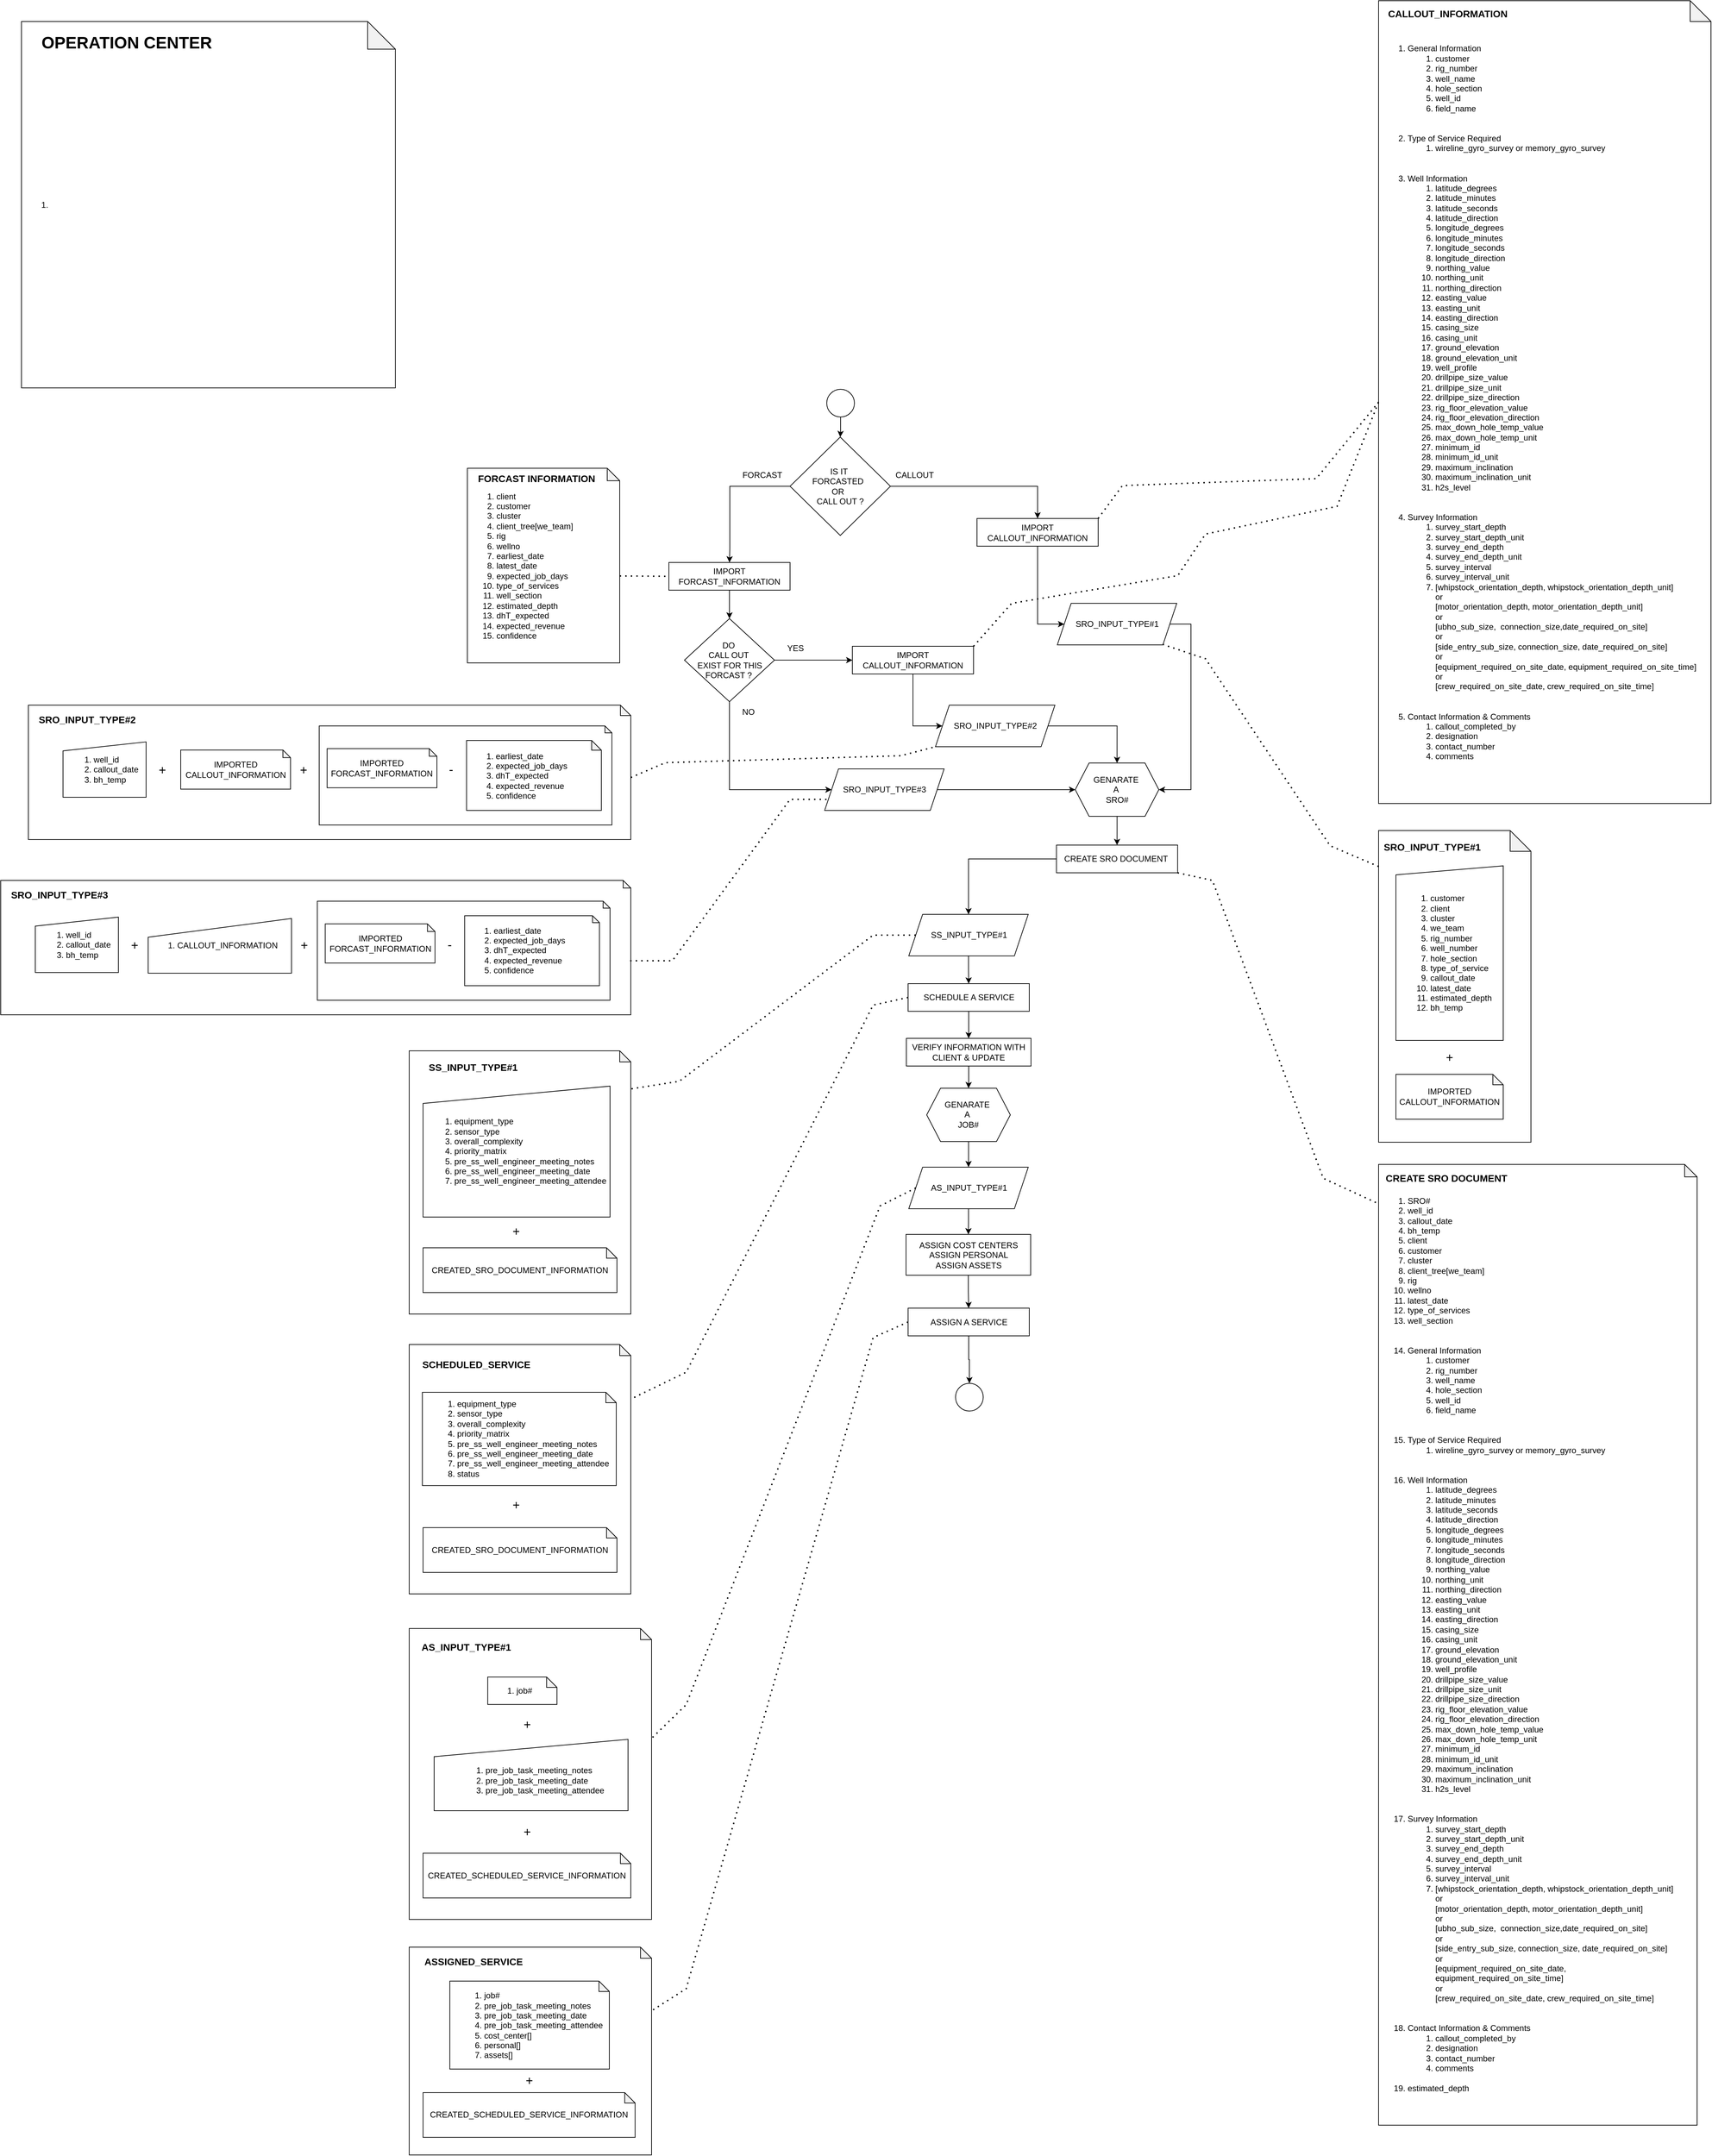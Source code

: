 <mxfile version="26.0.3" pages="3">
  <diagram name="Page-1" id="_dbiNvgFxBLvJ_iSfBZv">
    <mxGraphModel dx="-2660" dy="1855" grid="1" gridSize="10" guides="1" tooltips="1" connect="1" arrows="1" fold="1" page="1" pageScale="1" pageWidth="850" pageHeight="1100" math="0" shadow="0">
      <root>
        <mxCell id="0" />
        <mxCell id="1" parent="0" />
        <mxCell id="_S31PFsr-5n91dySAx23-71" value="" style="edgeStyle=orthogonalEdgeStyle;rounded=0;orthogonalLoop=1;jettySize=auto;html=1;" parent="1" source="_S31PFsr-5n91dySAx23-7" target="_S31PFsr-5n91dySAx23-66" edge="1">
          <mxGeometry relative="1" as="geometry" />
        </mxCell>
        <mxCell id="_S31PFsr-5n91dySAx23-7" value="IMPORT FORCAST_INFORMATION" style="rounded=0;whiteSpace=wrap;html=1;gradientColor=default;gradientDirection=west;fillColor=none;" parent="1" vertex="1">
          <mxGeometry x="5865" y="2321" width="175" height="40" as="geometry" />
        </mxCell>
        <mxCell id="_S31PFsr-5n91dySAx23-49" value="" style="group" parent="1" vertex="1" connectable="0">
          <mxGeometry x="4930" y="1540" width="540" height="529" as="geometry" />
        </mxCell>
        <mxCell id="_S31PFsr-5n91dySAx23-50" value="&lt;ol&gt;&lt;li&gt;&lt;br&gt;&lt;/li&gt;&lt;/ol&gt;" style="shape=note;whiteSpace=wrap;html=1;backgroundOutline=1;darkOpacity=0.05;size=40;align=left;" parent="_S31PFsr-5n91dySAx23-49" vertex="1">
          <mxGeometry width="540" height="529" as="geometry" />
        </mxCell>
        <mxCell id="_S31PFsr-5n91dySAx23-51" value="&lt;h1 style=&quot;margin-top: 0px;&quot;&gt;OPERATION CENTER&lt;/h1&gt;" style="text;html=1;whiteSpace=wrap;overflow=hidden;rounded=0;" parent="_S31PFsr-5n91dySAx23-49" vertex="1">
          <mxGeometry x="26.5" y="10" width="279.5" height="40" as="geometry" />
        </mxCell>
        <mxCell id="_S31PFsr-5n91dySAx23-64" value="" style="edgeStyle=orthogonalEdgeStyle;rounded=0;orthogonalLoop=1;jettySize=auto;html=1;" parent="1" source="_S31PFsr-5n91dySAx23-61" target="_S31PFsr-5n91dySAx23-63" edge="1">
          <mxGeometry relative="1" as="geometry" />
        </mxCell>
        <mxCell id="_S31PFsr-5n91dySAx23-61" value="" style="ellipse;whiteSpace=wrap;html=1;aspect=fixed;" parent="1" vertex="1">
          <mxGeometry x="6093" y="2071" width="40" height="40" as="geometry" />
        </mxCell>
        <mxCell id="_S31PFsr-5n91dySAx23-69" style="edgeStyle=orthogonalEdgeStyle;rounded=0;orthogonalLoop=1;jettySize=auto;html=1;entryX=0.5;entryY=0;entryDx=0;entryDy=0;" parent="1" source="_S31PFsr-5n91dySAx23-63" target="_S31PFsr-5n91dySAx23-7" edge="1">
          <mxGeometry relative="1" as="geometry">
            <Array as="points">
              <mxPoint x="5953" y="2211" />
              <mxPoint x="5953" y="2301" />
            </Array>
          </mxGeometry>
        </mxCell>
        <mxCell id="4_S4OtVxMJpCYMmJXR8L-33" style="edgeStyle=orthogonalEdgeStyle;rounded=0;orthogonalLoop=1;jettySize=auto;html=1;entryX=0.5;entryY=0;entryDx=0;entryDy=0;" parent="1" source="_S31PFsr-5n91dySAx23-63" target="_S31PFsr-5n91dySAx23-65" edge="1">
          <mxGeometry relative="1" as="geometry" />
        </mxCell>
        <mxCell id="_S31PFsr-5n91dySAx23-63" value="IS IT&amp;nbsp;&lt;div&gt;FORCASTED&amp;nbsp;&lt;span style=&quot;background-color: transparent; color: light-dark(rgb(0, 0, 0), rgb(255, 255, 255));&quot;&gt;&amp;nbsp;&lt;/span&gt;&lt;/div&gt;&lt;div&gt;OR&amp;nbsp;&lt;span style=&quot;background-color: transparent; color: light-dark(rgb(0, 0, 0), rgb(255, 255, 255));&quot;&gt;&amp;nbsp;&lt;/span&gt;&lt;/div&gt;&lt;div&gt;CALL OUT ?&lt;/div&gt;" style="rhombus;whiteSpace=wrap;html=1;" parent="1" vertex="1">
          <mxGeometry x="6040" y="2140" width="145" height="142" as="geometry" />
        </mxCell>
        <mxCell id="4_S4OtVxMJpCYMmJXR8L-38" style="edgeStyle=orthogonalEdgeStyle;rounded=0;orthogonalLoop=1;jettySize=auto;html=1;entryX=0;entryY=0.5;entryDx=0;entryDy=0;" parent="1" source="_S31PFsr-5n91dySAx23-65" target="Lakz3S3r7i4BhN5lIzhC-1" edge="1">
          <mxGeometry relative="1" as="geometry">
            <Array as="points">
              <mxPoint x="6398" y="2410" />
              <mxPoint x="6430" y="2410" />
            </Array>
          </mxGeometry>
        </mxCell>
        <mxCell id="_S31PFsr-5n91dySAx23-65" value="IMPORT CALLOUT_INFORMATION" style="rounded=0;whiteSpace=wrap;html=1;gradientColor=default;gradientDirection=west;fillColor=none;" parent="1" vertex="1">
          <mxGeometry x="6310" y="2257.5" width="175" height="40" as="geometry" />
        </mxCell>
        <mxCell id="4_S4OtVxMJpCYMmJXR8L-34" value="" style="edgeStyle=orthogonalEdgeStyle;rounded=0;orthogonalLoop=1;jettySize=auto;html=1;" parent="1" source="_S31PFsr-5n91dySAx23-66" target="4_S4OtVxMJpCYMmJXR8L-31" edge="1">
          <mxGeometry relative="1" as="geometry" />
        </mxCell>
        <mxCell id="4_S4OtVxMJpCYMmJXR8L-43" style="edgeStyle=orthogonalEdgeStyle;rounded=0;orthogonalLoop=1;jettySize=auto;html=1;entryX=0;entryY=0.5;entryDx=0;entryDy=0;" parent="1" source="_S31PFsr-5n91dySAx23-66" target="4_S4OtVxMJpCYMmJXR8L-6" edge="1">
          <mxGeometry relative="1" as="geometry">
            <Array as="points">
              <mxPoint x="5953" y="2649" />
            </Array>
          </mxGeometry>
        </mxCell>
        <mxCell id="_S31PFsr-5n91dySAx23-66" value="DO&amp;nbsp;&lt;div&gt;CALL OUT&amp;nbsp;&lt;/div&gt;&lt;div&gt;EXIST FOR THIS FORCAST ?&amp;nbsp;&lt;/div&gt;" style="rhombus;whiteSpace=wrap;html=1;" parent="1" vertex="1">
          <mxGeometry x="5887.5" y="2402" width="130" height="120" as="geometry" />
        </mxCell>
        <mxCell id="4_S4OtVxMJpCYMmJXR8L-93" value="" style="edgeStyle=orthogonalEdgeStyle;rounded=0;orthogonalLoop=1;jettySize=auto;html=1;" parent="1" source="_S31PFsr-5n91dySAx23-73" target="4_S4OtVxMJpCYMmJXR8L-75" edge="1">
          <mxGeometry relative="1" as="geometry" />
        </mxCell>
        <mxCell id="_S31PFsr-5n91dySAx23-73" value="CREATE SRO DOCUMENT&amp;nbsp;" style="rounded=0;whiteSpace=wrap;html=1;gradientColor=default;gradientDirection=west;fillColor=none;" parent="1" vertex="1">
          <mxGeometry x="6424.75" y="2729" width="175" height="40" as="geometry" />
        </mxCell>
        <mxCell id="Lakz3S3r7i4BhN5lIzhC-8" value="" style="group" parent="1" vertex="1" connectable="0">
          <mxGeometry x="6890" y="1510" width="480" height="1159" as="geometry" />
        </mxCell>
        <mxCell id="4_S4OtVxMJpCYMmJXR8L-3" value="" style="group" parent="Lakz3S3r7i4BhN5lIzhC-8" vertex="1" connectable="0">
          <mxGeometry width="480" height="1159" as="geometry" />
        </mxCell>
        <mxCell id="_S31PFsr-5n91dySAx23-78" value="&lt;ol&gt;&lt;li&gt;&lt;span style=&quot;background-color: transparent; color: light-dark(rgb(0, 0, 0), rgb(255, 255, 255));&quot;&gt;General Information&lt;/span&gt;&lt;/li&gt;&lt;ol&gt;&lt;li&gt;&lt;span style=&quot;background-color: transparent; color: light-dark(rgb(0, 0, 0), rgb(255, 255, 255));&quot;&gt;customer&amp;nbsp;&amp;nbsp;&lt;/span&gt;&lt;/li&gt;&lt;li&gt;&lt;span style=&quot;background-color: transparent; color: light-dark(rgb(0, 0, 0), rgb(255, 255, 255));&quot;&gt;rig_number&amp;nbsp;&amp;nbsp;&lt;/span&gt;&lt;/li&gt;&lt;li&gt;&lt;span style=&quot;background-color: transparent; color: light-dark(rgb(0, 0, 0), rgb(255, 255, 255));&quot;&gt;well_name&amp;nbsp;&amp;nbsp;&lt;/span&gt;&lt;/li&gt;&lt;li&gt;&lt;span style=&quot;background-color: transparent; color: light-dark(rgb(0, 0, 0), rgb(255, 255, 255));&quot;&gt;hole_section&amp;nbsp;&amp;nbsp;&lt;/span&gt;&lt;/li&gt;&lt;li&gt;&lt;span style=&quot;background-color: transparent; color: light-dark(rgb(0, 0, 0), rgb(255, 255, 255));&quot;&gt;well_id&amp;nbsp;&amp;nbsp;&lt;/span&gt;&lt;/li&gt;&lt;li&gt;&lt;span style=&quot;background-color: transparent; color: light-dark(rgb(0, 0, 0), rgb(255, 255, 255));&quot;&gt;field_name&lt;br&gt;&lt;br&gt;&lt;br&gt;&lt;/span&gt;&lt;/li&gt;&lt;/ol&gt;&lt;li&gt;&lt;span style=&quot;background-color: transparent; color: light-dark(rgb(0, 0, 0), rgb(255, 255, 255));&quot;&gt;Type of Service Required&lt;/span&gt;&lt;/li&gt;&lt;ol&gt;&lt;li&gt;&lt;span style=&quot;background-color: transparent; color: light-dark(rgb(0, 0, 0), rgb(255, 255, 255));&quot;&gt;wireline_gyro_survey or memory_gyro_survey&lt;br&gt;&lt;br&gt;&lt;br&gt;&lt;/span&gt;&lt;/li&gt;&lt;/ol&gt;&lt;li&gt;&lt;span style=&quot;background-color: transparent; color: light-dark(rgb(0, 0, 0), rgb(255, 255, 255));&quot;&gt;Well Information&lt;/span&gt;&lt;/li&gt;&lt;ol&gt;&lt;li&gt;&lt;span style=&quot;background-color: transparent; color: light-dark(rgb(0, 0, 0), rgb(255, 255, 255));&quot;&gt;latitude_degrees&amp;nbsp;&amp;nbsp;&lt;/span&gt;&lt;/li&gt;&lt;li&gt;&lt;span style=&quot;background-color: transparent; color: light-dark(rgb(0, 0, 0), rgb(255, 255, 255));&quot;&gt;latitude_minutes&amp;nbsp;&amp;nbsp;&lt;/span&gt;&lt;/li&gt;&lt;li&gt;&lt;span style=&quot;background-color: transparent; color: light-dark(rgb(0, 0, 0), rgb(255, 255, 255));&quot;&gt;latitude_seconds&amp;nbsp;&amp;nbsp;&lt;/span&gt;&lt;/li&gt;&lt;li&gt;&lt;span style=&quot;background-color: transparent; color: light-dark(rgb(0, 0, 0), rgb(255, 255, 255));&quot;&gt;latitude_direction&amp;nbsp;&lt;/span&gt;&lt;/li&gt;&lt;li&gt;&lt;span style=&quot;background-color: transparent; color: light-dark(rgb(0, 0, 0), rgb(255, 255, 255));&quot;&gt;longitude_degrees&amp;nbsp;&amp;nbsp;&lt;/span&gt;&lt;/li&gt;&lt;li&gt;&lt;span style=&quot;background-color: transparent; color: light-dark(rgb(0, 0, 0), rgb(255, 255, 255));&quot;&gt;longitude_minutes&amp;nbsp;&amp;nbsp;&lt;/span&gt;&lt;/li&gt;&lt;li&gt;&lt;span style=&quot;background-color: transparent; color: light-dark(rgb(0, 0, 0), rgb(255, 255, 255));&quot;&gt;longitude_seconds&amp;nbsp;&amp;nbsp;&lt;/span&gt;&lt;/li&gt;&lt;li&gt;&lt;span style=&quot;background-color: transparent; color: light-dark(rgb(0, 0, 0), rgb(255, 255, 255));&quot;&gt;longitude_direction&lt;/span&gt;&lt;/li&gt;&lt;li&gt;&lt;span style=&quot;background-color: transparent; color: light-dark(rgb(0, 0, 0), rgb(255, 255, 255));&quot;&gt;northing_value&amp;nbsp;&amp;nbsp;&lt;/span&gt;&lt;/li&gt;&lt;li&gt;&lt;span style=&quot;background-color: transparent; color: light-dark(rgb(0, 0, 0), rgb(255, 255, 255));&quot;&gt;northing_unit&amp;nbsp;&amp;nbsp;&lt;/span&gt;&lt;/li&gt;&lt;li&gt;&lt;span style=&quot;background-color: transparent; color: light-dark(rgb(0, 0, 0), rgb(255, 255, 255));&quot;&gt;northing_direction&amp;nbsp;&lt;/span&gt;&lt;/li&gt;&lt;li&gt;&lt;span style=&quot;background-color: transparent; color: light-dark(rgb(0, 0, 0), rgb(255, 255, 255));&quot;&gt;easting_value&amp;nbsp;&amp;nbsp;&lt;/span&gt;&lt;/li&gt;&lt;li&gt;&lt;span style=&quot;background-color: transparent; color: light-dark(rgb(0, 0, 0), rgb(255, 255, 255));&quot;&gt;easting_unit&amp;nbsp;&amp;nbsp;&lt;/span&gt;&lt;/li&gt;&lt;li&gt;&lt;span style=&quot;background-color: transparent; color: light-dark(rgb(0, 0, 0), rgb(255, 255, 255));&quot;&gt;easting_direction&amp;nbsp;&amp;nbsp;&lt;/span&gt;&lt;/li&gt;&lt;li&gt;&lt;span style=&quot;background-color: transparent; color: light-dark(rgb(0, 0, 0), rgb(255, 255, 255));&quot;&gt;casing_size&amp;nbsp;&amp;nbsp;&lt;/span&gt;&lt;/li&gt;&lt;li&gt;&lt;span style=&quot;background-color: transparent; color: light-dark(rgb(0, 0, 0), rgb(255, 255, 255));&quot;&gt;casing_unit&lt;/span&gt;&lt;/li&gt;&lt;li&gt;&lt;span style=&quot;background-color: transparent; color: light-dark(rgb(0, 0, 0), rgb(255, 255, 255));&quot;&gt;ground_elevation&amp;nbsp;&amp;nbsp;&lt;/span&gt;&lt;/li&gt;&lt;li&gt;&lt;span style=&quot;background-color: transparent; color: light-dark(rgb(0, 0, 0), rgb(255, 255, 255));&quot;&gt;ground_elevation_unit&amp;nbsp;&amp;nbsp;&lt;/span&gt;&lt;/li&gt;&lt;li&gt;&lt;span style=&quot;background-color: transparent; color: light-dark(rgb(0, 0, 0), rgb(255, 255, 255));&quot;&gt;well_profile&amp;nbsp;&amp;nbsp;&lt;/span&gt;&lt;/li&gt;&lt;li&gt;&lt;span style=&quot;background-color: transparent; color: light-dark(rgb(0, 0, 0), rgb(255, 255, 255));&quot;&gt;drillpipe_size_value&amp;nbsp;&amp;nbsp;&lt;/span&gt;&lt;/li&gt;&lt;li&gt;&lt;span style=&quot;background-color: transparent; color: light-dark(rgb(0, 0, 0), rgb(255, 255, 255));&quot;&gt;drillpipe_size_unit&amp;nbsp;&amp;nbsp;&lt;/span&gt;&lt;/li&gt;&lt;li&gt;&lt;span style=&quot;background-color: transparent; color: light-dark(rgb(0, 0, 0), rgb(255, 255, 255));&quot;&gt;drillpipe_size_direction&amp;nbsp;&amp;nbsp;&lt;/span&gt;&lt;/li&gt;&lt;li&gt;&lt;span style=&quot;background-color: transparent; color: light-dark(rgb(0, 0, 0), rgb(255, 255, 255));&quot;&gt;rig_floor_elevation_value&amp;nbsp;&amp;nbsp;&lt;/span&gt;&lt;/li&gt;&lt;li&gt;&lt;span style=&quot;background-color: transparent; color: light-dark(rgb(0, 0, 0), rgb(255, 255, 255));&quot;&gt;rig_floor_elevation_direction&amp;nbsp;&amp;nbsp;&lt;/span&gt;&lt;/li&gt;&lt;li&gt;&lt;span style=&quot;background-color: transparent; color: light-dark(rgb(0, 0, 0), rgb(255, 255, 255));&quot;&gt;max_down_hole_temp_value&amp;nbsp;&amp;nbsp;&lt;/span&gt;&lt;/li&gt;&lt;li&gt;&lt;span style=&quot;background-color: transparent; color: light-dark(rgb(0, 0, 0), rgb(255, 255, 255));&quot;&gt;max_down_hole_temp_unit&amp;nbsp;&amp;nbsp;&lt;/span&gt;&amp;nbsp;&lt;/li&gt;&lt;li&gt;&lt;span style=&quot;background-color: transparent; color: light-dark(rgb(0, 0, 0), rgb(255, 255, 255));&quot;&gt;minimum_id&amp;nbsp;&amp;nbsp;&lt;/span&gt;&lt;/li&gt;&lt;li&gt;&lt;span style=&quot;background-color: transparent; color: light-dark(rgb(0, 0, 0), rgb(255, 255, 255));&quot;&gt;minimum_id_unit&amp;nbsp;&amp;nbsp;&lt;/span&gt;&lt;/li&gt;&lt;li&gt;&lt;span style=&quot;background-color: transparent; color: light-dark(rgb(0, 0, 0), rgb(255, 255, 255));&quot;&gt;maximum_inclination&amp;nbsp;&amp;nbsp;&lt;/span&gt;&lt;/li&gt;&lt;li&gt;&lt;span style=&quot;background-color: transparent; color: light-dark(rgb(0, 0, 0), rgb(255, 255, 255));&quot;&gt;maximum_inclination_unit&amp;nbsp;&amp;nbsp;&lt;/span&gt;&lt;/li&gt;&lt;li&gt;&lt;span style=&quot;background-color: transparent; color: light-dark(rgb(0, 0, 0), rgb(255, 255, 255));&quot;&gt;h2s_level&lt;br&gt;&lt;br&gt;&lt;br&gt;&lt;/span&gt;&lt;/li&gt;&lt;/ol&gt;&lt;li&gt;&lt;span style=&quot;background-color: transparent; color: light-dark(rgb(0, 0, 0), rgb(255, 255, 255));&quot;&gt;Survey Information&lt;/span&gt;&lt;/li&gt;&lt;ol&gt;&lt;li&gt;&lt;span style=&quot;background-color: transparent; color: light-dark(rgb(0, 0, 0), rgb(255, 255, 255));&quot;&gt;survey_start_depth&amp;nbsp;&amp;nbsp;&lt;/span&gt;&lt;/li&gt;&lt;li&gt;&lt;span style=&quot;background-color: transparent; color: light-dark(rgb(0, 0, 0), rgb(255, 255, 255));&quot;&gt;survey_start_depth_unit&amp;nbsp;&amp;nbsp;&lt;/span&gt;&lt;/li&gt;&lt;li&gt;&lt;span style=&quot;background-color: transparent; color: light-dark(rgb(0, 0, 0), rgb(255, 255, 255));&quot;&gt;survey_end_depth&amp;nbsp;&amp;nbsp;&lt;/span&gt;&lt;/li&gt;&lt;li&gt;&lt;span style=&quot;background-color: transparent; color: light-dark(rgb(0, 0, 0), rgb(255, 255, 255));&quot;&gt;survey_end_depth_unit&amp;nbsp;&amp;nbsp;&lt;/span&gt;&lt;/li&gt;&lt;li&gt;&lt;span style=&quot;background-color: transparent; color: light-dark(rgb(0, 0, 0), rgb(255, 255, 255));&quot;&gt;survey_interval&amp;nbsp;&amp;nbsp;&lt;/span&gt;&lt;/li&gt;&lt;li&gt;&lt;span style=&quot;background-color: transparent; color: light-dark(rgb(0, 0, 0), rgb(255, 255, 255));&quot;&gt;survey_interval_unit&amp;nbsp;&amp;nbsp;&lt;/span&gt;&lt;/li&gt;&lt;li&gt;&lt;span style=&quot;background-color: transparent; color: light-dark(rgb(0, 0, 0), rgb(255, 255, 255));&quot;&gt;[whipstock_orientation_depth,&amp;nbsp;&lt;/span&gt;whipstock_orientation_depth_unit] &lt;br&gt;or &lt;br&gt;[motor_orientation_depth,&amp;nbsp;&lt;span style=&quot;background-color: transparent; color: light-dark(rgb(0, 0, 0), rgb(255, 255, 255));&quot;&gt;motor_orientation_depth_unit]&amp;nbsp;&lt;br&gt;&lt;/span&gt;or &lt;br&gt;[ubho_sub_size,&amp;nbsp;&amp;nbsp;&lt;span style=&quot;background-color: transparent; color: light-dark(rgb(0, 0, 0), rgb(255, 255, 255));&quot;&gt;connection_size,date_required_on_site]&amp;nbsp;&amp;nbsp;&lt;br&gt;&lt;/span&gt;or&amp;nbsp;&lt;br&gt;&lt;span style=&quot;background-color: transparent; color: light-dark(rgb(0, 0, 0), rgb(255, 255, 255));&quot;&gt;[side_entry_sub_size,&amp;nbsp;&lt;/span&gt;&lt;span style=&quot;background-color: transparent; color: light-dark(rgb(0, 0, 0), rgb(255, 255, 255));&quot;&gt;connection_size,&amp;nbsp;&lt;/span&gt;&lt;span style=&quot;background-color: transparent; color: light-dark(rgb(0, 0, 0), rgb(255, 255, 255));&quot;&gt;date_required_on_site]&amp;nbsp;&lt;br&gt;&lt;/span&gt;&lt;span style=&quot;background-color: transparent; color: light-dark(rgb(0, 0, 0), rgb(255, 255, 255));&quot;&gt;or&amp;nbsp;&lt;br&gt;&lt;/span&gt;&lt;span style=&quot;background-color: transparent; color: light-dark(rgb(0, 0, 0), rgb(255, 255, 255));&quot;&gt;[equipment_required_on_site_date, equipment_required_on_site_time]&amp;nbsp;&lt;br&gt;&lt;/span&gt;&lt;span style=&quot;background-color: transparent; color: light-dark(rgb(0, 0, 0), rgb(255, 255, 255));&quot;&gt;or &lt;br&gt;[crew_required_on_site_date,&amp;nbsp;&lt;/span&gt;&lt;span style=&quot;background-color: transparent; color: light-dark(rgb(0, 0, 0), rgb(255, 255, 255));&quot;&gt;crew_required_on_site_time]&amp;nbsp;&lt;br&gt;&lt;/span&gt;&lt;br&gt;&amp;nbsp;&lt;/li&gt;&lt;/ol&gt;&lt;li&gt;&lt;span style=&quot;background-color: transparent; color: light-dark(rgb(0, 0, 0), rgb(255, 255, 255));&quot;&gt;Contact Information &amp;amp; Comments&lt;/span&gt;&lt;/li&gt;&lt;ol&gt;&lt;li&gt;&lt;span style=&quot;background-color: transparent; color: light-dark(rgb(0, 0, 0), rgb(255, 255, 255));&quot;&gt;callout_completed_by&amp;nbsp;&amp;nbsp;&lt;/span&gt;&lt;/li&gt;&lt;li&gt;&lt;span style=&quot;background-color: transparent; color: light-dark(rgb(0, 0, 0), rgb(255, 255, 255));&quot;&gt;designation&amp;nbsp;&amp;nbsp;&lt;/span&gt;&lt;/li&gt;&lt;li&gt;&lt;span style=&quot;background-color: transparent; color: light-dark(rgb(0, 0, 0), rgb(255, 255, 255));&quot;&gt;contact_number&amp;nbsp;&amp;nbsp;&lt;/span&gt;&lt;/li&gt;&lt;li&gt;&lt;span style=&quot;background-color: transparent; color: light-dark(rgb(0, 0, 0), rgb(255, 255, 255));&quot;&gt;comments&amp;nbsp;&lt;/span&gt;&lt;/li&gt;&lt;/ol&gt;&lt;/ol&gt;" style="shape=note;whiteSpace=wrap;html=1;backgroundOutline=1;darkOpacity=0.05;align=left;" parent="4_S4OtVxMJpCYMmJXR8L-3" vertex="1">
          <mxGeometry width="480" height="1159" as="geometry" />
        </mxCell>
        <mxCell id="Lakz3S3r7i4BhN5lIzhC-34" value="&lt;span style=&quot;font-size: 14px;&quot;&gt;&lt;b&gt;CALLOUT_INFORMATION&lt;/b&gt;&lt;/span&gt;" style="text;html=1;align=center;verticalAlign=middle;whiteSpace=wrap;rounded=0;" parent="4_S4OtVxMJpCYMmJXR8L-3" vertex="1">
          <mxGeometry y="4" width="200" height="30" as="geometry" />
        </mxCell>
        <mxCell id="4_S4OtVxMJpCYMmJXR8L-1" value="" style="endArrow=none;dashed=1;html=1;dashPattern=1 3;strokeWidth=2;rounded=0;entryX=0;entryY=0.5;entryDx=0;entryDy=0;exitX=0;exitY=0;exitDx=220;exitDy=155.5;exitPerimeter=0;" parent="1" source="_S31PFsr-5n91dySAx23-79" target="_S31PFsr-5n91dySAx23-7" edge="1">
          <mxGeometry width="50" height="50" relative="1" as="geometry">
            <mxPoint x="5990" y="2449" as="sourcePoint" />
            <mxPoint x="6040" y="2399" as="targetPoint" />
          </mxGeometry>
        </mxCell>
        <mxCell id="4_S4OtVxMJpCYMmJXR8L-2" value="" style="group" parent="1" vertex="1" connectable="0">
          <mxGeometry x="5574" y="2185" width="220" height="281" as="geometry" />
        </mxCell>
        <mxCell id="_S31PFsr-5n91dySAx23-79" value="&lt;ol&gt;&lt;li&gt;&lt;div style=&quot;background-color: transparent; color: light-dark(rgb(0, 0, 0), rgb(255, 255, 255)); display: inline !important;&quot;&gt;client&lt;/div&gt;&lt;/li&gt;&lt;li&gt;customer&lt;/li&gt;&lt;li&gt;cluster&lt;/li&gt;&lt;li&gt;client_tree[we_team]&lt;/li&gt;&lt;li&gt;rig&lt;/li&gt;&lt;li&gt;wellno&lt;/li&gt;&lt;li&gt;earliest_date&lt;/li&gt;&lt;li&gt;latest_date&lt;/li&gt;&lt;li&gt;expected_job_days&lt;/li&gt;&lt;li&gt;type_of_services&lt;/li&gt;&lt;li&gt;well_section&lt;/li&gt;&lt;li&gt;estimated_depth&lt;/li&gt;&lt;li&gt;dhT_expected&lt;/li&gt;&lt;li&gt;expected_revenue&lt;/li&gt;&lt;li&gt;confidence&lt;/li&gt;&lt;/ol&gt;" style="shape=note;whiteSpace=wrap;html=1;backgroundOutline=1;darkOpacity=0.05;align=left;size=18;" parent="4_S4OtVxMJpCYMmJXR8L-2" vertex="1">
          <mxGeometry width="220" height="281" as="geometry" />
        </mxCell>
        <mxCell id="Lakz3S3r7i4BhN5lIzhC-6" value="&lt;b&gt;&lt;font style=&quot;font-size: 14px;&quot;&gt;FORCAST INFORMATION&lt;/font&gt;&lt;/b&gt;" style="text;html=1;align=center;verticalAlign=middle;whiteSpace=wrap;rounded=0;" parent="4_S4OtVxMJpCYMmJXR8L-2" vertex="1">
          <mxGeometry width="200" height="30" as="geometry" />
        </mxCell>
        <mxCell id="4_S4OtVxMJpCYMmJXR8L-4" value="" style="endArrow=none;dashed=1;html=1;dashPattern=1 3;strokeWidth=2;rounded=0;exitX=1;exitY=0;exitDx=0;exitDy=0;entryX=0;entryY=0.5;entryDx=0;entryDy=0;entryPerimeter=0;" parent="1" source="_S31PFsr-5n91dySAx23-65" target="_S31PFsr-5n91dySAx23-78" edge="1">
          <mxGeometry width="50" height="50" relative="1" as="geometry">
            <mxPoint x="6390" y="2149" as="sourcePoint" />
            <mxPoint x="6440" y="2099" as="targetPoint" />
            <Array as="points">
              <mxPoint x="6520" y="2210" />
              <mxPoint x="6800" y="2200" />
            </Array>
          </mxGeometry>
        </mxCell>
        <mxCell id="4_S4OtVxMJpCYMmJXR8L-84" style="edgeStyle=orthogonalEdgeStyle;rounded=0;orthogonalLoop=1;jettySize=auto;html=1;entryX=0;entryY=0.5;entryDx=0;entryDy=0;" parent="1" source="4_S4OtVxMJpCYMmJXR8L-6" target="4_S4OtVxMJpCYMmJXR8L-79" edge="1">
          <mxGeometry relative="1" as="geometry" />
        </mxCell>
        <mxCell id="4_S4OtVxMJpCYMmJXR8L-6" value="SRO_INPUT_TYPE#3" style="shape=parallelogram;perimeter=parallelogramPerimeter;whiteSpace=wrap;html=1;fixedSize=1;" parent="1" vertex="1">
          <mxGeometry x="6090" y="2619" width="172.5" height="60" as="geometry" />
        </mxCell>
        <mxCell id="4_S4OtVxMJpCYMmJXR8L-24" value="" style="group" parent="1" vertex="1" connectable="0">
          <mxGeometry x="4900" y="2780" width="910" height="193.99" as="geometry" />
        </mxCell>
        <mxCell id="Lakz3S3r7i4BhN5lIzhC-28" value="" style="shape=note;whiteSpace=wrap;html=1;backgroundOutline=1;darkOpacity=0.05;container=0;size=11;" parent="4_S4OtVxMJpCYMmJXR8L-24" vertex="1">
          <mxGeometry width="910" height="193.99" as="geometry" />
        </mxCell>
        <mxCell id="4_S4OtVxMJpCYMmJXR8L-14" value="&lt;ol style=&quot;text-align: left;&quot;&gt;&lt;li&gt;&lt;span style=&quot;background-color: transparent; color: light-dark(rgb(0, 0, 0), rgb(255, 255, 255));&quot;&gt;well_id&amp;nbsp;&amp;nbsp;&lt;/span&gt;&lt;/li&gt;&lt;li&gt;callout_date&amp;nbsp;&amp;nbsp;&lt;/li&gt;&lt;li&gt;bh_temp&amp;nbsp;&amp;nbsp;&lt;/li&gt;&lt;/ol&gt;" style="shape=manualInput;whiteSpace=wrap;html=1;size=13;" parent="4_S4OtVxMJpCYMmJXR8L-24" vertex="1">
          <mxGeometry x="50" y="52.99" width="120" height="80" as="geometry" />
        </mxCell>
        <mxCell id="4_S4OtVxMJpCYMmJXR8L-15" value="&lt;ol&gt;&lt;li&gt;&lt;span style=&quot;background-color: transparent; color: light-dark(rgb(0, 0, 0), rgb(255, 255, 255));&quot;&gt;CALLOUT_INFORMATION&lt;/span&gt;&lt;/li&gt;&lt;/ol&gt;" style="shape=manualInput;whiteSpace=wrap;html=1;size=27;align=left;" parent="4_S4OtVxMJpCYMmJXR8L-24" vertex="1">
          <mxGeometry x="213" y="54.99" width="207" height="79" as="geometry" />
        </mxCell>
        <mxCell id="Lakz3S3r7i4BhN5lIzhC-23" value="&lt;font style=&quot;font-size: 18px;&quot;&gt;+&lt;/font&gt;" style="text;html=1;align=center;verticalAlign=middle;whiteSpace=wrap;rounded=0;container=0;" parent="4_S4OtVxMJpCYMmJXR8L-24" vertex="1">
          <mxGeometry x="419.997" y="78.83" width="37.279" height="30.0" as="geometry" />
        </mxCell>
        <mxCell id="Lakz3S3r7i4BhN5lIzhC-5" value="&lt;span style=&quot;font-size: 14px;&quot;&gt;&lt;b&gt;SRO_INPUT_TYPE#3&lt;/b&gt;&lt;/span&gt;" style="text;html=1;align=center;verticalAlign=middle;whiteSpace=wrap;rounded=0;container=0;" parent="4_S4OtVxMJpCYMmJXR8L-24" vertex="1">
          <mxGeometry y="6.37" width="170" height="30" as="geometry" />
        </mxCell>
        <mxCell id="4_S4OtVxMJpCYMmJXR8L-20" value="" style="group" parent="4_S4OtVxMJpCYMmJXR8L-24" vertex="1" connectable="0">
          <mxGeometry x="457.28" y="30" width="422.72" height="143" as="geometry" />
        </mxCell>
        <mxCell id="4_S4OtVxMJpCYMmJXR8L-16" value="" style="shape=note;whiteSpace=wrap;html=1;backgroundOutline=1;darkOpacity=0.05;size=10;" parent="4_S4OtVxMJpCYMmJXR8L-20" vertex="1">
          <mxGeometry width="422.72" height="143" as="geometry" />
        </mxCell>
        <mxCell id="4_S4OtVxMJpCYMmJXR8L-17" value="&lt;span style=&quot;text-align: left;&quot;&gt;IMPORTED FORCAST_INFORMATION&lt;/span&gt;" style="shape=note;whiteSpace=wrap;html=1;backgroundOutline=1;darkOpacity=0.05;size=11;container=0;" parent="4_S4OtVxMJpCYMmJXR8L-20" vertex="1">
          <mxGeometry x="11.42" y="32.78" width="158.58" height="56.45" as="geometry" />
        </mxCell>
        <mxCell id="4_S4OtVxMJpCYMmJXR8L-18" value="&lt;font style=&quot;font-size: 18px;&quot;&gt;-&lt;/font&gt;" style="text;html=1;align=center;verticalAlign=middle;whiteSpace=wrap;rounded=0;container=0;" parent="4_S4OtVxMJpCYMmJXR8L-20" vertex="1">
          <mxGeometry x="169.397" y="48.01" width="42.59" height="30.0" as="geometry" />
        </mxCell>
        <mxCell id="4_S4OtVxMJpCYMmJXR8L-19" value="&lt;ol&gt;&lt;li&gt;&lt;span style=&quot;background-color: transparent; color: light-dark(rgb(0, 0, 0), rgb(255, 255, 255));&quot;&gt;earliest_date&lt;/span&gt;&lt;/li&gt;&lt;li&gt;expected_job_days&lt;/li&gt;&lt;li&gt;dhT_expected&lt;/li&gt;&lt;li&gt;expected_revenue&lt;/li&gt;&lt;li&gt;confidence&lt;/li&gt;&lt;/ol&gt;" style="shape=note;whiteSpace=wrap;html=1;backgroundOutline=1;darkOpacity=0.05;align=left;size=10;container=0;" parent="4_S4OtVxMJpCYMmJXR8L-20" vertex="1">
          <mxGeometry x="212.785" y="21.0" width="194.699" height="100.99" as="geometry" />
        </mxCell>
        <mxCell id="4_S4OtVxMJpCYMmJXR8L-21" value="&lt;font style=&quot;font-size: 18px;&quot;&gt;+&lt;/font&gt;" style="text;html=1;align=center;verticalAlign=middle;whiteSpace=wrap;rounded=0;container=0;" parent="4_S4OtVxMJpCYMmJXR8L-24" vertex="1">
          <mxGeometry x="174.997" y="78.83" width="37.279" height="30.0" as="geometry" />
        </mxCell>
        <mxCell id="4_S4OtVxMJpCYMmJXR8L-25" value="CALLOUT" style="text;html=1;align=center;verticalAlign=middle;whiteSpace=wrap;rounded=0;" parent="1" vertex="1">
          <mxGeometry x="6190" y="2180" width="60" height="30" as="geometry" />
        </mxCell>
        <mxCell id="4_S4OtVxMJpCYMmJXR8L-26" value="FORCAST" style="text;html=1;align=center;verticalAlign=middle;whiteSpace=wrap;rounded=0;" parent="1" vertex="1">
          <mxGeometry x="5970" y="2180" width="60" height="30" as="geometry" />
        </mxCell>
        <mxCell id="4_S4OtVxMJpCYMmJXR8L-28" value="YES" style="text;html=1;align=center;verticalAlign=middle;whiteSpace=wrap;rounded=0;" parent="1" vertex="1">
          <mxGeometry x="6017.5" y="2430.01" width="60" height="30" as="geometry" />
        </mxCell>
        <mxCell id="4_S4OtVxMJpCYMmJXR8L-46" style="edgeStyle=orthogonalEdgeStyle;rounded=0;orthogonalLoop=1;jettySize=auto;html=1;entryX=0;entryY=0.5;entryDx=0;entryDy=0;" parent="1" source="4_S4OtVxMJpCYMmJXR8L-31" target="4_S4OtVxMJpCYMmJXR8L-36" edge="1">
          <mxGeometry relative="1" as="geometry">
            <Array as="points">
              <mxPoint x="6218" y="2557" />
            </Array>
          </mxGeometry>
        </mxCell>
        <mxCell id="4_S4OtVxMJpCYMmJXR8L-31" value="IMPORT CALLOUT_INFORMATION" style="rounded=0;whiteSpace=wrap;html=1;gradientColor=default;gradientDirection=west;fillColor=none;" parent="1" vertex="1">
          <mxGeometry x="6130" y="2442" width="175" height="40" as="geometry" />
        </mxCell>
        <mxCell id="4_S4OtVxMJpCYMmJXR8L-32" value="" style="group" parent="1" vertex="1" connectable="0">
          <mxGeometry x="6890" y="2708" width="220" height="450" as="geometry" />
        </mxCell>
        <mxCell id="Lakz3S3r7i4BhN5lIzhC-2" value="&lt;div&gt;&lt;br&gt;&lt;/div&gt;" style="shape=note;whiteSpace=wrap;html=1;backgroundOutline=1;darkOpacity=0.05;align=left;container=0;" parent="4_S4OtVxMJpCYMmJXR8L-32" vertex="1">
          <mxGeometry width="220" height="450" as="geometry" />
        </mxCell>
        <mxCell id="Lakz3S3r7i4BhN5lIzhC-3" value="&lt;span style=&quot;text-align: left;&quot;&gt;IMPORTED CALLOUT_INFORMATION&lt;/span&gt;" style="shape=note;whiteSpace=wrap;html=1;backgroundOutline=1;darkOpacity=0.05;size=15;container=0;" parent="4_S4OtVxMJpCYMmJXR8L-32" vertex="1">
          <mxGeometry x="25" y="352.04" width="155" height="64.68" as="geometry" />
        </mxCell>
        <mxCell id="Lakz3S3r7i4BhN5lIzhC-32" value="&lt;font style=&quot;font-size: 18px;&quot;&gt;+&lt;/font&gt;" style="text;html=1;align=center;verticalAlign=middle;whiteSpace=wrap;rounded=0;container=0;" parent="4_S4OtVxMJpCYMmJXR8L-32" vertex="1">
          <mxGeometry x="83.861" y="311.011" width="37.279" height="34.371" as="geometry" />
        </mxCell>
        <mxCell id="Lakz3S3r7i4BhN5lIzhC-33" value="&lt;span style=&quot;font-size: 14px;&quot;&gt;&lt;b&gt;SRO_INPUT_TYPE#1&lt;/b&gt;&lt;/span&gt;" style="text;html=1;align=center;verticalAlign=middle;whiteSpace=wrap;rounded=0;container=0;" parent="4_S4OtVxMJpCYMmJXR8L-32" vertex="1">
          <mxGeometry x="5" y="6.874" width="145" height="34.371" as="geometry" />
        </mxCell>
        <mxCell id="4_S4OtVxMJpCYMmJXR8L-22" value="&lt;ol style=&quot;text-align: left;&quot;&gt;&lt;li&gt;&lt;span style=&quot;background-color: transparent; color: light-dark(rgb(0, 0, 0), rgb(255, 255, 255));&quot;&gt;customer&amp;nbsp;&amp;nbsp;&lt;/span&gt;&lt;/li&gt;&lt;li&gt;&lt;span style=&quot;background-color: transparent; color: light-dark(rgb(0, 0, 0), rgb(255, 255, 255));&quot;&gt;client&amp;nbsp;&amp;nbsp;&lt;/span&gt;&lt;/li&gt;&lt;li&gt;&lt;span style=&quot;background-color: transparent; color: light-dark(rgb(0, 0, 0), rgb(255, 255, 255));&quot;&gt;cluster&amp;nbsp;&amp;nbsp;&lt;/span&gt;&lt;/li&gt;&lt;li&gt;&lt;span style=&quot;background-color: transparent; color: light-dark(rgb(0, 0, 0), rgb(255, 255, 255));&quot;&gt;we_team&amp;nbsp;&amp;nbsp;&lt;/span&gt;&lt;/li&gt;&lt;li&gt;&lt;span style=&quot;background-color: transparent; color: light-dark(rgb(0, 0, 0), rgb(255, 255, 255));&quot;&gt;rig_number&amp;nbsp;&amp;nbsp;&lt;/span&gt;&lt;/li&gt;&lt;li&gt;&lt;span style=&quot;background-color: transparent; color: light-dark(rgb(0, 0, 0), rgb(255, 255, 255));&quot;&gt;well_number&amp;nbsp;&amp;nbsp;&lt;/span&gt;&lt;/li&gt;&lt;li&gt;&lt;span style=&quot;background-color: transparent; color: light-dark(rgb(0, 0, 0), rgb(255, 255, 255));&quot;&gt;hole_section&amp;nbsp;&amp;nbsp;&lt;/span&gt;&lt;/li&gt;&lt;li&gt;&lt;span style=&quot;background-color: transparent; color: light-dark(rgb(0, 0, 0), rgb(255, 255, 255));&quot;&gt;type_of_service&amp;nbsp;&amp;nbsp;&lt;/span&gt;&lt;/li&gt;&lt;li&gt;&lt;span style=&quot;background-color: transparent; color: light-dark(rgb(0, 0, 0), rgb(255, 255, 255));&quot;&gt;callout_date&amp;nbsp;&amp;nbsp;&lt;/span&gt;&lt;/li&gt;&lt;li&gt;&lt;span style=&quot;background-color: transparent; color: light-dark(rgb(0, 0, 0), rgb(255, 255, 255));&quot;&gt;latest_date&amp;nbsp;&amp;nbsp;&lt;/span&gt;&lt;/li&gt;&lt;li&gt;&lt;span style=&quot;background-color: transparent; color: light-dark(rgb(0, 0, 0), rgb(255, 255, 255));&quot;&gt;estimated_depth&amp;nbsp;&amp;nbsp;&lt;/span&gt;&lt;/li&gt;&lt;li&gt;&lt;span style=&quot;background-color: transparent; color: light-dark(rgb(0, 0, 0), rgb(255, 255, 255));&quot;&gt;bh_temp&amp;nbsp;&amp;nbsp;&lt;/span&gt;&lt;/li&gt;&lt;/ol&gt;" style="shape=manualInput;whiteSpace=wrap;html=1;size=13;container=0;" parent="4_S4OtVxMJpCYMmJXR8L-32" vertex="1">
          <mxGeometry x="25" y="50.98" width="155" height="252.06" as="geometry" />
        </mxCell>
        <mxCell id="4_S4OtVxMJpCYMmJXR8L-35" value="" style="endArrow=none;dashed=1;html=1;dashPattern=1 3;strokeWidth=2;rounded=0;exitX=1;exitY=0;exitDx=0;exitDy=0;entryX=0;entryY=0.5;entryDx=0;entryDy=0;entryPerimeter=0;" parent="1" source="4_S4OtVxMJpCYMmJXR8L-31" target="_S31PFsr-5n91dySAx23-78" edge="1">
          <mxGeometry width="50" height="50" relative="1" as="geometry">
            <mxPoint x="6270" y="2438" as="sourcePoint" />
            <mxPoint x="6697" y="2270" as="targetPoint" />
            <Array as="points">
              <mxPoint x="6360" y="2380" />
              <mxPoint x="6600" y="2340" />
              <mxPoint x="6640" y="2280" />
              <mxPoint x="6830" y="2240" />
            </Array>
          </mxGeometry>
        </mxCell>
        <mxCell id="4_S4OtVxMJpCYMmJXR8L-86" style="edgeStyle=orthogonalEdgeStyle;rounded=0;orthogonalLoop=1;jettySize=auto;html=1;entryX=1;entryY=0.5;entryDx=0;entryDy=0;" parent="1" source="Lakz3S3r7i4BhN5lIzhC-1" target="4_S4OtVxMJpCYMmJXR8L-79" edge="1">
          <mxGeometry relative="1" as="geometry">
            <Array as="points">
              <mxPoint x="6619" y="2410" />
              <mxPoint x="6619" y="2649" />
            </Array>
          </mxGeometry>
        </mxCell>
        <mxCell id="Lakz3S3r7i4BhN5lIzhC-1" value="SRO_INPUT_TYPE#1" style="shape=parallelogram;perimeter=parallelogramPerimeter;whiteSpace=wrap;html=1;fixedSize=1;" parent="1" vertex="1">
          <mxGeometry x="6426" y="2380" width="172.5" height="60" as="geometry" />
        </mxCell>
        <mxCell id="4_S4OtVxMJpCYMmJXR8L-85" style="edgeStyle=orthogonalEdgeStyle;rounded=0;orthogonalLoop=1;jettySize=auto;html=1;entryX=0.5;entryY=0;entryDx=0;entryDy=0;" parent="1" source="4_S4OtVxMJpCYMmJXR8L-36" target="4_S4OtVxMJpCYMmJXR8L-79" edge="1">
          <mxGeometry relative="1" as="geometry" />
        </mxCell>
        <mxCell id="4_S4OtVxMJpCYMmJXR8L-36" value="SRO_INPUT_TYPE#2" style="shape=parallelogram;perimeter=parallelogramPerimeter;whiteSpace=wrap;html=1;fixedSize=1;" parent="1" vertex="1">
          <mxGeometry x="6250" y="2527.01" width="172.5" height="60" as="geometry" />
        </mxCell>
        <mxCell id="4_S4OtVxMJpCYMmJXR8L-41" value="" style="endArrow=none;dashed=1;html=1;dashPattern=1 3;strokeWidth=2;rounded=0;exitX=0.882;exitY=0.987;exitDx=0;exitDy=0;exitPerimeter=0;entryX=0.008;entryY=0.117;entryDx=0;entryDy=0;entryPerimeter=0;" parent="1" source="Lakz3S3r7i4BhN5lIzhC-1" target="Lakz3S3r7i4BhN5lIzhC-2" edge="1">
          <mxGeometry width="50" height="50" relative="1" as="geometry">
            <mxPoint x="6580.578" y="2460.006" as="sourcePoint" />
            <mxPoint x="6620" y="2666.24" as="targetPoint" />
            <Array as="points">
              <mxPoint x="6640" y="2460" />
              <mxPoint x="6820" y="2730" />
            </Array>
          </mxGeometry>
        </mxCell>
        <mxCell id="4_S4OtVxMJpCYMmJXR8L-44" value="NO" style="text;html=1;align=center;verticalAlign=middle;whiteSpace=wrap;rounded=0;" parent="1" vertex="1">
          <mxGeometry x="5950" y="2522.01" width="60" height="30" as="geometry" />
        </mxCell>
        <mxCell id="4_S4OtVxMJpCYMmJXR8L-45" value="" style="endArrow=none;dashed=1;html=1;dashPattern=1 3;strokeWidth=2;rounded=0;exitX=0.999;exitY=0.598;exitDx=0;exitDy=0;exitPerimeter=0;entryX=0;entryY=0.75;entryDx=0;entryDy=0;" parent="1" source="Lakz3S3r7i4BhN5lIzhC-28" target="4_S4OtVxMJpCYMmJXR8L-6" edge="1">
          <mxGeometry width="50" height="50" relative="1" as="geometry">
            <mxPoint x="5860" y="2650" as="sourcePoint" />
            <mxPoint x="5910" y="2600" as="targetPoint" />
            <Array as="points">
              <mxPoint x="5870" y="2896" />
              <mxPoint x="6040" y="2663" />
            </Array>
          </mxGeometry>
        </mxCell>
        <mxCell id="4_S4OtVxMJpCYMmJXR8L-62" value="" style="group" parent="1" vertex="1" connectable="0">
          <mxGeometry x="4940" y="2527.01" width="870" height="193.99" as="geometry" />
        </mxCell>
        <mxCell id="4_S4OtVxMJpCYMmJXR8L-50" value="" style="shape=note;whiteSpace=wrap;html=1;backgroundOutline=1;darkOpacity=0.05;container=0;size=15;" parent="4_S4OtVxMJpCYMmJXR8L-62" vertex="1">
          <mxGeometry width="870" height="193.99" as="geometry" />
        </mxCell>
        <mxCell id="4_S4OtVxMJpCYMmJXR8L-51" value="&lt;ol style=&quot;text-align: left;&quot;&gt;&lt;li&gt;&lt;span style=&quot;background-color: transparent; color: light-dark(rgb(0, 0, 0), rgb(255, 255, 255));&quot;&gt;well_id&amp;nbsp;&amp;nbsp;&lt;/span&gt;&lt;/li&gt;&lt;li&gt;callout_date&amp;nbsp;&amp;nbsp;&lt;/li&gt;&lt;li&gt;bh_temp&amp;nbsp;&amp;nbsp;&lt;/li&gt;&lt;/ol&gt;" style="shape=manualInput;whiteSpace=wrap;html=1;size=13;container=0;" parent="4_S4OtVxMJpCYMmJXR8L-62" vertex="1">
          <mxGeometry x="50" y="52.99" width="120" height="80" as="geometry" />
        </mxCell>
        <mxCell id="4_S4OtVxMJpCYMmJXR8L-53" value="&lt;font style=&quot;font-size: 18px;&quot;&gt;+&lt;/font&gt;" style="text;html=1;align=center;verticalAlign=middle;whiteSpace=wrap;rounded=0;container=0;" parent="4_S4OtVxMJpCYMmJXR8L-62" vertex="1">
          <mxGeometry x="378.577" y="78.83" width="37.279" height="30.0" as="geometry" />
        </mxCell>
        <mxCell id="4_S4OtVxMJpCYMmJXR8L-54" value="&lt;span style=&quot;font-size: 14px;&quot;&gt;&lt;b&gt;SRO_INPUT_TYPE#2&lt;/b&gt;&lt;/span&gt;" style="text;html=1;align=center;verticalAlign=middle;whiteSpace=wrap;rounded=0;container=0;" parent="4_S4OtVxMJpCYMmJXR8L-62" vertex="1">
          <mxGeometry y="6.37" width="170" height="30" as="geometry" />
        </mxCell>
        <mxCell id="4_S4OtVxMJpCYMmJXR8L-60" value="&lt;font style=&quot;font-size: 18px;&quot;&gt;+&lt;/font&gt;" style="text;html=1;align=center;verticalAlign=middle;whiteSpace=wrap;rounded=0;container=0;" parent="4_S4OtVxMJpCYMmJXR8L-62" vertex="1">
          <mxGeometry x="174.997" y="78.83" width="37.279" height="30.0" as="geometry" />
        </mxCell>
        <mxCell id="4_S4OtVxMJpCYMmJXR8L-61" value="&lt;span style=&quot;color: rgba(0, 0, 0, 0); font-family: monospace; font-size: 0px; text-align: start; text-wrap-mode: nowrap;&quot;&gt;%3CmxGraphModel%3E%3Croot%3E%3CmxCell%20id%3D%220%22%2F%3E%3CmxCell%20id%3D%221%22%20parent%3D%220%22%2F%3E%3CmxCell%20id%3D%222%22%20value%3D%22%22%20style%3D%22group%22%20vertex%3D%221%22%20connectable%3D%220%22%20parent%3D%221%22%3E%3CmxGeometry%20x%3D%224884%22%20y%3D%222619%22%20width%3D%22910%22%20height%3D%22193.99%22%20as%3D%22geometry%22%2F%3E%3C%2FmxCell%3E%3CmxCell%20id%3D%223%22%20value%3D%22%22%20style%3D%22shape%3Dnote%3BwhiteSpace%3Dwrap%3Bhtml%3D1%3BbackgroundOutline%3D1%3BdarkOpacity%3D0.05%3Bcontainer%3D0%3Bsize%3D15%3B%22%20vertex%3D%221%22%20parent%3D%222%22%3E%3CmxGeometry%20width%3D%22910%22%20height%3D%22193.99%22%20as%3D%22geometry%22%2F%3E%3C%2FmxCell%3E%3CmxCell%20id%3D%224%22%20value%3D%22%26lt%3Bol%20style%3D%26quot%3Btext-align%3A%20left%3B%26quot%3B%26gt%3B%26lt%3Bli%26gt%3B%26lt%3Bspan%20style%3D%26quot%3Bbackground-color%3A%20transparent%3B%20color%3A%20light-dark(rgb(0%2C%200%2C%200)%2C%20rgb(255%2C%20255%2C%20255))%3B%26quot%3B%26gt%3Bwell_id%26amp%3Bnbsp%3B%26amp%3Bnbsp%3B%26lt%3B%2Fspan%26gt%3B%26lt%3B%2Fli%26gt%3B%26lt%3Bli%26gt%3Bcallout_date%26amp%3Bnbsp%3B%26amp%3Bnbsp%3B%26lt%3B%2Fli%26gt%3B%26lt%3Bli%26gt%3Bbh_temp%26amp%3Bnbsp%3B%26amp%3Bnbsp%3B%26lt%3B%2Fli%26gt%3B%26lt%3B%2Fol%26gt%3B%22%20style%3D%22shape%3DmanualInput%3BwhiteSpace%3Dwrap%3Bhtml%3D1%3Bsize%3D13%3B%22%20vertex%3D%221%22%20parent%3D%222%22%3E%3CmxGeometry%20x%3D%2250%22%20y%3D%2252.99%22%20width%3D%22120%22%20height%3D%2280%22%20as%3D%22geometry%22%2F%3E%3C%2FmxCell%3E%3CmxCell%20id%3D%225%22%20value%3D%22%26lt%3Bol%26gt%3B%26lt%3Bli%26gt%3B%26lt%3Bspan%20style%3D%26quot%3Bbackground-color%3A%20transparent%3B%20color%3A%20light-dark(rgb(0%2C%200%2C%200)%2C%20rgb(255%2C%20255%2C%20255))%3B%26quot%3B%26gt%3BCALLOUT_INFORMATION%26lt%3B%2Fspan%26gt%3B%26lt%3B%2Fli%26gt%3B%26lt%3B%2Fol%26gt%3B%22%20style%3D%22shape%3DmanualInput%3BwhiteSpace%3Dwrap%3Bhtml%3D1%3Bsize%3D27%3Balign%3Dleft%3B%22%20vertex%3D%221%22%20parent%3D%222%22%3E%3CmxGeometry%20x%3D%22213%22%20y%3D%2254.99%22%20width%3D%22207%22%20height%3D%2279%22%20as%3D%22geometry%22%2F%3E%3C%2FmxCell%3E%3CmxCell%20id%3D%226%22%20value%3D%22%26lt%3Bfont%20style%3D%26quot%3Bfont-size%3A%2018px%3B%26quot%3B%26gt%3B%2B%26lt%3B%2Ffont%26gt%3B%22%20style%3D%22text%3Bhtml%3D1%3Balign%3Dcenter%3BverticalAlign%3Dmiddle%3BwhiteSpace%3Dwrap%3Brounded%3D0%3Bcontainer%3D0%3B%22%20vertex%3D%221%22%20parent%3D%222%22%3E%3CmxGeometry%20x%3D%22419.997%22%20y%3D%2278.83%22%20width%3D%2237.279%22%20height%3D%2230.0%22%20as%3D%22geometry%22%2F%3E%3C%2FmxCell%3E%3CmxCell%20id%3D%227%22%20value%3D%22%26lt%3Bspan%20style%3D%26quot%3Bfont-size%3A%2014px%3B%26quot%3B%26gt%3B%26lt%3Bb%26gt%3BSRO_INPUT_TYPE%233%26lt%3B%2Fb%26gt%3B%26lt%3B%2Fspan%26gt%3B%22%20style%3D%22text%3Bhtml%3D1%3Balign%3Dcenter%3BverticalAlign%3Dmiddle%3BwhiteSpace%3Dwrap%3Brounded%3D0%3Bcontainer%3D0%3B%22%20vertex%3D%221%22%20parent%3D%222%22%3E%3CmxGeometry%20y%3D%226.37%22%20width%3D%22170%22%20height%3D%2230%22%20as%3D%22geometry%22%2F%3E%3C%2FmxCell%3E%3CmxCell%20id%3D%228%22%20value%3D%22%22%20style%3D%22group%22%20vertex%3D%221%22%20connectable%3D%220%22%20parent%3D%222%22%3E%3CmxGeometry%20x%3D%22457.28%22%20y%3D%2230%22%20width%3D%22422.72%22%20height%3D%22143%22%20as%3D%22geometry%22%2F%3E%3C%2FmxCell%3E%3CmxCell%20id%3D%229%22%20value%3D%22%22%20style%3D%22shape%3Dnote%3BwhiteSpace%3Dwrap%3Bhtml%3D1%3BbackgroundOutline%3D1%3BdarkOpacity%3D0.05%3Bsize%3D10%3B%22%20vertex%3D%221%22%20parent%3D%228%22%3E%3CmxGeometry%20width%3D%22422.72%22%20height%3D%22143%22%20as%3D%22geometry%22%2F%3E%3C%2FmxCell%3E%3CmxCell%20id%3D%2210%22%20value%3D%22%26lt%3Bspan%20style%3D%26quot%3Btext-align%3A%20left%3B%26quot%3B%26gt%3BIMPORTED%20FORCAST_INFORMATION%26lt%3B%2Fspan%26gt%3B%22%20style%3D%22shape%3Dnote%3BwhiteSpace%3Dwrap%3Bhtml%3D1%3BbackgroundOutline%3D1%3BdarkOpacity%3D0.05%3Bsize%3D11%3Bcontainer%3D0%3B%22%20vertex%3D%221%22%20parent%3D%228%22%3E%3CmxGeometry%20x%3D%2211.42%22%20y%3D%2232.78%22%20width%3D%22158.58%22%20height%3D%2256.45%22%20as%3D%22geometry%22%2F%3E%3C%2FmxCell%3E%3CmxCell%20id%3D%2211%22%20value%3D%22%26lt%3Bfont%20style%3D%26quot%3Bfont-size%3A%2018px%3B%26quot%3B%26gt%3B-%26lt%3B%2Ffont%26gt%3B%22%20style%3D%22text%3Bhtml%3D1%3Balign%3Dcenter%3BverticalAlign%3Dmiddle%3BwhiteSpace%3Dwrap%3Brounded%3D0%3Bcontainer%3D0%3B%22%20vertex%3D%221%22%20parent%3D%228%22%3E%3CmxGeometry%20x%3D%22169.397%22%20y%3D%2248.01%22%20width%3D%2242.59%22%20height%3D%2230.0%22%20as%3D%22geometry%22%2F%3E%3C%2FmxCell%3E%3CmxCell%20id%3D%2212%22%20value%3D%22%26lt%3Bol%26gt%3B%26lt%3Bli%26gt%3B%26lt%3Bspan%20style%3D%26quot%3Bbackground-color%3A%20transparent%3B%20color%3A%20light-dark(rgb(0%2C%200%2C%200)%2C%20rgb(255%2C%20255%2C%20255))%3B%26quot%3B%26gt%3Bearliest_date%26lt%3B%2Fspan%26gt%3B%26lt%3B%2Fli%26gt%3B%26lt%3Bli%26gt%3Bexpected_job_days%26lt%3B%2Fli%26gt%3B%26lt%3Bli%26gt%3BdhT_expected%26lt%3B%2Fli%26gt%3B%26lt%3Bli%26gt%3Bexpected_revenue%26lt%3B%2Fli%26gt%3B%26lt%3Bli%26gt%3Bconfidence%26lt%3B%2Fli%26gt%3B%26lt%3B%2Fol%26gt%3B%22%20style%3D%22shape%3Dnote%3BwhiteSpace%3Dwrap%3Bhtml%3D1%3BbackgroundOutline%3D1%3BdarkOpacity%3D0.05%3Balign%3Dleft%3Bsize%3D14%3Bcontainer%3D0%3B%22%20vertex%3D%221%22%20parent%3D%228%22%3E%3CmxGeometry%20x%3D%22212.785%22%20y%3D%2221.0%22%20width%3D%22194.699%22%20height%3D%22100.99%22%20as%3D%22geometry%22%2F%3E%3C%2FmxCell%3E%3CmxCell%20id%3D%2213%22%20value%3D%22%26lt%3Bfont%20style%3D%26quot%3Bfont-size%3A%2018px%3B%26quot%3B%26gt%3B%2B%26lt%3B%2Ffont%26gt%3B%22%20style%3D%22text%3Bhtml%3D1%3Balign%3Dcenter%3BverticalAlign%3Dmiddle%3BwhiteSpace%3Dwrap%3Brounded%3D0%3Bcontainer%3D0%3B%22%20vertex%3D%221%22%20parent%3D%222%22%3E%3CmxGeometry%20x%3D%22174.997%22%20y%3D%2278.83%22%20width%3D%2237.279%22%20height%3D%2230.0%22%20as%3D%22geometry%22%2F%3E%3C%2FmxCell%3E%3C%2Froot%3E%3C%2FmxGraphModel%3E&lt;/span&gt;&lt;span style=&quot;text-align: left;&quot;&gt;IMPORTED CALLOUT_INFORMATION&lt;/span&gt;" style="shape=note;whiteSpace=wrap;html=1;backgroundOutline=1;darkOpacity=0.05;size=11;container=0;" parent="4_S4OtVxMJpCYMmJXR8L-62" vertex="1">
          <mxGeometry x="220" y="64.76" width="158.58" height="56.45" as="geometry" />
        </mxCell>
        <mxCell id="4_S4OtVxMJpCYMmJXR8L-56" value="" style="shape=note;whiteSpace=wrap;html=1;backgroundOutline=1;darkOpacity=0.05;size=10;container=0;" parent="4_S4OtVxMJpCYMmJXR8L-62" vertex="1">
          <mxGeometry x="420" y="30" width="422.72" height="143" as="geometry" />
        </mxCell>
        <mxCell id="4_S4OtVxMJpCYMmJXR8L-57" value="&lt;span style=&quot;color: rgba(0, 0, 0, 0); font-family: monospace; font-size: 0px; text-align: start; text-wrap-mode: nowrap;&quot;&gt;%3CmxGraphModel%3E%3Croot%3E%3CmxCell%20id%3D%220%22%2F%3E%3CmxCell%20id%3D%221%22%20parent%3D%220%22%2F%3E%3CmxCell%20id%3D%222%22%20value%3D%22%22%20style%3D%22group%22%20vertex%3D%221%22%20connectable%3D%220%22%20parent%3D%221%22%3E%3CmxGeometry%20x%3D%224884%22%20y%3D%222619%22%20width%3D%22910%22%20height%3D%22193.99%22%20as%3D%22geometry%22%2F%3E%3C%2FmxCell%3E%3CmxCell%20id%3D%223%22%20value%3D%22%22%20style%3D%22shape%3Dnote%3BwhiteSpace%3Dwrap%3Bhtml%3D1%3BbackgroundOutline%3D1%3BdarkOpacity%3D0.05%3Bcontainer%3D0%3Bsize%3D15%3B%22%20vertex%3D%221%22%20parent%3D%222%22%3E%3CmxGeometry%20width%3D%22910%22%20height%3D%22193.99%22%20as%3D%22geometry%22%2F%3E%3C%2FmxCell%3E%3CmxCell%20id%3D%224%22%20value%3D%22%26lt%3Bol%20style%3D%26quot%3Btext-align%3A%20left%3B%26quot%3B%26gt%3B%26lt%3Bli%26gt%3B%26lt%3Bspan%20style%3D%26quot%3Bbackground-color%3A%20transparent%3B%20color%3A%20light-dark(rgb(0%2C%200%2C%200)%2C%20rgb(255%2C%20255%2C%20255))%3B%26quot%3B%26gt%3Bwell_id%26amp%3Bnbsp%3B%26amp%3Bnbsp%3B%26lt%3B%2Fspan%26gt%3B%26lt%3B%2Fli%26gt%3B%26lt%3Bli%26gt%3Bcallout_date%26amp%3Bnbsp%3B%26amp%3Bnbsp%3B%26lt%3B%2Fli%26gt%3B%26lt%3Bli%26gt%3Bbh_temp%26amp%3Bnbsp%3B%26amp%3Bnbsp%3B%26lt%3B%2Fli%26gt%3B%26lt%3B%2Fol%26gt%3B%22%20style%3D%22shape%3DmanualInput%3BwhiteSpace%3Dwrap%3Bhtml%3D1%3Bsize%3D13%3B%22%20vertex%3D%221%22%20parent%3D%222%22%3E%3CmxGeometry%20x%3D%2250%22%20y%3D%2252.99%22%20width%3D%22120%22%20height%3D%2280%22%20as%3D%22geometry%22%2F%3E%3C%2FmxCell%3E%3CmxCell%20id%3D%225%22%20value%3D%22%26lt%3Bol%26gt%3B%26lt%3Bli%26gt%3B%26lt%3Bspan%20style%3D%26quot%3Bbackground-color%3A%20transparent%3B%20color%3A%20light-dark(rgb(0%2C%200%2C%200)%2C%20rgb(255%2C%20255%2C%20255))%3B%26quot%3B%26gt%3BCALLOUT_INFORMATION%26lt%3B%2Fspan%26gt%3B%26lt%3B%2Fli%26gt%3B%26lt%3B%2Fol%26gt%3B%22%20style%3D%22shape%3DmanualInput%3BwhiteSpace%3Dwrap%3Bhtml%3D1%3Bsize%3D27%3Balign%3Dleft%3B%22%20vertex%3D%221%22%20parent%3D%222%22%3E%3CmxGeometry%20x%3D%22213%22%20y%3D%2254.99%22%20width%3D%22207%22%20height%3D%2279%22%20as%3D%22geometry%22%2F%3E%3C%2FmxCell%3E%3CmxCell%20id%3D%226%22%20value%3D%22%26lt%3Bfont%20style%3D%26quot%3Bfont-size%3A%2018px%3B%26quot%3B%26gt%3B%2B%26lt%3B%2Ffont%26gt%3B%22%20style%3D%22text%3Bhtml%3D1%3Balign%3Dcenter%3BverticalAlign%3Dmiddle%3BwhiteSpace%3Dwrap%3Brounded%3D0%3Bcontainer%3D0%3B%22%20vertex%3D%221%22%20parent%3D%222%22%3E%3CmxGeometry%20x%3D%22419.997%22%20y%3D%2278.83%22%20width%3D%2237.279%22%20height%3D%2230.0%22%20as%3D%22geometry%22%2F%3E%3C%2FmxCell%3E%3CmxCell%20id%3D%227%22%20value%3D%22%26lt%3Bspan%20style%3D%26quot%3Bfont-size%3A%2014px%3B%26quot%3B%26gt%3B%26lt%3Bb%26gt%3BSRO_INPUT_TYPE%233%26lt%3B%2Fb%26gt%3B%26lt%3B%2Fspan%26gt%3B%22%20style%3D%22text%3Bhtml%3D1%3Balign%3Dcenter%3BverticalAlign%3Dmiddle%3BwhiteSpace%3Dwrap%3Brounded%3D0%3Bcontainer%3D0%3B%22%20vertex%3D%221%22%20parent%3D%222%22%3E%3CmxGeometry%20y%3D%226.37%22%20width%3D%22170%22%20height%3D%2230%22%20as%3D%22geometry%22%2F%3E%3C%2FmxCell%3E%3CmxCell%20id%3D%228%22%20value%3D%22%22%20style%3D%22group%22%20vertex%3D%221%22%20connectable%3D%220%22%20parent%3D%222%22%3E%3CmxGeometry%20x%3D%22457.28%22%20y%3D%2230%22%20width%3D%22422.72%22%20height%3D%22143%22%20as%3D%22geometry%22%2F%3E%3C%2FmxCell%3E%3CmxCell%20id%3D%229%22%20value%3D%22%22%20style%3D%22shape%3Dnote%3BwhiteSpace%3Dwrap%3Bhtml%3D1%3BbackgroundOutline%3D1%3BdarkOpacity%3D0.05%3Bsize%3D10%3B%22%20vertex%3D%221%22%20parent%3D%228%22%3E%3CmxGeometry%20width%3D%22422.72%22%20height%3D%22143%22%20as%3D%22geometry%22%2F%3E%3C%2FmxCell%3E%3CmxCell%20id%3D%2210%22%20value%3D%22%26lt%3Bspan%20style%3D%26quot%3Btext-align%3A%20left%3B%26quot%3B%26gt%3BIMPORTED%20FORCAST_INFORMATION%26lt%3B%2Fspan%26gt%3B%22%20style%3D%22shape%3Dnote%3BwhiteSpace%3Dwrap%3Bhtml%3D1%3BbackgroundOutline%3D1%3BdarkOpacity%3D0.05%3Bsize%3D11%3Bcontainer%3D0%3B%22%20vertex%3D%221%22%20parent%3D%228%22%3E%3CmxGeometry%20x%3D%2211.42%22%20y%3D%2232.78%22%20width%3D%22158.58%22%20height%3D%2256.45%22%20as%3D%22geometry%22%2F%3E%3C%2FmxCell%3E%3CmxCell%20id%3D%2211%22%20value%3D%22%26lt%3Bfont%20style%3D%26quot%3Bfont-size%3A%2018px%3B%26quot%3B%26gt%3B-%26lt%3B%2Ffont%26gt%3B%22%20style%3D%22text%3Bhtml%3D1%3Balign%3Dcenter%3BverticalAlign%3Dmiddle%3BwhiteSpace%3Dwrap%3Brounded%3D0%3Bcontainer%3D0%3B%22%20vertex%3D%221%22%20parent%3D%228%22%3E%3CmxGeometry%20x%3D%22169.397%22%20y%3D%2248.01%22%20width%3D%2242.59%22%20height%3D%2230.0%22%20as%3D%22geometry%22%2F%3E%3C%2FmxCell%3E%3CmxCell%20id%3D%2212%22%20value%3D%22%26lt%3Bol%26gt%3B%26lt%3Bli%26gt%3B%26lt%3Bspan%20style%3D%26quot%3Bbackground-color%3A%20transparent%3B%20color%3A%20light-dark(rgb(0%2C%200%2C%200)%2C%20rgb(255%2C%20255%2C%20255))%3B%26quot%3B%26gt%3Bearliest_date%26lt%3B%2Fspan%26gt%3B%26lt%3B%2Fli%26gt%3B%26lt%3Bli%26gt%3Bexpected_job_days%26lt%3B%2Fli%26gt%3B%26lt%3Bli%26gt%3BdhT_expected%26lt%3B%2Fli%26gt%3B%26lt%3Bli%26gt%3Bexpected_revenue%26lt%3B%2Fli%26gt%3B%26lt%3Bli%26gt%3Bconfidence%26lt%3B%2Fli%26gt%3B%26lt%3B%2Fol%26gt%3B%22%20style%3D%22shape%3Dnote%3BwhiteSpace%3Dwrap%3Bhtml%3D1%3BbackgroundOutline%3D1%3BdarkOpacity%3D0.05%3Balign%3Dleft%3Bsize%3D14%3Bcontainer%3D0%3B%22%20vertex%3D%221%22%20parent%3D%228%22%3E%3CmxGeometry%20x%3D%22212.785%22%20y%3D%2221.0%22%20width%3D%22194.699%22%20height%3D%22100.99%22%20as%3D%22geometry%22%2F%3E%3C%2FmxCell%3E%3CmxCell%20id%3D%2213%22%20value%3D%22%26lt%3Bfont%20style%3D%26quot%3Bfont-size%3A%2018px%3B%26quot%3B%26gt%3B%2B%26lt%3B%2Ffont%26gt%3B%22%20style%3D%22text%3Bhtml%3D1%3Balign%3Dcenter%3BverticalAlign%3Dmiddle%3BwhiteSpace%3Dwrap%3Brounded%3D0%3Bcontainer%3D0%3B%22%20vertex%3D%221%22%20parent%3D%222%22%3E%3CmxGeometry%20x%3D%22174.997%22%20y%3D%2278.83%22%20width%3D%2237.279%22%20height%3D%2230.0%22%20as%3D%22geometry%22%2F%3E%3C%2FmxCell%3E%3C%2Froot%3E%3C%2FmxGraphModel%3E&lt;/span&gt;&lt;span style=&quot;text-align: left;&quot;&gt;IMPORTED FORCAST_INFORMATION&lt;/span&gt;" style="shape=note;whiteSpace=wrap;html=1;backgroundOutline=1;darkOpacity=0.05;size=11;container=0;" parent="4_S4OtVxMJpCYMmJXR8L-62" vertex="1">
          <mxGeometry x="431.42" y="62.78" width="158.58" height="56.45" as="geometry" />
        </mxCell>
        <mxCell id="4_S4OtVxMJpCYMmJXR8L-58" value="&lt;font style=&quot;font-size: 18px;&quot;&gt;-&lt;/font&gt;" style="text;html=1;align=center;verticalAlign=middle;whiteSpace=wrap;rounded=0;container=0;" parent="4_S4OtVxMJpCYMmJXR8L-62" vertex="1">
          <mxGeometry x="589.397" y="78.01" width="42.59" height="30.0" as="geometry" />
        </mxCell>
        <mxCell id="4_S4OtVxMJpCYMmJXR8L-59" value="&lt;ol&gt;&lt;li&gt;&lt;span style=&quot;background-color: transparent; color: light-dark(rgb(0, 0, 0), rgb(255, 255, 255));&quot;&gt;earliest_date&lt;/span&gt;&lt;/li&gt;&lt;li&gt;expected_job_days&lt;/li&gt;&lt;li&gt;dhT_expected&lt;/li&gt;&lt;li&gt;expected_revenue&lt;/li&gt;&lt;li&gt;confidence&lt;/li&gt;&lt;/ol&gt;" style="shape=note;whiteSpace=wrap;html=1;backgroundOutline=1;darkOpacity=0.05;align=left;size=14;container=0;" parent="4_S4OtVxMJpCYMmJXR8L-62" vertex="1">
          <mxGeometry x="632.785" y="51.0" width="194.699" height="100.99" as="geometry" />
        </mxCell>
        <mxCell id="4_S4OtVxMJpCYMmJXR8L-63" value="" style="endArrow=none;dashed=1;html=1;dashPattern=1 3;strokeWidth=2;rounded=0;exitX=0;exitY=0;exitDx=870;exitDy=104.495;exitPerimeter=0;entryX=0;entryY=1;entryDx=0;entryDy=0;" parent="1" source="4_S4OtVxMJpCYMmJXR8L-50" target="4_S4OtVxMJpCYMmJXR8L-36" edge="1">
          <mxGeometry width="50" height="50" relative="1" as="geometry">
            <mxPoint x="5857" y="2744.51" as="sourcePoint" />
            <mxPoint x="6143" y="2511.51" as="targetPoint" />
            <Array as="points">
              <mxPoint x="5860" y="2610" />
              <mxPoint x="6200" y="2600" />
            </Array>
          </mxGeometry>
        </mxCell>
        <mxCell id="4_S4OtVxMJpCYMmJXR8L-64" value="" style="group" parent="1" vertex="1" connectable="0">
          <mxGeometry x="6890" y="3190" width="460" height="1386.99" as="geometry" />
        </mxCell>
        <mxCell id="4_S4OtVxMJpCYMmJXR8L-65" value="&lt;ol&gt;&lt;li&gt;&lt;span style=&quot;background-color: transparent; color: light-dark(rgb(0, 0, 0), rgb(255, 255, 255));&quot;&gt;SRO#&lt;/span&gt;&lt;/li&gt;&lt;li&gt;&lt;span style=&quot;background-color: transparent; color: light-dark(rgb(0, 0, 0), rgb(255, 255, 255));&quot;&gt;well_id&amp;nbsp;&amp;nbsp;&lt;/span&gt;&lt;/li&gt;&lt;li&gt;callout_date&amp;nbsp;&amp;nbsp;&lt;/li&gt;&lt;li&gt;bh_temp&amp;nbsp;&amp;nbsp;&lt;br&gt;&lt;/li&gt;&lt;li&gt;&lt;div style=&quot;background-color: transparent; color: light-dark(rgb(0, 0, 0), rgb(255, 255, 255)); display: inline !important;&quot;&gt;client&lt;/div&gt;&lt;/li&gt;&lt;li&gt;customer&lt;/li&gt;&lt;li&gt;cluster&lt;/li&gt;&lt;li&gt;client_tree[we_team]&lt;/li&gt;&lt;li&gt;rig&lt;/li&gt;&lt;li&gt;wellno&lt;/li&gt;&lt;li&gt;latest_date&lt;/li&gt;&lt;li&gt;type_of_services&lt;/li&gt;&lt;li&gt;well_section&lt;br&gt;&lt;br&gt;&lt;br&gt;&lt;/li&gt;&lt;li&gt;&lt;span style=&quot;background-color: transparent; color: light-dark(rgb(0, 0, 0), rgb(255, 255, 255));&quot;&gt;General Information&lt;/span&gt;&lt;/li&gt;&lt;ol&gt;&lt;li&gt;&lt;span style=&quot;background-color: transparent; color: light-dark(rgb(0, 0, 0), rgb(255, 255, 255));&quot;&gt;customer&amp;nbsp;&amp;nbsp;&lt;/span&gt;&lt;/li&gt;&lt;li&gt;&lt;span style=&quot;background-color: transparent; color: light-dark(rgb(0, 0, 0), rgb(255, 255, 255));&quot;&gt;rig_number&amp;nbsp;&amp;nbsp;&lt;/span&gt;&lt;/li&gt;&lt;li&gt;&lt;span style=&quot;background-color: transparent; color: light-dark(rgb(0, 0, 0), rgb(255, 255, 255));&quot;&gt;well_name&amp;nbsp;&amp;nbsp;&lt;/span&gt;&lt;/li&gt;&lt;li&gt;&lt;span style=&quot;background-color: transparent; color: light-dark(rgb(0, 0, 0), rgb(255, 255, 255));&quot;&gt;hole_section&amp;nbsp;&amp;nbsp;&lt;/span&gt;&lt;/li&gt;&lt;li&gt;&lt;span style=&quot;background-color: transparent; color: light-dark(rgb(0, 0, 0), rgb(255, 255, 255));&quot;&gt;well_id&amp;nbsp;&amp;nbsp;&lt;/span&gt;&lt;/li&gt;&lt;li&gt;&lt;span style=&quot;background-color: transparent; color: light-dark(rgb(0, 0, 0), rgb(255, 255, 255));&quot;&gt;field_name&lt;br&gt;&lt;br&gt;&lt;br&gt;&lt;/span&gt;&lt;/li&gt;&lt;/ol&gt;&lt;li&gt;&lt;span style=&quot;background-color: transparent; color: light-dark(rgb(0, 0, 0), rgb(255, 255, 255));&quot;&gt;Type of Service Required&lt;/span&gt;&lt;/li&gt;&lt;ol&gt;&lt;li&gt;&lt;span style=&quot;background-color: transparent; color: light-dark(rgb(0, 0, 0), rgb(255, 255, 255));&quot;&gt;wireline_gyro_survey or memory_gyro_survey&lt;br&gt;&lt;br&gt;&lt;br&gt;&lt;/span&gt;&lt;/li&gt;&lt;/ol&gt;&lt;li&gt;&lt;span style=&quot;background-color: transparent; color: light-dark(rgb(0, 0, 0), rgb(255, 255, 255));&quot;&gt;Well Information&lt;/span&gt;&lt;/li&gt;&lt;ol&gt;&lt;li&gt;&lt;span style=&quot;background-color: transparent; color: light-dark(rgb(0, 0, 0), rgb(255, 255, 255));&quot;&gt;latitude_degrees&amp;nbsp;&amp;nbsp;&lt;/span&gt;&lt;/li&gt;&lt;li&gt;&lt;span style=&quot;background-color: transparent; color: light-dark(rgb(0, 0, 0), rgb(255, 255, 255));&quot;&gt;latitude_minutes&amp;nbsp;&amp;nbsp;&lt;/span&gt;&lt;/li&gt;&lt;li&gt;&lt;span style=&quot;background-color: transparent; color: light-dark(rgb(0, 0, 0), rgb(255, 255, 255));&quot;&gt;latitude_seconds&amp;nbsp;&amp;nbsp;&lt;/span&gt;&lt;/li&gt;&lt;li&gt;&lt;span style=&quot;background-color: transparent; color: light-dark(rgb(0, 0, 0), rgb(255, 255, 255));&quot;&gt;latitude_direction&amp;nbsp;&lt;/span&gt;&lt;/li&gt;&lt;li&gt;&lt;span style=&quot;background-color: transparent; color: light-dark(rgb(0, 0, 0), rgb(255, 255, 255));&quot;&gt;longitude_degrees&amp;nbsp;&amp;nbsp;&lt;/span&gt;&lt;/li&gt;&lt;li&gt;&lt;span style=&quot;background-color: transparent; color: light-dark(rgb(0, 0, 0), rgb(255, 255, 255));&quot;&gt;longitude_minutes&amp;nbsp;&amp;nbsp;&lt;/span&gt;&lt;/li&gt;&lt;li&gt;&lt;span style=&quot;background-color: transparent; color: light-dark(rgb(0, 0, 0), rgb(255, 255, 255));&quot;&gt;longitude_seconds&amp;nbsp;&amp;nbsp;&lt;/span&gt;&lt;/li&gt;&lt;li&gt;&lt;span style=&quot;background-color: transparent; color: light-dark(rgb(0, 0, 0), rgb(255, 255, 255));&quot;&gt;longitude_direction&lt;/span&gt;&lt;/li&gt;&lt;li&gt;&lt;span style=&quot;background-color: transparent; color: light-dark(rgb(0, 0, 0), rgb(255, 255, 255));&quot;&gt;northing_value&amp;nbsp;&amp;nbsp;&lt;/span&gt;&lt;/li&gt;&lt;li&gt;&lt;span style=&quot;background-color: transparent; color: light-dark(rgb(0, 0, 0), rgb(255, 255, 255));&quot;&gt;northing_unit&amp;nbsp;&amp;nbsp;&lt;/span&gt;&lt;/li&gt;&lt;li&gt;&lt;span style=&quot;background-color: transparent; color: light-dark(rgb(0, 0, 0), rgb(255, 255, 255));&quot;&gt;northing_direction&amp;nbsp;&lt;/span&gt;&lt;/li&gt;&lt;li&gt;&lt;span style=&quot;background-color: transparent; color: light-dark(rgb(0, 0, 0), rgb(255, 255, 255));&quot;&gt;easting_value&amp;nbsp;&amp;nbsp;&lt;/span&gt;&lt;/li&gt;&lt;li&gt;&lt;span style=&quot;background-color: transparent; color: light-dark(rgb(0, 0, 0), rgb(255, 255, 255));&quot;&gt;easting_unit&amp;nbsp;&amp;nbsp;&lt;/span&gt;&lt;/li&gt;&lt;li&gt;&lt;span style=&quot;background-color: transparent; color: light-dark(rgb(0, 0, 0), rgb(255, 255, 255));&quot;&gt;easting_direction&amp;nbsp;&amp;nbsp;&lt;/span&gt;&lt;/li&gt;&lt;li&gt;&lt;span style=&quot;background-color: transparent; color: light-dark(rgb(0, 0, 0), rgb(255, 255, 255));&quot;&gt;casing_size&amp;nbsp;&amp;nbsp;&lt;/span&gt;&lt;/li&gt;&lt;li&gt;&lt;span style=&quot;background-color: transparent; color: light-dark(rgb(0, 0, 0), rgb(255, 255, 255));&quot;&gt;casing_unit&lt;/span&gt;&lt;/li&gt;&lt;li&gt;&lt;span style=&quot;background-color: transparent; color: light-dark(rgb(0, 0, 0), rgb(255, 255, 255));&quot;&gt;ground_elevation&amp;nbsp;&amp;nbsp;&lt;/span&gt;&lt;/li&gt;&lt;li&gt;&lt;span style=&quot;background-color: transparent; color: light-dark(rgb(0, 0, 0), rgb(255, 255, 255));&quot;&gt;ground_elevation_unit&amp;nbsp;&amp;nbsp;&lt;/span&gt;&lt;/li&gt;&lt;li&gt;&lt;span style=&quot;background-color: transparent; color: light-dark(rgb(0, 0, 0), rgb(255, 255, 255));&quot;&gt;well_profile&amp;nbsp;&amp;nbsp;&lt;/span&gt;&lt;/li&gt;&lt;li&gt;&lt;span style=&quot;background-color: transparent; color: light-dark(rgb(0, 0, 0), rgb(255, 255, 255));&quot;&gt;drillpipe_size_value&amp;nbsp;&amp;nbsp;&lt;/span&gt;&lt;/li&gt;&lt;li&gt;&lt;span style=&quot;background-color: transparent; color: light-dark(rgb(0, 0, 0), rgb(255, 255, 255));&quot;&gt;drillpipe_size_unit&amp;nbsp;&amp;nbsp;&lt;/span&gt;&lt;/li&gt;&lt;li&gt;&lt;span style=&quot;background-color: transparent; color: light-dark(rgb(0, 0, 0), rgb(255, 255, 255));&quot;&gt;drillpipe_size_direction&amp;nbsp;&amp;nbsp;&lt;/span&gt;&lt;/li&gt;&lt;li&gt;&lt;span style=&quot;background-color: transparent; color: light-dark(rgb(0, 0, 0), rgb(255, 255, 255));&quot;&gt;rig_floor_elevation_value&amp;nbsp;&amp;nbsp;&lt;/span&gt;&lt;/li&gt;&lt;li&gt;&lt;span style=&quot;background-color: transparent; color: light-dark(rgb(0, 0, 0), rgb(255, 255, 255));&quot;&gt;rig_floor_elevation_direction&amp;nbsp;&amp;nbsp;&lt;/span&gt;&lt;/li&gt;&lt;li&gt;&lt;span style=&quot;background-color: transparent; color: light-dark(rgb(0, 0, 0), rgb(255, 255, 255));&quot;&gt;max_down_hole_temp_value&amp;nbsp;&amp;nbsp;&lt;/span&gt;&lt;/li&gt;&lt;li&gt;&lt;span style=&quot;background-color: transparent; color: light-dark(rgb(0, 0, 0), rgb(255, 255, 255));&quot;&gt;max_down_hole_temp_unit&amp;nbsp;&amp;nbsp;&lt;/span&gt;&amp;nbsp;&lt;/li&gt;&lt;li&gt;&lt;span style=&quot;background-color: transparent; color: light-dark(rgb(0, 0, 0), rgb(255, 255, 255));&quot;&gt;minimum_id&amp;nbsp;&amp;nbsp;&lt;/span&gt;&lt;/li&gt;&lt;li&gt;&lt;span style=&quot;background-color: transparent; color: light-dark(rgb(0, 0, 0), rgb(255, 255, 255));&quot;&gt;minimum_id_unit&amp;nbsp;&amp;nbsp;&lt;/span&gt;&lt;/li&gt;&lt;li&gt;&lt;span style=&quot;background-color: transparent; color: light-dark(rgb(0, 0, 0), rgb(255, 255, 255));&quot;&gt;maximum_inclination&amp;nbsp;&amp;nbsp;&lt;/span&gt;&lt;/li&gt;&lt;li&gt;&lt;span style=&quot;background-color: transparent; color: light-dark(rgb(0, 0, 0), rgb(255, 255, 255));&quot;&gt;maximum_inclination_unit&amp;nbsp;&amp;nbsp;&lt;/span&gt;&lt;/li&gt;&lt;li&gt;&lt;span style=&quot;background-color: transparent; color: light-dark(rgb(0, 0, 0), rgb(255, 255, 255));&quot;&gt;h2s_level&lt;br&gt;&lt;br&gt;&lt;br&gt;&lt;/span&gt;&lt;/li&gt;&lt;/ol&gt;&lt;li&gt;&lt;span style=&quot;background-color: transparent; color: light-dark(rgb(0, 0, 0), rgb(255, 255, 255));&quot;&gt;Survey Information&lt;/span&gt;&lt;/li&gt;&lt;ol&gt;&lt;li&gt;&lt;span style=&quot;background-color: transparent; color: light-dark(rgb(0, 0, 0), rgb(255, 255, 255));&quot;&gt;survey_start_depth&amp;nbsp;&amp;nbsp;&lt;/span&gt;&lt;/li&gt;&lt;li&gt;&lt;span style=&quot;background-color: transparent; color: light-dark(rgb(0, 0, 0), rgb(255, 255, 255));&quot;&gt;survey_start_depth_unit&amp;nbsp;&amp;nbsp;&lt;/span&gt;&lt;/li&gt;&lt;li&gt;&lt;span style=&quot;background-color: transparent; color: light-dark(rgb(0, 0, 0), rgb(255, 255, 255));&quot;&gt;survey_end_depth&amp;nbsp;&amp;nbsp;&lt;/span&gt;&lt;/li&gt;&lt;li&gt;&lt;span style=&quot;background-color: transparent; color: light-dark(rgb(0, 0, 0), rgb(255, 255, 255));&quot;&gt;survey_end_depth_unit&amp;nbsp;&amp;nbsp;&lt;/span&gt;&lt;/li&gt;&lt;li&gt;&lt;span style=&quot;background-color: transparent; color: light-dark(rgb(0, 0, 0), rgb(255, 255, 255));&quot;&gt;survey_interval&amp;nbsp;&amp;nbsp;&lt;/span&gt;&lt;/li&gt;&lt;li&gt;&lt;span style=&quot;background-color: transparent; color: light-dark(rgb(0, 0, 0), rgb(255, 255, 255));&quot;&gt;survey_interval_unit&amp;nbsp;&amp;nbsp;&lt;/span&gt;&lt;/li&gt;&lt;li&gt;&lt;span style=&quot;background-color: transparent; color: light-dark(rgb(0, 0, 0), rgb(255, 255, 255));&quot;&gt;[whipstock_orientation_depth,&amp;nbsp;&lt;/span&gt;whipstock_orientation_depth_unit]&lt;br&gt;or&lt;br&gt;[motor_orientation_depth,&amp;nbsp;&lt;span style=&quot;background-color: transparent; color: light-dark(rgb(0, 0, 0), rgb(255, 255, 255));&quot;&gt;motor_orientation_depth_unit]&amp;nbsp;&lt;br&gt;&lt;/span&gt;or&lt;br&gt;[ubho_sub_size,&amp;nbsp;&amp;nbsp;&lt;span style=&quot;background-color: transparent; color: light-dark(rgb(0, 0, 0), rgb(255, 255, 255));&quot;&gt;connection_size,date_required_on_site]&amp;nbsp;&amp;nbsp;&lt;br&gt;&lt;/span&gt;or&amp;nbsp;&lt;br&gt;&lt;span style=&quot;background-color: transparent; color: light-dark(rgb(0, 0, 0), rgb(255, 255, 255));&quot;&gt;[side_entry_sub_size,&amp;nbsp;&lt;/span&gt;&lt;span style=&quot;background-color: transparent; color: light-dark(rgb(0, 0, 0), rgb(255, 255, 255));&quot;&gt;connection_size,&amp;nbsp;&lt;/span&gt;&lt;span style=&quot;background-color: transparent; color: light-dark(rgb(0, 0, 0), rgb(255, 255, 255));&quot;&gt;date_required_on_site]&amp;nbsp;&lt;br&gt;&lt;/span&gt;&lt;span style=&quot;background-color: transparent; color: light-dark(rgb(0, 0, 0), rgb(255, 255, 255));&quot;&gt;or&amp;nbsp;&lt;br&gt;&lt;/span&gt;&lt;span style=&quot;background-color: transparent; color: light-dark(rgb(0, 0, 0), rgb(255, 255, 255));&quot;&gt;[equipment_required_on_site_date, equipment_required_on_site_time]&amp;nbsp;&lt;br&gt;&lt;/span&gt;&lt;span style=&quot;background-color: transparent; color: light-dark(rgb(0, 0, 0), rgb(255, 255, 255));&quot;&gt;or&lt;br&gt;[crew_required_on_site_date,&amp;nbsp;&lt;/span&gt;&lt;span style=&quot;background-color: transparent; color: light-dark(rgb(0, 0, 0), rgb(255, 255, 255));&quot;&gt;crew_required_on_site_time]&amp;nbsp;&lt;br&gt;&lt;/span&gt;&lt;br&gt;&amp;nbsp;&lt;/li&gt;&lt;/ol&gt;&lt;li&gt;&lt;span style=&quot;background-color: transparent; color: light-dark(rgb(0, 0, 0), rgb(255, 255, 255));&quot;&gt;Contact Information &amp;amp; Comments&lt;/span&gt;&lt;/li&gt;&lt;ol&gt;&lt;li&gt;&lt;span style=&quot;background-color: transparent; color: light-dark(rgb(0, 0, 0), rgb(255, 255, 255));&quot;&gt;callout_completed_by&amp;nbsp;&amp;nbsp;&lt;/span&gt;&lt;/li&gt;&lt;li&gt;&lt;span style=&quot;background-color: transparent; color: light-dark(rgb(0, 0, 0), rgb(255, 255, 255));&quot;&gt;designation&amp;nbsp;&amp;nbsp;&lt;/span&gt;&lt;/li&gt;&lt;li&gt;&lt;span style=&quot;background-color: transparent; color: light-dark(rgb(0, 0, 0), rgb(255, 255, 255));&quot;&gt;contact_number&amp;nbsp;&amp;nbsp;&lt;/span&gt;&lt;/li&gt;&lt;li&gt;&lt;span style=&quot;background-color: transparent; color: light-dark(rgb(0, 0, 0), rgb(255, 255, 255));&quot;&gt;comments&amp;nbsp;&lt;br&gt;&lt;br&gt;&lt;/span&gt;&lt;/li&gt;&lt;/ol&gt;&lt;li&gt;estimated_depth&lt;br&gt;&lt;/li&gt;&lt;/ol&gt;" style="shape=note;whiteSpace=wrap;html=1;backgroundOutline=1;darkOpacity=0.05;align=left;size=18;" parent="4_S4OtVxMJpCYMmJXR8L-64" vertex="1">
          <mxGeometry width="460" height="1386.99" as="geometry" />
        </mxCell>
        <mxCell id="4_S4OtVxMJpCYMmJXR8L-66" value="&lt;b&gt;&lt;font style=&quot;font-size: 14px;&quot;&gt;CREATE SRO DOCUMENT&amp;nbsp;&lt;/font&gt;&lt;/b&gt;" style="text;html=1;align=center;verticalAlign=middle;whiteSpace=wrap;rounded=0;" parent="4_S4OtVxMJpCYMmJXR8L-64" vertex="1">
          <mxGeometry width="200" height="40" as="geometry" />
        </mxCell>
        <mxCell id="4_S4OtVxMJpCYMmJXR8L-67" value="" style="endArrow=none;dashed=1;html=1;dashPattern=1 3;strokeWidth=2;rounded=0;exitX=1;exitY=1;exitDx=0;exitDy=0;entryX=0;entryY=0.041;entryDx=0;entryDy=0;entryPerimeter=0;" parent="1" source="_S31PFsr-5n91dySAx23-73" target="4_S4OtVxMJpCYMmJXR8L-65" edge="1">
          <mxGeometry width="50" height="50" relative="1" as="geometry">
            <mxPoint x="6520" y="2708" as="sourcePoint" />
            <mxPoint x="6790" y="3200" as="targetPoint" />
            <Array as="points">
              <mxPoint x="6650" y="2780" />
              <mxPoint x="6810" y="3210" />
            </Array>
          </mxGeometry>
        </mxCell>
        <mxCell id="4_S4OtVxMJpCYMmJXR8L-74" value="" style="group" parent="1" vertex="1" connectable="0">
          <mxGeometry x="5490" y="3026" width="320" height="380" as="geometry" />
        </mxCell>
        <mxCell id="4_S4OtVxMJpCYMmJXR8L-69" value="&lt;div&gt;&lt;br&gt;&lt;/div&gt;" style="shape=note;whiteSpace=wrap;html=1;backgroundOutline=1;darkOpacity=0.05;align=left;container=0;size=16;" parent="4_S4OtVxMJpCYMmJXR8L-74" vertex="1">
          <mxGeometry width="320" height="380" as="geometry" />
        </mxCell>
        <mxCell id="4_S4OtVxMJpCYMmJXR8L-70" value="&lt;div style=&quot;text-align: left;&quot;&gt;&lt;span style=&quot;background-color: transparent; color: light-dark(rgb(0, 0, 0), rgb(255, 255, 255));&quot;&gt;CREATED_SRO_DOCUMENT_INFORMATION&lt;/span&gt;&lt;/div&gt;" style="shape=note;whiteSpace=wrap;html=1;backgroundOutline=1;darkOpacity=0.05;size=15;container=0;" parent="4_S4OtVxMJpCYMmJXR8L-74" vertex="1">
          <mxGeometry x="20" y="284.37" width="280" height="64.68" as="geometry" />
        </mxCell>
        <mxCell id="4_S4OtVxMJpCYMmJXR8L-71" value="&lt;font style=&quot;font-size: 18px;&quot;&gt;+&lt;/font&gt;" style="text;html=1;align=center;verticalAlign=middle;whiteSpace=wrap;rounded=0;container=0;" parent="4_S4OtVxMJpCYMmJXR8L-74" vertex="1">
          <mxGeometry x="136.361" y="244.001" width="37.279" height="34.371" as="geometry" />
        </mxCell>
        <mxCell id="4_S4OtVxMJpCYMmJXR8L-72" value="&lt;span style=&quot;font-size: 14px;&quot;&gt;&lt;b&gt;SS_INPUT_TYPE#1&lt;/b&gt;&lt;/span&gt;" style="text;html=1;align=center;verticalAlign=middle;whiteSpace=wrap;rounded=0;container=0;" parent="4_S4OtVxMJpCYMmJXR8L-74" vertex="1">
          <mxGeometry x="20" y="6.874" width="145" height="34.371" as="geometry" />
        </mxCell>
        <mxCell id="4_S4OtVxMJpCYMmJXR8L-73" value="&lt;ol&gt;&lt;li style=&quot;text-align: left;&quot;&gt;&lt;span style=&quot;background-color: transparent; color: light-dark(rgb(0, 0, 0), rgb(255, 255, 255));&quot;&gt;equipment_type&amp;nbsp;&amp;nbsp;&lt;/span&gt;&lt;/li&gt;&lt;li style=&quot;text-align: left;&quot;&gt;&lt;span style=&quot;background-color: transparent; color: light-dark(rgb(0, 0, 0), rgb(255, 255, 255));&quot;&gt;sensor_type&amp;nbsp;&amp;nbsp;&lt;/span&gt;&lt;/li&gt;&lt;li style=&quot;text-align: left;&quot;&gt;&lt;span style=&quot;background-color: transparent; color: light-dark(rgb(0, 0, 0), rgb(255, 255, 255));&quot;&gt;overall_complexity&amp;nbsp;&amp;nbsp;&lt;/span&gt;&lt;/li&gt;&lt;li style=&quot;text-align: left;&quot;&gt;&lt;span style=&quot;background-color: transparent; color: light-dark(rgb(0, 0, 0), rgb(255, 255, 255));&quot;&gt;priority_matrix&amp;nbsp;&amp;nbsp;&lt;/span&gt;&lt;/li&gt;&lt;li style=&quot;text-align: left;&quot;&gt;&lt;span style=&quot;background-color: transparent; color: light-dark(rgb(0, 0, 0), rgb(255, 255, 255));&quot;&gt;pre_ss_well_engineer_meeting_notes&lt;/span&gt;&lt;/li&gt;&lt;li style=&quot;text-align: left;&quot;&gt;&lt;span style=&quot;background-color: transparent; color: light-dark(rgb(0, 0, 0), rgb(255, 255, 255));&quot;&gt;pre_ss_well_engineer_meeting_date&lt;/span&gt;&lt;/li&gt;&lt;li style=&quot;text-align: left;&quot;&gt;&lt;span style=&quot;background-color: transparent; color: light-dark(rgb(0, 0, 0), rgb(255, 255, 255));&quot;&gt;pre_ss_well_engineer_meeting_attendee&lt;br&gt;&lt;/span&gt;&lt;/li&gt;&lt;/ol&gt;" style="shape=manualInput;whiteSpace=wrap;html=1;size=25;container=0;" parent="4_S4OtVxMJpCYMmJXR8L-74" vertex="1">
          <mxGeometry x="20" y="50.98" width="270" height="189.02" as="geometry" />
        </mxCell>
        <mxCell id="4_S4OtVxMJpCYMmJXR8L-94" value="" style="edgeStyle=orthogonalEdgeStyle;rounded=0;orthogonalLoop=1;jettySize=auto;html=1;" parent="1" source="4_S4OtVxMJpCYMmJXR8L-75" target="4_S4OtVxMJpCYMmJXR8L-77" edge="1">
          <mxGeometry relative="1" as="geometry" />
        </mxCell>
        <mxCell id="4_S4OtVxMJpCYMmJXR8L-75" value="SS_INPUT_TYPE#1" style="shape=parallelogram;perimeter=parallelogramPerimeter;whiteSpace=wrap;html=1;fixedSize=1;" parent="1" vertex="1">
          <mxGeometry x="6211.5" y="2829" width="172.5" height="60" as="geometry" />
        </mxCell>
        <mxCell id="4_S4OtVxMJpCYMmJXR8L-96" value="" style="edgeStyle=orthogonalEdgeStyle;rounded=0;orthogonalLoop=1;jettySize=auto;html=1;" parent="1" source="4_S4OtVxMJpCYMmJXR8L-77" target="4_S4OtVxMJpCYMmJXR8L-95" edge="1">
          <mxGeometry relative="1" as="geometry" />
        </mxCell>
        <mxCell id="4_S4OtVxMJpCYMmJXR8L-77" value="SCHEDULE A SERVICE" style="rounded=0;whiteSpace=wrap;html=1;gradientColor=default;gradientDirection=west;fillColor=none;" parent="1" vertex="1">
          <mxGeometry x="6210.5" y="2929" width="175" height="40" as="geometry" />
        </mxCell>
        <mxCell id="4_S4OtVxMJpCYMmJXR8L-89" style="edgeStyle=orthogonalEdgeStyle;rounded=0;orthogonalLoop=1;jettySize=auto;html=1;entryX=0.5;entryY=0;entryDx=0;entryDy=0;" parent="1" source="4_S4OtVxMJpCYMmJXR8L-79" target="_S31PFsr-5n91dySAx23-73" edge="1">
          <mxGeometry relative="1" as="geometry" />
        </mxCell>
        <mxCell id="4_S4OtVxMJpCYMmJXR8L-79" value="GENARATE&amp;nbsp;&lt;div&gt;A&amp;nbsp;&lt;/div&gt;&lt;div&gt;SRO#&lt;/div&gt;" style="shape=hexagon;perimeter=hexagonPerimeter2;whiteSpace=wrap;html=1;fixedSize=1;" parent="1" vertex="1">
          <mxGeometry x="6451.88" y="2610.51" width="120.75" height="76.99" as="geometry" />
        </mxCell>
        <mxCell id="4_S4OtVxMJpCYMmJXR8L-92" value="" style="endArrow=none;dashed=1;html=1;dashPattern=1 3;strokeWidth=2;rounded=0;exitX=0;exitY=0.5;exitDx=0;exitDy=0;entryX=0.991;entryY=0.146;entryDx=0;entryDy=0;entryPerimeter=0;" parent="1" source="4_S4OtVxMJpCYMmJXR8L-75" target="4_S4OtVxMJpCYMmJXR8L-69" edge="1">
          <mxGeometry width="50" height="50" relative="1" as="geometry">
            <mxPoint x="6050" y="2940" as="sourcePoint" />
            <mxPoint x="6340" y="3418" as="targetPoint" />
            <Array as="points">
              <mxPoint x="6160" y="2859" />
              <mxPoint x="5880" y="3070" />
            </Array>
          </mxGeometry>
        </mxCell>
        <mxCell id="Ebkc2lEhbZJfKZlsMFm7-1" value="" style="edgeStyle=orthogonalEdgeStyle;rounded=0;orthogonalLoop=1;jettySize=auto;html=1;" parent="1" source="4_S4OtVxMJpCYMmJXR8L-95" target="4_S4OtVxMJpCYMmJXR8L-98" edge="1">
          <mxGeometry relative="1" as="geometry" />
        </mxCell>
        <mxCell id="4_S4OtVxMJpCYMmJXR8L-95" value="VERIFY INFORMATION WITH CLIENT &amp;amp; UPDATE" style="rounded=0;whiteSpace=wrap;html=1;" parent="1" vertex="1">
          <mxGeometry x="6208" y="3008" width="180" height="40" as="geometry" />
        </mxCell>
        <mxCell id="Ebkc2lEhbZJfKZlsMFm7-2" value="" style="edgeStyle=orthogonalEdgeStyle;rounded=0;orthogonalLoop=1;jettySize=auto;html=1;" parent="1" source="8LUOJkQWkGuEzwJekBbw-1" target="4_S4OtVxMJpCYMmJXR8L-99" edge="1">
          <mxGeometry relative="1" as="geometry" />
        </mxCell>
        <mxCell id="4_S4OtVxMJpCYMmJXR8L-98" value="GENARATE&amp;nbsp;&lt;div&gt;A&amp;nbsp;&lt;/div&gt;&lt;div&gt;JOB#&lt;/div&gt;" style="shape=hexagon;perimeter=hexagonPerimeter2;whiteSpace=wrap;html=1;fixedSize=1;" parent="1" vertex="1">
          <mxGeometry x="6237.37" y="3080" width="120.75" height="76.99" as="geometry" />
        </mxCell>
        <mxCell id="Ebkc2lEhbZJfKZlsMFm7-4" value="" style="edgeStyle=orthogonalEdgeStyle;rounded=0;orthogonalLoop=1;jettySize=auto;html=1;" parent="1" source="4_S4OtVxMJpCYMmJXR8L-99" target="Ebkc2lEhbZJfKZlsMFm7-3" edge="1">
          <mxGeometry relative="1" as="geometry" />
        </mxCell>
        <mxCell id="4_S4OtVxMJpCYMmJXR8L-99" value="ASSIGN COST CENTERS&lt;div&gt;ASSIGN PERSONAL&lt;/div&gt;&lt;div&gt;ASSIGN ASSETS&lt;/div&gt;" style="rounded=0;whiteSpace=wrap;html=1;" parent="1" vertex="1">
          <mxGeometry x="6207.5" y="3291" width="180" height="59" as="geometry" />
        </mxCell>
        <mxCell id="Ebkc2lEhbZJfKZlsMFm7-23" value="" style="edgeStyle=orthogonalEdgeStyle;rounded=0;orthogonalLoop=1;jettySize=auto;html=1;" parent="1" source="Ebkc2lEhbZJfKZlsMFm7-3" target="Ebkc2lEhbZJfKZlsMFm7-22" edge="1">
          <mxGeometry relative="1" as="geometry" />
        </mxCell>
        <mxCell id="Ebkc2lEhbZJfKZlsMFm7-3" value="ASSIGN A SERVICE" style="rounded=0;whiteSpace=wrap;html=1;gradientColor=default;gradientDirection=west;fillColor=none;" parent="1" vertex="1">
          <mxGeometry x="6210.5" y="3397.5" width="175" height="40" as="geometry" />
        </mxCell>
        <mxCell id="Ebkc2lEhbZJfKZlsMFm7-5" value="" style="group" parent="1" vertex="1" connectable="0">
          <mxGeometry x="5474" y="3470" width="320" height="380" as="geometry" />
        </mxCell>
        <mxCell id="Ebkc2lEhbZJfKZlsMFm7-12" value="" style="group" parent="Ebkc2lEhbZJfKZlsMFm7-5" vertex="1" connectable="0">
          <mxGeometry x="16" y="-20" width="320" height="360" as="geometry" />
        </mxCell>
        <mxCell id="Ebkc2lEhbZJfKZlsMFm7-6" value="&lt;div&gt;&lt;br&gt;&lt;/div&gt;" style="shape=note;whiteSpace=wrap;html=1;backgroundOutline=1;darkOpacity=0.05;align=left;container=0;size=16;" parent="Ebkc2lEhbZJfKZlsMFm7-12" vertex="1">
          <mxGeometry width="320" height="360" as="geometry" />
        </mxCell>
        <mxCell id="Ebkc2lEhbZJfKZlsMFm7-7" value="&lt;div style=&quot;text-align: left;&quot;&gt;&lt;span style=&quot;background-color: transparent; color: light-dark(rgb(0, 0, 0), rgb(255, 255, 255));&quot;&gt;CREATED_SRO_DOCUMENT_INFORMATION&lt;/span&gt;&lt;/div&gt;" style="shape=note;whiteSpace=wrap;html=1;backgroundOutline=1;darkOpacity=0.05;size=15;container=0;" parent="Ebkc2lEhbZJfKZlsMFm7-12" vertex="1">
          <mxGeometry x="20" y="264.37" width="280" height="64.68" as="geometry" />
        </mxCell>
        <mxCell id="Ebkc2lEhbZJfKZlsMFm7-8" value="&lt;font style=&quot;font-size: 18px;&quot;&gt;+&lt;/font&gt;" style="text;html=1;align=center;verticalAlign=middle;whiteSpace=wrap;rounded=0;container=0;" parent="Ebkc2lEhbZJfKZlsMFm7-12" vertex="1">
          <mxGeometry x="136.361" y="215.001" width="37.279" height="34.371" as="geometry" />
        </mxCell>
        <mxCell id="Ebkc2lEhbZJfKZlsMFm7-9" value="&lt;span style=&quot;font-size: 14px;&quot;&gt;&lt;b&gt;SCHEDULED_SERVICE&lt;/b&gt;&lt;/span&gt;" style="text;html=1;align=center;verticalAlign=middle;whiteSpace=wrap;rounded=0;container=0;" parent="Ebkc2lEhbZJfKZlsMFm7-12" vertex="1">
          <mxGeometry x="12" y="11.87" width="170" height="34.37" as="geometry" />
        </mxCell>
        <mxCell id="Ebkc2lEhbZJfKZlsMFm7-11" value="&lt;div style=&quot;text-align: left;&quot;&gt;&lt;ol style=&quot;text-align: center;&quot;&gt;&lt;li style=&quot;text-align: left;&quot;&gt;&lt;span style=&quot;background-color: transparent; color: light-dark(rgb(0, 0, 0), rgb(255, 255, 255));&quot;&gt;equipment_type&amp;nbsp;&amp;nbsp;&lt;/span&gt;&lt;/li&gt;&lt;li style=&quot;text-align: left;&quot;&gt;&lt;span style=&quot;background-color: transparent; color: light-dark(rgb(0, 0, 0), rgb(255, 255, 255));&quot;&gt;sensor_type&amp;nbsp;&amp;nbsp;&lt;/span&gt;&lt;/li&gt;&lt;li style=&quot;text-align: left;&quot;&gt;&lt;span style=&quot;background-color: transparent; color: light-dark(rgb(0, 0, 0), rgb(255, 255, 255));&quot;&gt;overall_complexity&amp;nbsp;&amp;nbsp;&lt;/span&gt;&lt;/li&gt;&lt;li style=&quot;text-align: left;&quot;&gt;&lt;span style=&quot;background-color: transparent; color: light-dark(rgb(0, 0, 0), rgb(255, 255, 255));&quot;&gt;priority_matrix&amp;nbsp;&amp;nbsp;&lt;/span&gt;&lt;/li&gt;&lt;li style=&quot;text-align: left;&quot;&gt;&lt;span style=&quot;background-color: transparent; color: light-dark(rgb(0, 0, 0), rgb(255, 255, 255));&quot;&gt;pre_ss_well_engineer_meeting_notes&lt;/span&gt;&lt;/li&gt;&lt;li style=&quot;text-align: left;&quot;&gt;&lt;span style=&quot;background-color: transparent; color: light-dark(rgb(0, 0, 0), rgb(255, 255, 255));&quot;&gt;pre_ss_well_engineer_meeting_date&lt;/span&gt;&lt;/li&gt;&lt;li style=&quot;text-align: left;&quot;&gt;&lt;span style=&quot;background-color: transparent; color: light-dark(rgb(0, 0, 0), rgb(255, 255, 255));&quot;&gt;pre_ss_well_engineer_meeting_attendee&lt;/span&gt;&lt;/li&gt;&lt;li style=&quot;text-align: left;&quot;&gt;&lt;span style=&quot;background-color: transparent; color: light-dark(rgb(0, 0, 0), rgb(255, 255, 255));&quot;&gt;status&lt;/span&gt;&lt;/li&gt;&lt;/ol&gt;&lt;/div&gt;" style="shape=note;whiteSpace=wrap;html=1;backgroundOutline=1;darkOpacity=0.05;size=15;container=0;" parent="Ebkc2lEhbZJfKZlsMFm7-12" vertex="1">
          <mxGeometry x="19" y="69" width="280" height="134.68" as="geometry" />
        </mxCell>
        <mxCell id="Ebkc2lEhbZJfKZlsMFm7-20" value="" style="endArrow=none;dashed=1;html=1;dashPattern=1 3;strokeWidth=2;rounded=0;exitX=0;exitY=0.5;exitDx=0;exitDy=0;entryX=1.009;entryY=0.215;entryDx=0;entryDy=0;entryPerimeter=0;" parent="1" source="4_S4OtVxMJpCYMmJXR8L-77" target="Ebkc2lEhbZJfKZlsMFm7-6" edge="1">
          <mxGeometry width="50" height="50" relative="1" as="geometry">
            <mxPoint x="6232" y="3220" as="sourcePoint" />
            <mxPoint x="5817" y="3442" as="targetPoint" />
            <Array as="points">
              <mxPoint x="6160" y="2960" />
              <mxPoint x="5890" y="3490" />
            </Array>
          </mxGeometry>
        </mxCell>
        <mxCell id="Ebkc2lEhbZJfKZlsMFm7-21" value="" style="endArrow=none;dashed=1;html=1;dashPattern=1 3;strokeWidth=2;rounded=0;exitX=0;exitY=0.5;exitDx=0;exitDy=0;entryX=0.999;entryY=0.307;entryDx=0;entryDy=0;entryPerimeter=0;" parent="1" source="Ebkc2lEhbZJfKZlsMFm7-3" target="Ebkc2lEhbZJfKZlsMFm7-14" edge="1">
          <mxGeometry width="50" height="50" relative="1" as="geometry">
            <mxPoint x="6158" y="3327.5" as="sourcePoint" />
            <mxPoint x="5840" y="4420" as="targetPoint" />
            <Array as="points">
              <mxPoint x="6160" y="3440" />
              <mxPoint x="5890" y="4380" />
            </Array>
          </mxGeometry>
        </mxCell>
        <mxCell id="Ebkc2lEhbZJfKZlsMFm7-22" value="" style="ellipse;whiteSpace=wrap;html=1;aspect=fixed;" parent="1" vertex="1">
          <mxGeometry x="6279" y="3506" width="40" height="40" as="geometry" />
        </mxCell>
        <mxCell id="8LUOJkQWkGuEzwJekBbw-2" value="" style="edgeStyle=orthogonalEdgeStyle;rounded=0;orthogonalLoop=1;jettySize=auto;html=1;" edge="1" parent="1" source="4_S4OtVxMJpCYMmJXR8L-98" target="8LUOJkQWkGuEzwJekBbw-1">
          <mxGeometry relative="1" as="geometry">
            <mxPoint x="6298" y="3157" as="sourcePoint" />
            <mxPoint x="6297" y="3309" as="targetPoint" />
          </mxGeometry>
        </mxCell>
        <mxCell id="8LUOJkQWkGuEzwJekBbw-1" value="AS_INPUT_TYPE#1" style="shape=parallelogram;perimeter=parallelogramPerimeter;whiteSpace=wrap;html=1;fixedSize=1;" vertex="1" parent="1">
          <mxGeometry x="6211.5" y="3194" width="172.5" height="60" as="geometry" />
        </mxCell>
        <mxCell id="8LUOJkQWkGuEzwJekBbw-11" value="" style="group" vertex="1" connectable="0" parent="1">
          <mxGeometry x="5490" y="3860" width="350" height="420" as="geometry" />
        </mxCell>
        <mxCell id="8LUOJkQWkGuEzwJekBbw-4" value="&lt;div&gt;&lt;br&gt;&lt;/div&gt;" style="shape=note;whiteSpace=wrap;html=1;backgroundOutline=1;darkOpacity=0.05;align=left;container=0;size=16;" vertex="1" parent="8LUOJkQWkGuEzwJekBbw-11">
          <mxGeometry width="350" height="420" as="geometry" />
        </mxCell>
        <mxCell id="8LUOJkQWkGuEzwJekBbw-5" value="&lt;div style=&quot;text-align: left;&quot;&gt;CREATED_SCHEDULED_SERVICE_INFORMATION&lt;/div&gt;" style="shape=note;whiteSpace=wrap;html=1;backgroundOutline=1;darkOpacity=0.05;size=15;container=0;" vertex="1" parent="8LUOJkQWkGuEzwJekBbw-11">
          <mxGeometry x="20" y="324.37" width="300" height="64.68" as="geometry" />
        </mxCell>
        <mxCell id="8LUOJkQWkGuEzwJekBbw-6" value="&lt;font style=&quot;font-size: 18px;&quot;&gt;+&lt;/font&gt;" style="text;html=1;align=center;verticalAlign=middle;whiteSpace=wrap;rounded=0;container=0;" vertex="1" parent="8LUOJkQWkGuEzwJekBbw-11">
          <mxGeometry x="152.361" y="277.001" width="37.279" height="34.371" as="geometry" />
        </mxCell>
        <mxCell id="8LUOJkQWkGuEzwJekBbw-7" value="&lt;span style=&quot;font-size: 14px;&quot;&gt;&lt;b&gt;AS_INPUT_TYPE#1&lt;/b&gt;&lt;/span&gt;" style="text;html=1;align=center;verticalAlign=middle;whiteSpace=wrap;rounded=0;container=0;" vertex="1" parent="8LUOJkQWkGuEzwJekBbw-11">
          <mxGeometry x="10" y="10.004" width="145" height="34.371" as="geometry" />
        </mxCell>
        <mxCell id="8LUOJkQWkGuEzwJekBbw-8" value="&lt;div style=&quot;text-align: left;&quot;&gt;&lt;br&gt;&lt;/div&gt;&lt;ol&gt;&lt;li style=&quot;text-align: left;&quot;&gt;&lt;span style=&quot;background-color: transparent; color: light-dark(rgb(0, 0, 0), rgb(255, 255, 255));&quot;&gt;pre_job_task_meeting_notes&lt;/span&gt;&lt;/li&gt;&lt;li style=&quot;text-align: left;&quot;&gt;&lt;span style=&quot;background-color: transparent; color: light-dark(rgb(0, 0, 0), rgb(255, 255, 255));&quot;&gt;pre_job_task_meeting_date&lt;/span&gt;&lt;/li&gt;&lt;li style=&quot;text-align: left;&quot;&gt;&lt;span style=&quot;background-color: transparent; color: light-dark(rgb(0, 0, 0), rgb(255, 255, 255));&quot;&gt;pre_job_task_meeting_attendee&lt;br&gt;&lt;/span&gt;&lt;/li&gt;&lt;/ol&gt;" style="shape=manualInput;whiteSpace=wrap;html=1;size=25;container=0;" vertex="1" parent="8LUOJkQWkGuEzwJekBbw-11">
          <mxGeometry x="36" y="160" width="280" height="103" as="geometry" />
        </mxCell>
        <mxCell id="8LUOJkQWkGuEzwJekBbw-9" value="&lt;div style=&quot;&quot;&gt;&lt;ol&gt;&lt;li&gt;&lt;span style=&quot;background-color: transparent; color: light-dark(rgb(0, 0, 0), rgb(255, 255, 255));&quot;&gt;job#&lt;/span&gt;&lt;/li&gt;&lt;/ol&gt;&lt;/div&gt;" style="shape=note;whiteSpace=wrap;html=1;backgroundOutline=1;darkOpacity=0.05;size=15;container=0;align=left;" vertex="1" parent="8LUOJkQWkGuEzwJekBbw-11">
          <mxGeometry x="113.37" y="70" width="100" height="39.68" as="geometry" />
        </mxCell>
        <mxCell id="8LUOJkQWkGuEzwJekBbw-10" value="&lt;font style=&quot;font-size: 18px;&quot;&gt;+&lt;/font&gt;" style="text;html=1;align=center;verticalAlign=middle;whiteSpace=wrap;rounded=0;container=0;" vertex="1" parent="8LUOJkQWkGuEzwJekBbw-11">
          <mxGeometry x="152.361" y="122.001" width="37.279" height="34.371" as="geometry" />
        </mxCell>
        <mxCell id="8LUOJkQWkGuEzwJekBbw-12" value="" style="endArrow=none;dashed=1;html=1;dashPattern=1 3;strokeWidth=2;rounded=0;exitX=0;exitY=0.5;exitDx=0;exitDy=0;entryX=1.002;entryY=0.376;entryDx=0;entryDy=0;entryPerimeter=0;" edge="1" parent="1" source="8LUOJkQWkGuEzwJekBbw-1" target="8LUOJkQWkGuEzwJekBbw-4">
          <mxGeometry width="50" height="50" relative="1" as="geometry">
            <mxPoint x="6201" y="3210" as="sourcePoint" />
            <mxPoint x="5810" y="4207" as="targetPoint" />
            <Array as="points">
              <mxPoint x="6170" y="3250" />
              <mxPoint x="5890" y="3970" />
            </Array>
          </mxGeometry>
        </mxCell>
        <mxCell id="8LUOJkQWkGuEzwJekBbw-14" value="" style="group" vertex="1" connectable="0" parent="1">
          <mxGeometry x="5490" y="4320" width="350" height="300" as="geometry" />
        </mxCell>
        <mxCell id="Ebkc2lEhbZJfKZlsMFm7-14" value="&lt;div&gt;&lt;br&gt;&lt;/div&gt;" style="shape=note;whiteSpace=wrap;html=1;backgroundOutline=1;darkOpacity=0.05;align=left;container=0;size=16;" parent="8LUOJkQWkGuEzwJekBbw-14" vertex="1">
          <mxGeometry width="350" height="300" as="geometry" />
        </mxCell>
        <mxCell id="Ebkc2lEhbZJfKZlsMFm7-15" value="&lt;div style=&quot;text-align: left;&quot;&gt;&lt;span style=&quot;background-color: transparent; color: light-dark(rgb(0, 0, 0), rgb(255, 255, 255));&quot;&gt;CREATED_SCHEDULED_SERVICE_INFORMATION&lt;/span&gt;&lt;/div&gt;" style="shape=note;whiteSpace=wrap;html=1;backgroundOutline=1;darkOpacity=0.05;size=15;container=0;" parent="8LUOJkQWkGuEzwJekBbw-14" vertex="1">
          <mxGeometry x="20.005" y="210" width="306.25" height="64.68" as="geometry" />
        </mxCell>
        <mxCell id="Ebkc2lEhbZJfKZlsMFm7-16" value="&lt;font style=&quot;font-size: 18px;&quot;&gt;+&lt;/font&gt;" style="text;html=1;align=center;verticalAlign=middle;whiteSpace=wrap;rounded=0;container=0;" parent="8LUOJkQWkGuEzwJekBbw-14" vertex="1">
          <mxGeometry x="152.745" y="175.631" width="40.774" height="34.371" as="geometry" />
        </mxCell>
        <mxCell id="Ebkc2lEhbZJfKZlsMFm7-17" value="&lt;span style=&quot;font-size: 14px;&quot;&gt;&lt;b&gt;ASSIGNED_SERVICE&lt;/b&gt;&lt;/span&gt;" style="text;html=1;align=center;verticalAlign=middle;whiteSpace=wrap;rounded=0;container=0;" parent="8LUOJkQWkGuEzwJekBbw-14" vertex="1">
          <mxGeometry x="0.005" y="4" width="185.938" height="34.37" as="geometry" />
        </mxCell>
        <mxCell id="Ebkc2lEhbZJfKZlsMFm7-18" value="&lt;div style=&quot;text-align: left;&quot;&gt;&lt;ol&gt;&lt;li&gt;&lt;span style=&quot;background-color: transparent; color: light-dark(rgb(0, 0, 0), rgb(255, 255, 255));&quot;&gt;job#&lt;/span&gt;&lt;/li&gt;&lt;li&gt;&lt;span style=&quot;background-color: transparent; color: light-dark(rgb(0, 0, 0), rgb(255, 255, 255));&quot;&gt;pre_job_task_meeting_notes&lt;/span&gt;&lt;/li&gt;&lt;li&gt;&lt;span style=&quot;background-color: transparent; color: light-dark(rgb(0, 0, 0), rgb(255, 255, 255));&quot;&gt;pre_job_task_meeting_date&lt;/span&gt;&lt;/li&gt;&lt;li&gt;&lt;span style=&quot;background-color: transparent; color: light-dark(rgb(0, 0, 0), rgb(255, 255, 255));&quot;&gt;pre_job_task_meeting_attendee&lt;/span&gt;&lt;/li&gt;&lt;li&gt;&lt;span style=&quot;background-color: transparent; color: light-dark(rgb(0, 0, 0), rgb(255, 255, 255));&quot;&gt;cost_center[]&lt;/span&gt;&lt;/li&gt;&lt;li&gt;&lt;span style=&quot;background-color: transparent; color: light-dark(rgb(0, 0, 0), rgb(255, 255, 255));&quot;&gt;personal[]&lt;/span&gt;&lt;/li&gt;&lt;li&gt;&lt;span style=&quot;background-color: transparent; color: light-dark(rgb(0, 0, 0), rgb(255, 255, 255));&quot;&gt;assets[]&lt;/span&gt;&lt;/li&gt;&lt;/ol&gt;&lt;/div&gt;" style="shape=note;whiteSpace=wrap;html=1;backgroundOutline=1;darkOpacity=0.05;size=15;container=0;" parent="8LUOJkQWkGuEzwJekBbw-14" vertex="1">
          <mxGeometry x="58.62" y="49" width="230.38" height="127" as="geometry" />
        </mxCell>
      </root>
    </mxGraphModel>
  </diagram>
  <diagram id="UqdCc1wBb36a4LUIThsk" name="Page-2">
    <mxGraphModel dx="-1524" dy="3966" grid="1" gridSize="10" guides="1" tooltips="1" connect="1" arrows="1" fold="1" page="1" pageScale="1" pageWidth="850" pageHeight="1100" math="0" shadow="0">
      <root>
        <mxCell id="0" />
        <mxCell id="1" parent="0" />
        <mxCell id="0-ymeiB2bRFtGZhwUhKX-1" value="" style="group" parent="1" vertex="1" connectable="0">
          <mxGeometry x="4390" y="1240" width="540" height="529" as="geometry" />
        </mxCell>
        <mxCell id="0-ymeiB2bRFtGZhwUhKX-2" value="&lt;ol&gt;&lt;li&gt;&lt;br&gt;&lt;/li&gt;&lt;/ol&gt;" style="shape=note;whiteSpace=wrap;html=1;backgroundOutline=1;darkOpacity=0.05;size=40;align=left;" parent="0-ymeiB2bRFtGZhwUhKX-1" vertex="1">
          <mxGeometry width="540" height="529" as="geometry" />
        </mxCell>
        <mxCell id="0-ymeiB2bRFtGZhwUhKX-3" value="&lt;h1 style=&quot;margin-top: 0px;&quot;&gt;SERVICE CENTER&lt;/h1&gt;" style="text;html=1;whiteSpace=wrap;overflow=hidden;rounded=0;" parent="0-ymeiB2bRFtGZhwUhKX-1" vertex="1">
          <mxGeometry x="26.5" y="10" width="279.5" height="40" as="geometry" />
        </mxCell>
        <mxCell id="dIs9kiRzahAetvhcJ6Mk-3" value="" style="edgeStyle=orthogonalEdgeStyle;rounded=0;orthogonalLoop=1;jettySize=auto;html=1;" parent="1" source="uDL6A5ymK77HZbPeV4LL-1" target="dIs9kiRzahAetvhcJ6Mk-1" edge="1">
          <mxGeometry relative="1" as="geometry" />
        </mxCell>
        <mxCell id="uDL6A5ymK77HZbPeV4LL-1" value="" style="ellipse;whiteSpace=wrap;html=1;aspect=fixed;" parent="1" vertex="1">
          <mxGeometry x="5374" y="1372" width="63" height="63" as="geometry" />
        </mxCell>
        <mxCell id="y40DUp72W1Fop2OEraAR-1" value="" style="edgeStyle=orthogonalEdgeStyle;rounded=0;orthogonalLoop=1;jettySize=auto;html=1;" parent="1" source="X0k7tSwwbFPtbA-1YXue-3" target="dIs9kiRzahAetvhcJ6Mk-4" edge="1">
          <mxGeometry relative="1" as="geometry" />
        </mxCell>
        <mxCell id="dIs9kiRzahAetvhcJ6Mk-1" value="CREATE A&amp;nbsp; PROJECT" style="shape=hexagon;perimeter=hexagonPerimeter2;whiteSpace=wrap;html=1;fixedSize=1;" parent="1" vertex="1">
          <mxGeometry x="5331" y="1483" width="150" height="40" as="geometry" />
        </mxCell>
        <mxCell id="y40DUp72W1Fop2OEraAR-3" value="" style="edgeStyle=orthogonalEdgeStyle;rounded=0;orthogonalLoop=1;jettySize=auto;html=1;" parent="1" source="dIs9kiRzahAetvhcJ6Mk-4" target="y40DUp72W1Fop2OEraAR-2" edge="1">
          <mxGeometry relative="1" as="geometry" />
        </mxCell>
        <mxCell id="mw-NqDPkETXqo4efaNRA-21" value="" style="edgeStyle=orthogonalEdgeStyle;rounded=0;orthogonalLoop=1;jettySize=auto;html=1;entryX=1;entryY=0.5;entryDx=0;entryDy=0;" parent="1" source="dIs9kiRzahAetvhcJ6Mk-4" target="T5j2_0uhESxXv1LbWoU_-1" edge="1">
          <mxGeometry relative="1" as="geometry">
            <mxPoint x="5281" y="1744" as="targetPoint" />
          </mxGeometry>
        </mxCell>
        <mxCell id="dIs9kiRzahAetvhcJ6Mk-4" value="USE&amp;nbsp;&lt;div&gt;EXISTING INFORMATION&amp;nbsp;&lt;/div&gt;&lt;div&gt;?&lt;/div&gt;" style="rhombus;whiteSpace=wrap;html=1;" parent="1" vertex="1">
          <mxGeometry x="5351" y="1691" width="110" height="107" as="geometry" />
        </mxCell>
        <mxCell id="mw-NqDPkETXqo4efaNRA-4" value="" style="edgeStyle=orthogonalEdgeStyle;rounded=0;orthogonalLoop=1;jettySize=auto;html=1;" parent="1" source="y40DUp72W1Fop2OEraAR-2" target="mw-NqDPkETXqo4efaNRA-3" edge="1">
          <mxGeometry relative="1" as="geometry">
            <Array as="points">
              <mxPoint x="5596" y="1783" />
              <mxPoint x="5596" y="1783" />
            </Array>
          </mxGeometry>
        </mxCell>
        <mxCell id="y40DUp72W1Fop2OEraAR-2" value="IMPORT DATA&amp;nbsp;&lt;div&gt;FROM OPERATION MODULE&lt;/div&gt;" style="whiteSpace=wrap;html=1;" parent="1" vertex="1">
          <mxGeometry x="5536" y="1714" width="120" height="60" as="geometry" />
        </mxCell>
        <mxCell id="mw-NqDPkETXqo4efaNRA-1" value="YES" style="text;html=1;align=center;verticalAlign=middle;whiteSpace=wrap;rounded=0;" parent="1" vertex="1">
          <mxGeometry x="5445" y="1714" width="60" height="30" as="geometry" />
        </mxCell>
        <mxCell id="mw-NqDPkETXqo4efaNRA-2" value="NO" style="text;html=1;align=center;verticalAlign=middle;whiteSpace=wrap;rounded=0;" parent="1" vertex="1">
          <mxGeometry x="5306" y="1713" width="60" height="30" as="geometry" />
        </mxCell>
        <mxCell id="mw-NqDPkETXqo4efaNRA-6" value="" style="edgeStyle=orthogonalEdgeStyle;rounded=0;orthogonalLoop=1;jettySize=auto;html=1;" parent="1" source="mw-NqDPkETXqo4efaNRA-3" target="mw-NqDPkETXqo4efaNRA-5" edge="1">
          <mxGeometry relative="1" as="geometry" />
        </mxCell>
        <mxCell id="-MtlyeahUfIMF0WBJaaO-14" value="" style="edgeStyle=orthogonalEdgeStyle;rounded=0;orthogonalLoop=1;jettySize=auto;html=1;" parent="1" source="mw-NqDPkETXqo4efaNRA-3" target="-MtlyeahUfIMF0WBJaaO-9" edge="1">
          <mxGeometry relative="1" as="geometry" />
        </mxCell>
        <mxCell id="mw-NqDPkETXqo4efaNRA-3" value="&lt;div&gt;&lt;br&gt;&lt;/div&gt;DO &lt;br&gt;INFORMATION NEEDS AN UPDATE&lt;div&gt;?&lt;/div&gt;" style="rhombus;whiteSpace=wrap;html=1;" parent="1" vertex="1">
          <mxGeometry x="5541" y="1807" width="110" height="100" as="geometry" />
        </mxCell>
        <mxCell id="-MtlyeahUfIMF0WBJaaO-24" style="edgeStyle=orthogonalEdgeStyle;rounded=0;orthogonalLoop=1;jettySize=auto;html=1;entryX=1;entryY=0.5;entryDx=0;entryDy=0;" parent="1" source="mw-NqDPkETXqo4efaNRA-5" target="-MtlyeahUfIMF0WBJaaO-9" edge="1">
          <mxGeometry relative="1" as="geometry">
            <Array as="points">
              <mxPoint x="5786" y="1988" />
              <mxPoint x="5725" y="1988" />
            </Array>
          </mxGeometry>
        </mxCell>
        <mxCell id="mw-NqDPkETXqo4efaNRA-5" value="UPDATE WELL INFORMATION&lt;div&gt;TO BUFFER&lt;/div&gt;" style="whiteSpace=wrap;html=1;" parent="1" vertex="1">
          <mxGeometry x="5726" y="1830" width="120" height="54" as="geometry" />
        </mxCell>
        <mxCell id="sAyN84QGZhsb4qGFKltL-10" value="" style="edgeStyle=orthogonalEdgeStyle;rounded=0;orthogonalLoop=1;jettySize=auto;html=1;" parent="1" source="mw-NqDPkETXqo4efaNRA-7" target="sAyN84QGZhsb4qGFKltL-4" edge="1">
          <mxGeometry relative="1" as="geometry">
            <Array as="points">
              <mxPoint x="5596" y="2116" />
              <mxPoint x="5596" y="2116" />
            </Array>
          </mxGeometry>
        </mxCell>
        <mxCell id="mw-NqDPkETXqo4efaNRA-7" value="CREATE A SECTION" style="whiteSpace=wrap;html=1;" parent="1" vertex="1">
          <mxGeometry x="5520" y="2065" width="150" height="31" as="geometry" />
        </mxCell>
        <mxCell id="gkUSf_01vBVkDCjBnTHa-9" value="" style="edgeStyle=orthogonalEdgeStyle;rounded=0;orthogonalLoop=1;jettySize=auto;html=1;" parent="1" source="mw-NqDPkETXqo4efaNRA-9" target="gkUSf_01vBVkDCjBnTHa-7" edge="1">
          <mxGeometry relative="1" as="geometry" />
        </mxCell>
        <mxCell id="mw-NqDPkETXqo4efaNRA-9" value="CREATE A RUN" style="whiteSpace=wrap;html=1;" parent="1" vertex="1">
          <mxGeometry x="5535" y="2475" width="120" height="24" as="geometry" />
        </mxCell>
        <mxCell id="mw-NqDPkETXqo4efaNRA-19" value="" style="edgeStyle=orthogonalEdgeStyle;rounded=0;orthogonalLoop=1;jettySize=auto;html=1;" parent="1" source="mw-NqDPkETXqo4efaNRA-13" target="mw-NqDPkETXqo4efaNRA-18" edge="1">
          <mxGeometry relative="1" as="geometry" />
        </mxCell>
        <mxCell id="mw-NqDPkETXqo4efaNRA-13" value="SURVEY CENTER" style="shape=process;whiteSpace=wrap;html=1;backgroundOutline=1;size=0.07;" parent="1" vertex="1">
          <mxGeometry x="5523" y="2686" width="143" height="30" as="geometry" />
        </mxCell>
        <mxCell id="gkUSf_01vBVkDCjBnTHa-14" style="edgeStyle=orthogonalEdgeStyle;rounded=0;orthogonalLoop=1;jettySize=auto;html=1;entryX=1;entryY=0.5;entryDx=0;entryDy=0;" parent="1" source="mw-NqDPkETXqo4efaNRA-15" target="mw-NqDPkETXqo4efaNRA-13" edge="1">
          <mxGeometry relative="1" as="geometry">
            <Array as="points">
              <mxPoint x="5796" y="2701" />
            </Array>
          </mxGeometry>
        </mxCell>
        <mxCell id="mw-NqDPkETXqo4efaNRA-15" value="PRE DRILLOG CHECKLIST" style="shape=manualInput;whiteSpace=wrap;html=1;size=13;" parent="1" vertex="1">
          <mxGeometry x="5716" y="2549" width="140" height="60" as="geometry" />
        </mxCell>
        <mxCell id="gkUSf_01vBVkDCjBnTHa-27" value="" style="edgeStyle=orthogonalEdgeStyle;rounded=0;orthogonalLoop=1;jettySize=auto;html=1;" parent="1" source="mw-NqDPkETXqo4efaNRA-18" target="gkUSf_01vBVkDCjBnTHa-26" edge="1">
          <mxGeometry relative="1" as="geometry" />
        </mxCell>
        <mxCell id="mw-NqDPkETXqo4efaNRA-18" value="IMPORT RAW FILE FROM SURVEY CENTER" style="whiteSpace=wrap;html=1;" parent="1" vertex="1">
          <mxGeometry x="5525" y="2751" width="140" height="52" as="geometry" />
        </mxCell>
        <mxCell id="WbbH-PtajJw_O9tE8EPZ-2" value="" style="group" parent="1" vertex="1" connectable="0">
          <mxGeometry x="5935" y="1223" width="220" height="520" as="geometry" />
        </mxCell>
        <mxCell id="7aA1kmjVYo74551gbbIo-2" value="&lt;div&gt;&lt;br&gt;&lt;/div&gt;&lt;ol&gt;&lt;li&gt;&lt;span style=&quot;background-color: transparent; color: light-dark(rgb(0, 0, 0), rgb(255, 255, 255));&quot;&gt;latitude_degrees&amp;nbsp;&amp;nbsp;&lt;/span&gt;&lt;/li&gt;&lt;li&gt;&lt;span style=&quot;background-color: transparent; color: light-dark(rgb(0, 0, 0), rgb(255, 255, 255));&quot;&gt;latitude_minutes&amp;nbsp;&amp;nbsp;&lt;/span&gt;&lt;/li&gt;&lt;li&gt;&lt;span style=&quot;background-color: transparent; color: light-dark(rgb(0, 0, 0), rgb(255, 255, 255));&quot;&gt;latitude_seconds&amp;nbsp;&amp;nbsp;&lt;/span&gt;&lt;/li&gt;&lt;li&gt;&lt;span style=&quot;background-color: transparent; color: light-dark(rgb(0, 0, 0), rgb(255, 255, 255));&quot;&gt;latitude_direction&amp;nbsp;&lt;/span&gt;&lt;/li&gt;&lt;li&gt;&lt;span style=&quot;background-color: transparent; color: light-dark(rgb(0, 0, 0), rgb(255, 255, 255));&quot;&gt;longitude_degrees&amp;nbsp;&amp;nbsp;&lt;/span&gt;&lt;/li&gt;&lt;li&gt;&lt;span style=&quot;background-color: transparent; color: light-dark(rgb(0, 0, 0), rgb(255, 255, 255));&quot;&gt;longitude_minutes&amp;nbsp;&amp;nbsp;&lt;/span&gt;&lt;/li&gt;&lt;li&gt;&lt;span style=&quot;background-color: transparent; color: light-dark(rgb(0, 0, 0), rgb(255, 255, 255));&quot;&gt;longitude_seconds&amp;nbsp;&amp;nbsp;&lt;/span&gt;&lt;/li&gt;&lt;li&gt;&lt;span style=&quot;background-color: transparent; color: light-dark(rgb(0, 0, 0), rgb(255, 255, 255));&quot;&gt;longitude_direction&lt;/span&gt;&lt;/li&gt;&lt;li&gt;&lt;span style=&quot;background-color: transparent; color: light-dark(rgb(0, 0, 0), rgb(255, 255, 255));&quot;&gt;northing_value&amp;nbsp;&amp;nbsp;&lt;/span&gt;&lt;/li&gt;&lt;li&gt;&lt;span style=&quot;background-color: transparent; color: light-dark(rgb(0, 0, 0), rgb(255, 255, 255));&quot;&gt;northing_unit&amp;nbsp;&amp;nbsp;&lt;/span&gt;&lt;/li&gt;&lt;li&gt;&lt;span style=&quot;background-color: transparent; color: light-dark(rgb(0, 0, 0), rgb(255, 255, 255));&quot;&gt;northing_direction&amp;nbsp;&lt;/span&gt;&lt;/li&gt;&lt;li&gt;&lt;span style=&quot;background-color: transparent; color: light-dark(rgb(0, 0, 0), rgb(255, 255, 255));&quot;&gt;easting_value&amp;nbsp;&amp;nbsp;&lt;/span&gt;&lt;/li&gt;&lt;li&gt;&lt;span style=&quot;background-color: transparent; color: light-dark(rgb(0, 0, 0), rgb(255, 255, 255));&quot;&gt;easting_unit&amp;nbsp;&amp;nbsp;&lt;/span&gt;&lt;/li&gt;&lt;li&gt;&lt;span style=&quot;background-color: transparent; color: light-dark(rgb(0, 0, 0), rgb(255, 255, 255));&quot;&gt;easting_direction&amp;nbsp;&amp;nbsp;&lt;/span&gt;&lt;/li&gt;&lt;li&gt;&lt;span style=&quot;background-color: transparent; color: light-dark(rgb(0, 0, 0), rgb(255, 255, 255));&quot;&gt;casing_size&amp;nbsp;&amp;nbsp;&lt;/span&gt;&lt;/li&gt;&lt;li&gt;&lt;span style=&quot;background-color: transparent; color: light-dark(rgb(0, 0, 0), rgb(255, 255, 255));&quot;&gt;casing_unit&lt;/span&gt;&lt;/li&gt;&lt;li&gt;&lt;span style=&quot;background-color: transparent; color: light-dark(rgb(0, 0, 0), rgb(255, 255, 255));&quot;&gt;ground_elevation&amp;nbsp;&amp;nbsp;&lt;/span&gt;&lt;/li&gt;&lt;li&gt;&lt;span style=&quot;background-color: transparent; color: light-dark(rgb(0, 0, 0), rgb(255, 255, 255));&quot;&gt;ground_elevation_unit&amp;nbsp;&amp;nbsp;&lt;/span&gt;&lt;/li&gt;&lt;li&gt;&lt;span style=&quot;background-color: transparent; color: light-dark(rgb(0, 0, 0), rgb(255, 255, 255));&quot;&gt;well_profile&amp;nbsp;&amp;nbsp;&lt;/span&gt;&lt;/li&gt;&lt;li&gt;&lt;span style=&quot;background-color: transparent; color: light-dark(rgb(0, 0, 0), rgb(255, 255, 255));&quot;&gt;drillpipe_size_value&amp;nbsp;&amp;nbsp;&lt;/span&gt;&lt;/li&gt;&lt;li&gt;&lt;span style=&quot;background-color: transparent; color: light-dark(rgb(0, 0, 0), rgb(255, 255, 255));&quot;&gt;drillpipe_size_unit&amp;nbsp;&amp;nbsp;&lt;/span&gt;&lt;/li&gt;&lt;li&gt;&lt;span style=&quot;background-color: transparent; color: light-dark(rgb(0, 0, 0), rgb(255, 255, 255));&quot;&gt;drillpipe_size_direction&amp;nbsp;&amp;nbsp;&lt;/span&gt;&lt;/li&gt;&lt;li&gt;&lt;span style=&quot;background-color: transparent; color: light-dark(rgb(0, 0, 0), rgb(255, 255, 255));&quot;&gt;rig_floor_elevation_value&amp;nbsp;&amp;nbsp;&lt;/span&gt;&lt;/li&gt;&lt;li&gt;&lt;span style=&quot;background-color: transparent; color: light-dark(rgb(0, 0, 0), rgb(255, 255, 255));&quot;&gt;rig_floor_elevation_direction&amp;nbsp;&amp;nbsp;&lt;/span&gt;&lt;/li&gt;&lt;li&gt;&lt;span style=&quot;background-color: transparent; color: light-dark(rgb(0, 0, 0), rgb(255, 255, 255));&quot;&gt;max_down_hole_temp_value&amp;nbsp;&amp;nbsp;&lt;/span&gt;&lt;/li&gt;&lt;li&gt;&lt;span style=&quot;background-color: transparent; color: light-dark(rgb(0, 0, 0), rgb(255, 255, 255));&quot;&gt;max_down_hole_temp_unit&amp;nbsp;&amp;nbsp;&lt;/span&gt;&lt;span style=&quot;background-color: transparent; color: light-dark(rgb(0, 0, 0), rgb(255, 255, 255));&quot;&gt;&amp;nbsp;&lt;/span&gt;&lt;/li&gt;&lt;li&gt;&lt;span style=&quot;background-color: transparent; color: light-dark(rgb(0, 0, 0), rgb(255, 255, 255));&quot;&gt;minimum_id&amp;nbsp;&amp;nbsp;&lt;/span&gt;&lt;/li&gt;&lt;li&gt;&lt;span style=&quot;background-color: transparent; color: light-dark(rgb(0, 0, 0), rgb(255, 255, 255));&quot;&gt;minimum_id_unit&amp;nbsp;&amp;nbsp;&lt;/span&gt;&lt;/li&gt;&lt;li&gt;&lt;span style=&quot;background-color: transparent; color: light-dark(rgb(0, 0, 0), rgb(255, 255, 255));&quot;&gt;maximum_inclination&amp;nbsp;&amp;nbsp;&lt;/span&gt;&lt;/li&gt;&lt;li&gt;&lt;span style=&quot;background-color: transparent; color: light-dark(rgb(0, 0, 0), rgb(255, 255, 255));&quot;&gt;maximum_inclination_unit&amp;nbsp;&amp;nbsp;&lt;/span&gt;&lt;/li&gt;&lt;li&gt;&lt;span style=&quot;background-color: transparent; color: light-dark(rgb(0, 0, 0), rgb(255, 255, 255));&quot;&gt;h2s_level&lt;/span&gt;&lt;/li&gt;&lt;/ol&gt;" style="shape=note;whiteSpace=wrap;html=1;backgroundOutline=1;darkOpacity=0.05;align=left;size=18;container=0;" parent="WbbH-PtajJw_O9tE8EPZ-2" vertex="1">
          <mxGeometry width="220" height="520" as="geometry" />
        </mxCell>
        <mxCell id="7aA1kmjVYo74551gbbIo-3" value="&lt;b&gt;&lt;font style=&quot;font-size: 14px;&quot;&gt;WELL_INFORMATION&lt;/font&gt;&lt;/b&gt;" style="text;html=1;align=center;verticalAlign=middle;whiteSpace=wrap;rounded=0;container=0;" parent="WbbH-PtajJw_O9tE8EPZ-2" vertex="1">
          <mxGeometry width="190" height="50" as="geometry" />
        </mxCell>
        <mxCell id="Jnjio0fsBP1DJlduzIN0-1" value="" style="endArrow=none;dashed=1;html=1;dashPattern=1 3;strokeWidth=2;rounded=0;exitX=-0.003;exitY=0.201;exitDx=0;exitDy=0;entryX=1;entryY=0.5;entryDx=0;entryDy=0;exitPerimeter=0;" parent="1" source="7aA1kmjVYo74551gbbIo-2" target="y40DUp72W1Fop2OEraAR-2" edge="1">
          <mxGeometry width="50" height="50" relative="1" as="geometry">
            <mxPoint x="6077" y="623" as="sourcePoint" />
            <mxPoint x="5706" y="1617" as="targetPoint" />
            <Array as="points">
              <mxPoint x="5916" y="1373" />
              <mxPoint x="5686" y="1743" />
            </Array>
          </mxGeometry>
        </mxCell>
        <mxCell id="T5j2_0uhESxXv1LbWoU_-1" value="&lt;ol&gt;&lt;li&gt;&lt;b style=&quot;text-align: center;&quot;&gt;&lt;font style=&quot;font-size: 14px;&quot;&gt;WELL_INFORMATION&lt;/font&gt;&lt;/b&gt;&lt;/li&gt;&lt;/ol&gt;" style="shape=manualInput;whiteSpace=wrap;html=1;size=27;align=left;" parent="1" vertex="1">
          <mxGeometry x="5086" y="1705" width="207" height="79" as="geometry" />
        </mxCell>
        <mxCell id="X0k7tSwwbFPtbA-1YXue-4" value="" style="edgeStyle=orthogonalEdgeStyle;rounded=0;orthogonalLoop=1;jettySize=auto;html=1;" parent="1" source="dIs9kiRzahAetvhcJ6Mk-1" target="X0k7tSwwbFPtbA-1YXue-3" edge="1">
          <mxGeometry relative="1" as="geometry">
            <mxPoint x="5406" y="1536" as="sourcePoint" />
            <mxPoint x="5406" y="1691" as="targetPoint" />
          </mxGeometry>
        </mxCell>
        <mxCell id="sAyN84QGZhsb4qGFKltL-11" style="edgeStyle=orthogonalEdgeStyle;rounded=0;orthogonalLoop=1;jettySize=auto;html=1;entryX=0;entryY=0.645;entryDx=0;entryDy=0;entryPerimeter=0;" parent="1" source="X0k7tSwwbFPtbA-1YXue-3" target="sAyN84QGZhsb4qGFKltL-4" edge="1">
          <mxGeometry relative="1" as="geometry">
            <Array as="points">
              <mxPoint x="5056" y="1613" />
              <mxPoint x="5056" y="2033" />
              <mxPoint x="5276" y="2033" />
              <mxPoint x="5276" y="2177" />
            </Array>
          </mxGeometry>
        </mxCell>
        <mxCell id="X0k7tSwwbFPtbA-1YXue-3" value="&lt;div&gt;IS&amp;nbsp;&lt;/div&gt;&lt;div&gt;IT&amp;nbsp;&lt;span style=&quot;background-color: transparent; color: light-dark(rgb(0, 0, 0), rgb(255, 255, 255));&quot;&gt;TOOL CALIBARATION&lt;/span&gt;&lt;/div&gt;&lt;div&gt;&lt;span style=&quot;background-color: transparent; color: light-dark(rgb(0, 0, 0), rgb(255, 255, 255));&quot;&gt;?&lt;/span&gt;&lt;/div&gt;" style="rhombus;whiteSpace=wrap;html=1;" parent="1" vertex="1">
          <mxGeometry x="5350.5" y="1563" width="110" height="100" as="geometry" />
        </mxCell>
        <mxCell id="X0k7tSwwbFPtbA-1YXue-6" value="YES" style="text;html=1;align=center;verticalAlign=middle;whiteSpace=wrap;rounded=0;" parent="1" vertex="1">
          <mxGeometry x="5302.5" y="1581" width="60" height="30" as="geometry" />
        </mxCell>
        <mxCell id="X0k7tSwwbFPtbA-1YXue-7" value="NO" style="text;html=1;align=center;verticalAlign=middle;whiteSpace=wrap;rounded=0;" parent="1" vertex="1">
          <mxGeometry x="5353" y="1653" width="60" height="30" as="geometry" />
        </mxCell>
        <mxCell id="X0k7tSwwbFPtbA-1YXue-8" value="" style="endArrow=none;dashed=1;html=1;dashPattern=1 3;strokeWidth=2;rounded=0;exitX=-0.012;exitY=0.2;exitDx=0;exitDy=0;exitPerimeter=0;" parent="1" source="7aA1kmjVYo74551gbbIo-2" edge="1">
          <mxGeometry width="50" height="50" relative="1" as="geometry">
            <mxPoint x="6066" y="1303" as="sourcePoint" />
            <mxPoint x="5293" y="1713" as="targetPoint" />
            <Array as="points">
              <mxPoint x="5896" y="1363" />
              <mxPoint x="5326" y="1713" />
            </Array>
          </mxGeometry>
        </mxCell>
        <mxCell id="X0k7tSwwbFPtbA-1YXue-9" value="YES" style="text;html=1;align=center;verticalAlign=middle;whiteSpace=wrap;rounded=0;" parent="1" vertex="1">
          <mxGeometry x="5636" y="1828" width="60" height="30" as="geometry" />
        </mxCell>
        <mxCell id="X0k7tSwwbFPtbA-1YXue-10" value="NO" style="text;html=1;align=center;verticalAlign=middle;whiteSpace=wrap;rounded=0;" parent="1" vertex="1">
          <mxGeometry x="5591" y="1907" width="60" height="30" as="geometry" />
        </mxCell>
        <mxCell id="sAyN84QGZhsb4qGFKltL-7" value="" style="edgeStyle=orthogonalEdgeStyle;rounded=0;orthogonalLoop=1;jettySize=auto;html=1;" parent="1" source="sAyN84QGZhsb4qGFKltL-4" target="sAyN84QGZhsb4qGFKltL-5" edge="1">
          <mxGeometry relative="1" as="geometry" />
        </mxCell>
        <mxCell id="sAyN84QGZhsb4qGFKltL-4" value="&lt;ol&gt;&lt;li&gt;&lt;b style=&quot;text-align: center;&quot;&gt;&lt;font style=&quot;font-size: 14px;&quot;&gt;RUN_INFORMATION&lt;/font&gt;&lt;/b&gt;&lt;/li&gt;&lt;/ol&gt;" style="shape=manualInput;whiteSpace=wrap;html=1;size=27;align=left;" parent="1" vertex="1">
          <mxGeometry x="5491.5" y="2126" width="207" height="79" as="geometry" />
        </mxCell>
        <mxCell id="sAyN84QGZhsb4qGFKltL-9" style="edgeStyle=orthogonalEdgeStyle;rounded=0;orthogonalLoop=1;jettySize=auto;html=1;entryX=0.5;entryY=0;entryDx=0;entryDy=0;" parent="1" source="gkUSf_01vBVkDCjBnTHa-1" target="mw-NqDPkETXqo4efaNRA-9" edge="1">
          <mxGeometry relative="1" as="geometry" />
        </mxCell>
        <mxCell id="sAyN84QGZhsb4qGFKltL-5" value="&lt;ol&gt;&lt;li&gt;&lt;b style=&quot;text-align: center;&quot;&gt;&lt;font style=&quot;font-size: 14px;&quot;&gt;TIEON_INFORMATION&lt;/font&gt;&lt;/b&gt;&lt;/li&gt;&lt;/ol&gt;" style="shape=manualInput;whiteSpace=wrap;html=1;size=27;align=left;" parent="1" vertex="1">
          <mxGeometry x="5491.5" y="2246" width="207" height="79" as="geometry" />
        </mxCell>
        <mxCell id="sAyN84QGZhsb4qGFKltL-12" value="" style="endArrow=none;dashed=1;html=1;dashPattern=1 3;strokeWidth=2;rounded=0;exitX=0;exitY=0.5;exitDx=0;exitDy=0;entryX=1;entryY=0.25;entryDx=0;entryDy=0;" parent="1" source="sAyN84QGZhsb4qGFKltL-3" target="sAyN84QGZhsb4qGFKltL-4" edge="1">
          <mxGeometry width="50" height="50" relative="1" as="geometry">
            <mxPoint x="6155" y="1613" as="sourcePoint" />
            <mxPoint x="5716" y="2029" as="targetPoint" />
            <Array as="points">
              <mxPoint x="5896" y="2033" />
              <mxPoint x="5746" y="2143" />
            </Array>
          </mxGeometry>
        </mxCell>
        <mxCell id="sAyN84QGZhsb4qGFKltL-19" value="" style="group" parent="1" vertex="1" connectable="0">
          <mxGeometry x="4979" y="2163" width="230" height="260" as="geometry" />
        </mxCell>
        <mxCell id="sAyN84QGZhsb4qGFKltL-13" value="&lt;ol&gt;&lt;li&gt;measured_depth_value&lt;/li&gt;&lt;li&gt;measured_depth_unit&lt;/li&gt;&lt;li&gt;true_vertical_depth_value&lt;/li&gt;&lt;li&gt;true_vertical_depth_unit&amp;nbsp;&lt;/li&gt;&lt;li&gt;inclination_value&lt;/li&gt;&lt;li&gt;inclination_unit&amp;nbsp;&lt;/li&gt;&lt;li&gt;latitude_ns_value&amp;nbsp;&lt;/li&gt;&lt;li&gt;latitude_ns_unit&amp;nbsp;&lt;/li&gt;&lt;li&gt;azimuth_value&amp;nbsp;&lt;/li&gt;&lt;li&gt;azimuth_unit&amp;nbsp;&lt;/li&gt;&lt;li&gt;departure_value&amp;nbsp;&lt;/li&gt;&lt;li&gt;departure_unit&amp;nbsp;&lt;/li&gt;&lt;/ol&gt;" style="shape=note;whiteSpace=wrap;html=1;backgroundOutline=1;darkOpacity=0.05;align=left;size=18;container=0;" parent="sAyN84QGZhsb4qGFKltL-19" vertex="1">
          <mxGeometry width="230" height="260" as="geometry" />
        </mxCell>
        <mxCell id="sAyN84QGZhsb4qGFKltL-15" value="&lt;b&gt;&lt;font style=&quot;font-size: 14px;&quot;&gt;TIE_ON_INFORMATION&lt;/font&gt;&lt;/b&gt;" style="text;html=1;align=center;verticalAlign=middle;whiteSpace=wrap;rounded=0;container=0;" parent="sAyN84QGZhsb4qGFKltL-19" vertex="1">
          <mxGeometry x="9" width="190" height="44.231" as="geometry" />
        </mxCell>
        <mxCell id="-MtlyeahUfIMF0WBJaaO-7" value="" style="endArrow=none;dashed=1;html=1;dashPattern=1 3;strokeWidth=2;rounded=0;exitX=0;exitY=0.75;exitDx=0;exitDy=0;entryX=1.01;entryY=0.423;entryDx=0;entryDy=0;entryPerimeter=0;" parent="1" source="sAyN84QGZhsb4qGFKltL-5" target="sAyN84QGZhsb4qGFKltL-13" edge="1">
          <mxGeometry width="50" height="50" relative="1" as="geometry">
            <mxPoint x="5483" y="2183" as="sourcePoint" />
            <mxPoint x="5086" y="2431" as="targetPoint" />
            <Array as="points">
              <mxPoint x="5456" y="2313" />
              <mxPoint x="5246" y="2263" />
            </Array>
          </mxGeometry>
        </mxCell>
        <mxCell id="-MtlyeahUfIMF0WBJaaO-8" value="" style="endArrow=none;dashed=1;html=1;dashPattern=1 3;strokeWidth=2;rounded=0;exitX=0;exitY=0.75;exitDx=0;exitDy=0;entryX=0.998;entryY=0.247;entryDx=0;entryDy=0;entryPerimeter=0;" parent="1" source="mw-NqDPkETXqo4efaNRA-9" target="sAyN84QGZhsb4qGFKltL-17" edge="1">
          <mxGeometry width="50" height="50" relative="1" as="geometry">
            <mxPoint x="5505" y="2403" as="sourcePoint" />
            <mxPoint x="5131" y="2494" as="targetPoint" />
            <Array as="points">
              <mxPoint x="5486" y="2503" />
              <mxPoint x="5236" y="2493" />
            </Array>
          </mxGeometry>
        </mxCell>
        <mxCell id="-MtlyeahUfIMF0WBJaaO-16" style="edgeStyle=orthogonalEdgeStyle;rounded=0;orthogonalLoop=1;jettySize=auto;html=1;" parent="1" source="-MtlyeahUfIMF0WBJaaO-9" target="mw-NqDPkETXqo4efaNRA-7" edge="1">
          <mxGeometry relative="1" as="geometry" />
        </mxCell>
        <mxCell id="-MtlyeahUfIMF0WBJaaO-9" value="&lt;ol&gt;&lt;li&gt;&lt;b style=&quot;text-align: center;&quot;&gt;&lt;font style=&quot;font-size: 14px;&quot;&gt;SECTION_INFORMATION&lt;/font&gt;&lt;/b&gt;&lt;/li&gt;&lt;/ol&gt;" style="shape=manualInput;whiteSpace=wrap;html=1;size=27;align=left;" parent="1" vertex="1">
          <mxGeometry x="5485.5" y="1948" width="220" height="79" as="geometry" />
        </mxCell>
        <mxCell id="-MtlyeahUfIMF0WBJaaO-11" value="&lt;ol&gt;&lt;li&gt;hole_section&amp;nbsp;&lt;/li&gt;&lt;li&gt;survey_run_in&amp;nbsp;&lt;/li&gt;&lt;li&gt;minimum_id&amp;nbsp;&lt;/li&gt;&lt;/ol&gt;" style="shape=note;whiteSpace=wrap;html=1;backgroundOutline=1;darkOpacity=0.05;align=left;size=18;container=0;" parent="1" vertex="1">
          <mxGeometry x="5935" y="1823" width="270" height="130" as="geometry" />
        </mxCell>
        <mxCell id="-MtlyeahUfIMF0WBJaaO-12" value="&lt;b&gt;&lt;font style=&quot;font-size: 14px;&quot;&gt;SECTION_INFORMATION&lt;/font&gt;&lt;/b&gt;" style="text;html=1;align=center;verticalAlign=middle;whiteSpace=wrap;rounded=0;container=0;" parent="1" vertex="1">
          <mxGeometry x="5935" y="1823" width="200" height="44.23" as="geometry" />
        </mxCell>
        <mxCell id="-MtlyeahUfIMF0WBJaaO-19" value="" style="endArrow=none;dashed=1;html=1;dashPattern=1 3;strokeWidth=2;rounded=0;exitX=0;exitY=0.5;exitDx=0;exitDy=0;entryX=1;entryY=0.25;entryDx=0;entryDy=0;" parent="1" source="-MtlyeahUfIMF0WBJaaO-12" target="-MtlyeahUfIMF0WBJaaO-9" edge="1">
          <mxGeometry width="50" height="50" relative="1" as="geometry">
            <mxPoint x="6123" y="1862.5" as="sourcePoint" />
            <mxPoint x="5726" y="1983.5" as="targetPoint" />
            <Array as="points">
              <mxPoint x="5896" y="1853" />
              <mxPoint x="5756" y="1973" />
            </Array>
          </mxGeometry>
        </mxCell>
        <mxCell id="-MtlyeahUfIMF0WBJaaO-23" style="edgeStyle=orthogonalEdgeStyle;rounded=0;orthogonalLoop=1;jettySize=auto;html=1;entryX=-0.003;entryY=0.623;entryDx=0;entryDy=0;entryPerimeter=0;" parent="1" source="T5j2_0uhESxXv1LbWoU_-1" target="-MtlyeahUfIMF0WBJaaO-9" edge="1">
          <mxGeometry relative="1" as="geometry">
            <Array as="points">
              <mxPoint x="5190" y="1933" />
              <mxPoint x="5349" y="1933" />
              <mxPoint x="5349" y="1997" />
            </Array>
          </mxGeometry>
        </mxCell>
        <mxCell id="gkUSf_01vBVkDCjBnTHa-3" value="" style="edgeStyle=orthogonalEdgeStyle;rounded=0;orthogonalLoop=1;jettySize=auto;html=1;entryX=0.5;entryY=0;entryDx=0;entryDy=0;" parent="1" source="sAyN84QGZhsb4qGFKltL-5" target="gkUSf_01vBVkDCjBnTHa-1" edge="1">
          <mxGeometry relative="1" as="geometry">
            <mxPoint x="5595" y="2325" as="sourcePoint" />
            <mxPoint x="5595" y="2504" as="targetPoint" />
          </mxGeometry>
        </mxCell>
        <mxCell id="gkUSf_01vBVkDCjBnTHa-1" value="GENARATE&amp;nbsp;&lt;div&gt;A&amp;nbsp;&lt;/div&gt;&lt;div&gt;RUN#&lt;/div&gt;" style="shape=hexagon;perimeter=hexagonPerimeter2;whiteSpace=wrap;html=1;fixedSize=1;" parent="1" vertex="1">
          <mxGeometry x="5535" y="2363" width="120.75" height="76.99" as="geometry" />
        </mxCell>
        <mxCell id="gkUSf_01vBVkDCjBnTHa-6" value="" style="group" parent="1" vertex="1" connectable="0">
          <mxGeometry x="5000" y="2456" width="210" height="222" as="geometry" />
        </mxCell>
        <mxCell id="sAyN84QGZhsb4qGFKltL-17" value="1.run#&lt;div&gt;&lt;br&gt;&lt;/div&gt;&lt;div&gt;&lt;br&gt;&lt;/div&gt;&lt;div&gt;&lt;br&gt;&lt;/div&gt;&lt;div&gt;&lt;br&gt;&lt;/div&gt;&lt;div&gt;&lt;br&gt;&lt;/div&gt;&lt;div&gt;&lt;br&gt;&lt;/div&gt;&lt;div&gt;&lt;br&gt;&lt;/div&gt;" style="shape=note;whiteSpace=wrap;html=1;backgroundOutline=1;darkOpacity=0.05;align=center;size=11;container=0;" parent="gkUSf_01vBVkDCjBnTHa-6" vertex="1">
          <mxGeometry y="2.23" width="210" height="219.77" as="geometry" />
        </mxCell>
        <mxCell id="sAyN84QGZhsb4qGFKltL-20" value="&lt;b&gt;&lt;font style=&quot;font-size: 14px;&quot;&gt;RUN_FULL_INFORMATION&lt;/font&gt;&lt;/b&gt;" style="text;html=1;align=center;verticalAlign=middle;whiteSpace=wrap;rounded=0;container=0;" parent="gkUSf_01vBVkDCjBnTHa-6" vertex="1">
          <mxGeometry x="12.996" width="175.926" height="44.231" as="geometry" />
        </mxCell>
        <mxCell id="u11LTr44eHQO-lqRNldm-1" value="&lt;span style=&quot;text-align: left;&quot;&gt;RUN_INFORMATION&lt;/span&gt;" style="shape=note;whiteSpace=wrap;html=1;backgroundOutline=1;darkOpacity=0.05;size=7;container=0;" parent="gkUSf_01vBVkDCjBnTHa-6" vertex="1">
          <mxGeometry x="33.244" y="102" width="143.519" height="30" as="geometry" />
        </mxCell>
        <mxCell id="u11LTr44eHQO-lqRNldm-2" value="&lt;font style=&quot;font-size: 12px;&quot;&gt;TIE_ON&lt;/font&gt;&lt;span style=&quot;text-align: left;&quot;&gt;_INFORMATION&lt;/span&gt;" style="shape=note;whiteSpace=wrap;html=1;backgroundOutline=1;darkOpacity=0.05;size=6;container=0;" parent="gkUSf_01vBVkDCjBnTHa-6" vertex="1">
          <mxGeometry x="33.244" y="164" width="143.519" height="29" as="geometry" />
        </mxCell>
        <mxCell id="-MtlyeahUfIMF0WBJaaO-1" value="&lt;font style=&quot;font-size: 18px;&quot;&gt;+&lt;/font&gt;" style="text;html=1;align=center;verticalAlign=middle;whiteSpace=wrap;rounded=0;container=0;" parent="gkUSf_01vBVkDCjBnTHa-6" vertex="1">
          <mxGeometry x="87.282" y="132.001" width="34.517" height="34.371" as="geometry" />
        </mxCell>
        <mxCell id="gkUSf_01vBVkDCjBnTHa-5" value="&lt;font style=&quot;font-size: 18px;&quot;&gt;+&lt;/font&gt;" style="text;html=1;align=center;verticalAlign=middle;whiteSpace=wrap;rounded=0;container=0;" parent="gkUSf_01vBVkDCjBnTHa-6" vertex="1">
          <mxGeometry x="87.282" y="67.631" width="34.517" height="34.371" as="geometry" />
        </mxCell>
        <mxCell id="gkUSf_01vBVkDCjBnTHa-8" value="" style="edgeStyle=orthogonalEdgeStyle;rounded=0;orthogonalLoop=1;jettySize=auto;html=1;" parent="1" source="gkUSf_01vBVkDCjBnTHa-7" target="mw-NqDPkETXqo4efaNRA-15" edge="1">
          <mxGeometry relative="1" as="geometry" />
        </mxCell>
        <mxCell id="gkUSf_01vBVkDCjBnTHa-11" style="edgeStyle=orthogonalEdgeStyle;rounded=0;orthogonalLoop=1;jettySize=auto;html=1;entryX=0.5;entryY=0;entryDx=0;entryDy=0;" parent="1" source="gkUSf_01vBVkDCjBnTHa-7" target="mw-NqDPkETXqo4efaNRA-13" edge="1">
          <mxGeometry relative="1" as="geometry" />
        </mxCell>
        <mxCell id="gkUSf_01vBVkDCjBnTHa-7" value="&lt;div&gt;IS&amp;nbsp;&lt;/div&gt;&lt;div&gt;IT&amp;nbsp;&lt;span style=&quot;background-color: transparent; color: light-dark(rgb(0, 0, 0), rgb(255, 255, 255));&quot;&gt;TOOL CALIBARATION&lt;/span&gt;&lt;/div&gt;&lt;div&gt;&lt;span style=&quot;background-color: transparent; color: light-dark(rgb(0, 0, 0), rgb(255, 255, 255));&quot;&gt;?&lt;/span&gt;&lt;/div&gt;" style="rhombus;whiteSpace=wrap;html=1;" parent="1" vertex="1">
          <mxGeometry x="5539.5" y="2529" width="110" height="100" as="geometry" />
        </mxCell>
        <mxCell id="gkUSf_01vBVkDCjBnTHa-12" value="YES" style="text;html=1;align=center;verticalAlign=middle;whiteSpace=wrap;rounded=0;" parent="1" vertex="1">
          <mxGeometry x="5536" y="2628" width="60" height="30" as="geometry" />
        </mxCell>
        <mxCell id="gkUSf_01vBVkDCjBnTHa-13" value="NO" style="text;html=1;align=center;verticalAlign=middle;whiteSpace=wrap;rounded=0;" parent="1" vertex="1">
          <mxGeometry x="5636" y="2552" width="60" height="30" as="geometry" />
        </mxCell>
        <mxCell id="gkUSf_01vBVkDCjBnTHa-24" value="" style="group" parent="1" vertex="1" connectable="0">
          <mxGeometry x="5935" y="2723" width="200" height="130" as="geometry" />
        </mxCell>
        <mxCell id="gkUSf_01vBVkDCjBnTHa-21" value="&lt;div&gt;&lt;br&gt;&lt;/div&gt;&lt;div&gt;&lt;ol&gt;&lt;li&gt;{&lt;br&gt;&amp;nbsp; &amp;nbsp; measured_depth,&lt;br&gt;&amp;nbsp; &amp;nbsp; inclination,&lt;br&gt;&amp;nbsp; &amp;nbsp; azimuth,&lt;br&gt;}[ ]&lt;/li&gt;&lt;/ol&gt;&lt;/div&gt;" style="shape=note;whiteSpace=wrap;html=1;backgroundOutline=1;darkOpacity=0.05;align=left;size=13;container=0;" parent="gkUSf_01vBVkDCjBnTHa-24" vertex="1">
          <mxGeometry width="200" height="130" as="geometry" />
        </mxCell>
        <mxCell id="gkUSf_01vBVkDCjBnTHa-22" value="&lt;b&gt;&lt;font style=&quot;font-size: 14px;&quot;&gt;RAW_SURVEY_FILE&lt;/font&gt;&lt;/b&gt;" style="text;html=1;align=center;verticalAlign=middle;whiteSpace=wrap;rounded=0;container=0;" parent="gkUSf_01vBVkDCjBnTHa-24" vertex="1">
          <mxGeometry width="190" height="44.231" as="geometry" />
        </mxCell>
        <mxCell id="gkUSf_01vBVkDCjBnTHa-25" value="" style="endArrow=none;dashed=1;html=1;dashPattern=1 3;strokeWidth=2;rounded=0;exitX=0;exitY=0.875;exitDx=0;exitDy=0;entryX=1;entryY=0.25;entryDx=0;entryDy=0;exitPerimeter=0;" parent="1" source="gkUSf_01vBVkDCjBnTHa-21" target="mw-NqDPkETXqo4efaNRA-18" edge="1">
          <mxGeometry width="50" height="50" relative="1" as="geometry">
            <mxPoint x="5922" y="2803" as="sourcePoint" />
            <mxPoint x="5686" y="2924" as="targetPoint" />
            <Array as="points">
              <mxPoint x="5886" y="2843" />
              <mxPoint x="5716" y="2753" />
            </Array>
          </mxGeometry>
        </mxCell>
        <mxCell id="y4-ZX6a5Agd35EgGrDZ7-2" value="" style="edgeStyle=orthogonalEdgeStyle;rounded=0;orthogonalLoop=1;jettySize=auto;html=1;" edge="1" parent="1" source="gkUSf_01vBVkDCjBnTHa-26" target="y4-ZX6a5Agd35EgGrDZ7-1">
          <mxGeometry relative="1" as="geometry" />
        </mxCell>
        <mxCell id="gkUSf_01vBVkDCjBnTHa-26" value="QA CENTER" style="shape=process;whiteSpace=wrap;html=1;backgroundOutline=1;size=0.07;" parent="1" vertex="1">
          <mxGeometry x="5523" y="2836" width="143" height="30" as="geometry" />
        </mxCell>
        <mxCell id="bGQr3vy5zB6tm0YDIqNg-4" value="" style="edgeStyle=orthogonalEdgeStyle;rounded=0;orthogonalLoop=1;jettySize=auto;html=1;" edge="1" parent="1" source="y4-ZX6a5Agd35EgGrDZ7-1" target="CJV3ay5UgCxtQQRFjXLm-7">
          <mxGeometry relative="1" as="geometry" />
        </mxCell>
        <mxCell id="y4-ZX6a5Agd35EgGrDZ7-1" value="UPDATE QC DATA TO&lt;span style=&quot;background-color: transparent; color: light-dark(rgb(0, 0, 0), rgb(255, 255, 255));&quot;&gt;&amp;nbsp;BUFFER&lt;/span&gt;" style="whiteSpace=wrap;html=1;" vertex="1" parent="1">
          <mxGeometry x="5498" y="2897" width="192" height="39" as="geometry" />
        </mxCell>
        <mxCell id="HQcReDXE_nJp2PV0tPLr-6" value="" style="group" vertex="1" connectable="0" parent="1">
          <mxGeometry x="5935" y="2003" width="270" height="260" as="geometry" />
        </mxCell>
        <mxCell id="sAyN84QGZhsb4qGFKltL-2" value="&lt;div&gt;&lt;br&gt;&lt;/div&gt;&lt;ol&gt;&lt;li&gt;run_name&amp;nbsp;&lt;/li&gt;&lt;li&gt;type_of_tool &lt;/li&gt;&lt;li&gt;survey_type&lt;/li&gt;&lt;li&gt;&lt;span style=&quot;background-color: transparent; color: light-dark(rgb(0, 0, 0), rgb(255, 255, 255));&quot;&gt;north_reference  &lt;/span&gt;&lt;/li&gt;&lt;li&gt;&lt;span style=&quot;background-color: transparent; color: light-dark(rgb(0, 0, 0), rgb(255, 255, 255));&quot;&gt;survey_calculation_methods  &lt;/span&gt;&lt;/li&gt;&lt;li&gt;&lt;span style=&quot;background-color: transparent; color: light-dark(rgb(0, 0, 0), rgb(255, 255, 255));&quot;&gt;geodetic_system  &lt;/span&gt;&lt;/li&gt;&lt;li&gt;&lt;span style=&quot;background-color: transparent; color: light-dark(rgb(0, 0, 0), rgb(255, 255, 255));&quot;&gt;map_zone  &lt;/span&gt;&lt;/li&gt;&lt;li&gt;&lt;span style=&quot;background-color: transparent; color: light-dark(rgb(0, 0, 0), rgb(255, 255, 255));&quot;&gt;geodetic_datum  &lt;/span&gt;&lt;/li&gt;&lt;li&gt;&lt;span style=&quot;background-color: transparent; color: light-dark(rgb(0, 0, 0), rgb(255, 255, 255));&quot;&gt;start_depth_value  &lt;/span&gt;&lt;/li&gt;&lt;li&gt;&lt;span style=&quot;background-color: transparent; color: light-dark(rgb(0, 0, 0), rgb(255, 255, 255));&quot;&gt;start_depth_unit  &lt;/span&gt;&lt;/li&gt;&lt;li&gt;&lt;span style=&quot;background-color: transparent; color: light-dark(rgb(0, 0, 0), rgb(255, 255, 255));&quot;&gt;tag_depth_value  &lt;/span&gt;&lt;/li&gt;&lt;li&gt;&lt;span style=&quot;background-color: transparent; color: light-dark(rgb(0, 0, 0), rgb(255, 255, 255));&quot;&gt;tag_depth_unit  &lt;/span&gt;&lt;/li&gt;&lt;li&gt;&lt;span style=&quot;background-color: transparent; color: light-dark(rgb(0, 0, 0), rgb(255, 255, 255));&quot;&gt;proposal_direction_value&lt;/span&gt;&lt;/li&gt;&lt;li&gt;&lt;span style=&quot;background-color: transparent; color: light-dark(rgb(0, 0, 0), rgb(255, 255, 255));&quot;&gt;proposal_direction_unit&amp;nbsp;&amp;nbsp;&lt;/span&gt;&lt;/li&gt;&lt;/ol&gt;" style="shape=note;whiteSpace=wrap;html=1;backgroundOutline=1;darkOpacity=0.05;align=left;size=18;container=0;" parent="HQcReDXE_nJp2PV0tPLr-6" vertex="1">
          <mxGeometry width="270" height="260" as="geometry" />
        </mxCell>
        <mxCell id="sAyN84QGZhsb4qGFKltL-3" value="&lt;b&gt;&lt;font style=&quot;font-size: 14px;&quot;&gt;RUN_INFORMATION&lt;/font&gt;&lt;/b&gt;" style="text;html=1;align=center;verticalAlign=middle;whiteSpace=wrap;rounded=0;container=0;" parent="HQcReDXE_nJp2PV0tPLr-6" vertex="1">
          <mxGeometry width="190" height="39.027" as="geometry" />
        </mxCell>
        <mxCell id="uV6EqjAsNFJMK7C6UA2d-5" value="" style="group" vertex="1" connectable="0" parent="1">
          <mxGeometry x="5935" y="2933" width="814" height="80" as="geometry" />
        </mxCell>
        <mxCell id="HQcReDXE_nJp2PV0tPLr-1" value="" style="shape=note;whiteSpace=wrap;html=1;backgroundOutline=1;darkOpacity=0.05;size=7;" vertex="1" parent="uV6EqjAsNFJMK7C6UA2d-5">
          <mxGeometry width="814" height="80" as="geometry" />
        </mxCell>
        <mxCell id="HQcReDXE_nJp2PV0tPLr-2" value="INTERPOLATED SURVEY" style="shape=note;whiteSpace=wrap;html=1;backgroundOutline=1;darkOpacity=0.05;size=10;" vertex="1" parent="uV6EqjAsNFJMK7C6UA2d-5">
          <mxGeometry x="425" y="20" width="165" height="40" as="geometry" />
        </mxCell>
        <mxCell id="HQcReDXE_nJp2PV0tPLr-3" value="MOVED SURVEY" style="shape=note;whiteSpace=wrap;html=1;backgroundOutline=1;darkOpacity=0.05;size=10;" vertex="1" parent="uV6EqjAsNFJMK7C6UA2d-5">
          <mxGeometry x="224.5" y="20" width="153" height="40" as="geometry" />
        </mxCell>
        <mxCell id="HQcReDXE_nJp2PV0tPLr-4" value="COMPARED SURVEY" style="shape=note;whiteSpace=wrap;html=1;backgroundOutline=1;darkOpacity=0.05;size=10;" vertex="1" parent="uV6EqjAsNFJMK7C6UA2d-5">
          <mxGeometry x="26" y="20" width="153" height="40" as="geometry" />
        </mxCell>
        <mxCell id="HQcReDXE_nJp2PV0tPLr-5" value="PROJECTED SURVEY" style="shape=note;whiteSpace=wrap;html=1;backgroundOutline=1;darkOpacity=0.05;size=10;" vertex="1" parent="uV6EqjAsNFJMK7C6UA2d-5">
          <mxGeometry x="638.5" y="20" width="153" height="40" as="geometry" />
        </mxCell>
        <mxCell id="uV6EqjAsNFJMK7C6UA2d-2" value="" style="shape=sumEllipse;perimeter=ellipsePerimeter;whiteSpace=wrap;html=1;backgroundOutline=1;" vertex="1" parent="uV6EqjAsNFJMK7C6UA2d-5">
          <mxGeometry x="192" y="30" width="20" height="20" as="geometry" />
        </mxCell>
        <mxCell id="uV6EqjAsNFJMK7C6UA2d-3" value="" style="shape=sumEllipse;perimeter=ellipsePerimeter;whiteSpace=wrap;html=1;backgroundOutline=1;" vertex="1" parent="uV6EqjAsNFJMK7C6UA2d-5">
          <mxGeometry x="394" y="30" width="20" height="20" as="geometry" />
        </mxCell>
        <mxCell id="uV6EqjAsNFJMK7C6UA2d-4" value="" style="shape=sumEllipse;perimeter=ellipsePerimeter;whiteSpace=wrap;html=1;backgroundOutline=1;" vertex="1" parent="uV6EqjAsNFJMK7C6UA2d-5">
          <mxGeometry x="604" y="30" width="20" height="20" as="geometry" />
        </mxCell>
        <mxCell id="uV6EqjAsNFJMK7C6UA2d-6" value="" style="endArrow=none;dashed=1;html=1;dashPattern=1 3;strokeWidth=2;rounded=0;exitX=0;exitY=0.323;exitDx=0;exitDy=0;entryX=1.01;entryY=0.627;entryDx=0;entryDy=0;exitPerimeter=0;entryPerimeter=0;" edge="1" parent="1" source="HQcReDXE_nJp2PV0tPLr-1" target="y4-ZX6a5Agd35EgGrDZ7-1">
          <mxGeometry width="50" height="50" relative="1" as="geometry">
            <mxPoint x="5945" y="2907" as="sourcePoint" />
            <mxPoint x="5675" y="2827" as="targetPoint" />
            <Array as="points">
              <mxPoint x="5896" y="2963" />
              <mxPoint x="5739" y="2903" />
            </Array>
          </mxGeometry>
        </mxCell>
        <mxCell id="bGQr3vy5zB6tm0YDIqNg-1" style="edgeStyle=orthogonalEdgeStyle;rounded=0;orthogonalLoop=1;jettySize=auto;html=1;entryX=0;entryY=0.75;entryDx=0;entryDy=0;" edge="1" parent="1" source="CJV3ay5UgCxtQQRFjXLm-5" target="sAyN84QGZhsb4qGFKltL-4">
          <mxGeometry relative="1" as="geometry">
            <Array as="points">
              <mxPoint x="5409" y="3164" />
              <mxPoint x="5409" y="2185" />
            </Array>
          </mxGeometry>
        </mxCell>
        <mxCell id="bGQr3vy5zB6tm0YDIqNg-7" value="" style="edgeStyle=orthogonalEdgeStyle;rounded=0;orthogonalLoop=1;jettySize=auto;html=1;" edge="1" parent="1" source="CJV3ay5UgCxtQQRFjXLm-5" target="CJV3ay5UgCxtQQRFjXLm-6">
          <mxGeometry relative="1" as="geometry" />
        </mxCell>
        <mxCell id="CJV3ay5UgCxtQQRFjXLm-5" value="DO WE&lt;br&gt;&amp;nbsp;NEED &lt;br&gt;ANOTHER &lt;br&gt;RUN ?" style="rhombus;whiteSpace=wrap;html=1;" vertex="1" parent="1">
          <mxGeometry x="5539.52" y="3111" width="110.25" height="105.72" as="geometry" />
        </mxCell>
        <mxCell id="bGQr3vy5zB6tm0YDIqNg-12" style="edgeStyle=orthogonalEdgeStyle;rounded=0;orthogonalLoop=1;jettySize=auto;html=1;entryX=0;entryY=0.75;entryDx=0;entryDy=0;" edge="1" parent="1" source="CJV3ay5UgCxtQQRFjXLm-6" target="-MtlyeahUfIMF0WBJaaO-9">
          <mxGeometry relative="1" as="geometry">
            <Array as="points">
              <mxPoint x="5349" y="3310" />
              <mxPoint x="5349" y="2007" />
            </Array>
          </mxGeometry>
        </mxCell>
        <mxCell id="bGQr3vy5zB6tm0YDIqNg-15" value="" style="edgeStyle=orthogonalEdgeStyle;rounded=0;orthogonalLoop=1;jettySize=auto;html=1;" edge="1" parent="1" source="CJV3ay5UgCxtQQRFjXLm-6" target="bGQr3vy5zB6tm0YDIqNg-14">
          <mxGeometry relative="1" as="geometry" />
        </mxCell>
        <mxCell id="CJV3ay5UgCxtQQRFjXLm-6" value="DO WE&lt;br&gt;&amp;nbsp;NEED&lt;br&gt;ANOTHER&lt;br&gt;SECTION&lt;br&gt;?" style="rhombus;whiteSpace=wrap;html=1;" vertex="1" parent="1">
          <mxGeometry x="5539.28" y="3256.03" width="111.72" height="107.12" as="geometry" />
        </mxCell>
        <mxCell id="bGQr3vy5zB6tm0YDIqNg-6" style="edgeStyle=orthogonalEdgeStyle;rounded=0;orthogonalLoop=1;jettySize=auto;html=1;entryX=0.5;entryY=0;entryDx=0;entryDy=0;" edge="1" parent="1" source="CJV3ay5UgCxtQQRFjXLm-7" target="CJV3ay5UgCxtQQRFjXLm-5">
          <mxGeometry relative="1" as="geometry" />
        </mxCell>
        <mxCell id="bGQr3vy5zB6tm0YDIqNg-8" style="edgeStyle=orthogonalEdgeStyle;rounded=0;orthogonalLoop=1;jettySize=auto;html=1;entryX=0;entryY=0.5;entryDx=0;entryDy=0;" edge="1" parent="1" source="CJV3ay5UgCxtQQRFjXLm-7" target="gkUSf_01vBVkDCjBnTHa-7">
          <mxGeometry relative="1" as="geometry">
            <Array as="points">
              <mxPoint x="5459" y="3028" />
              <mxPoint x="5459" y="2579" />
            </Array>
          </mxGeometry>
        </mxCell>
        <mxCell id="CJV3ay5UgCxtQQRFjXLm-7" value="DO WE&lt;br&gt;&amp;nbsp;NEED &lt;br&gt;ANOTHER &lt;br&gt;SURVEY&lt;br&gt;?" style="rhombus;whiteSpace=wrap;html=1;" vertex="1" parent="1">
          <mxGeometry x="5537" y="2973" width="114" height="109.31" as="geometry" />
        </mxCell>
        <mxCell id="bGQr3vy5zB6tm0YDIqNg-2" value="YES" style="text;html=1;align=center;verticalAlign=middle;whiteSpace=wrap;rounded=0;" vertex="1" parent="1">
          <mxGeometry x="5498.64" y="3133.72" width="60" height="30" as="geometry" />
        </mxCell>
        <mxCell id="bGQr3vy5zB6tm0YDIqNg-3" value="NO" style="text;html=1;align=center;verticalAlign=middle;whiteSpace=wrap;rounded=0;" vertex="1" parent="1">
          <mxGeometry x="5541" y="3203.72" width="60" height="30" as="geometry" />
        </mxCell>
        <mxCell id="bGQr3vy5zB6tm0YDIqNg-9" value="YES" style="text;html=1;align=center;verticalAlign=middle;whiteSpace=wrap;rounded=0;" vertex="1" parent="1">
          <mxGeometry x="5491.5" y="3003" width="60" height="30" as="geometry" />
        </mxCell>
        <mxCell id="bGQr3vy5zB6tm0YDIqNg-11" value="NO" style="text;html=1;align=center;verticalAlign=middle;whiteSpace=wrap;rounded=0;" vertex="1" parent="1">
          <mxGeometry x="5541" y="3073" width="60" height="30" as="geometry" />
        </mxCell>
        <mxCell id="bGQr3vy5zB6tm0YDIqNg-13" value="YES" style="text;html=1;align=center;verticalAlign=middle;whiteSpace=wrap;rounded=0;" vertex="1" parent="1">
          <mxGeometry x="5491.5" y="3283" width="60" height="30" as="geometry" />
        </mxCell>
        <mxCell id="bGQr3vy5zB6tm0YDIqNg-14" value="REPORTS" style="strokeWidth=2;html=1;shape=mxgraph.flowchart.multi-document;whiteSpace=wrap;" vertex="1" parent="1">
          <mxGeometry x="5552" y="3423" width="88" height="60" as="geometry" />
        </mxCell>
      </root>
    </mxGraphModel>
  </diagram>
  <diagram id="SmMUNgsyXUMv72sbhq-S" name="Page-3">
    <mxGraphModel dx="-3246" dy="766" grid="1" gridSize="10" guides="1" tooltips="1" connect="1" arrows="1" fold="1" page="1" pageScale="1" pageWidth="850" pageHeight="1100" math="0" shadow="0">
      <root>
        <mxCell id="0" />
        <mxCell id="1" parent="0" />
        <mxCell id="t93HpQaLE688LRkDjsEc-1" value="" style="group" parent="1" vertex="1" connectable="0">
          <mxGeometry x="4390" y="1240" width="540" height="529" as="geometry" />
        </mxCell>
        <mxCell id="t93HpQaLE688LRkDjsEc-2" value="&lt;ol&gt;&lt;li&gt;&lt;br&gt;&lt;/li&gt;&lt;/ol&gt;" style="shape=note;whiteSpace=wrap;html=1;backgroundOutline=1;darkOpacity=0.05;size=40;align=left;" parent="t93HpQaLE688LRkDjsEc-1" vertex="1">
          <mxGeometry width="540" height="529" as="geometry" />
        </mxCell>
        <mxCell id="t93HpQaLE688LRkDjsEc-3" value="&lt;h1 style=&quot;margin-top: 0px;&quot;&gt;QUALITY CENTER&lt;/h1&gt;" style="text;html=1;whiteSpace=wrap;overflow=hidden;rounded=0;" parent="t93HpQaLE688LRkDjsEc-1" vertex="1">
          <mxGeometry x="26.5" y="10" width="279.5" height="40" as="geometry" />
        </mxCell>
        <mxCell id="FSxGuWXDdp4H9Db62jEt-3" value="" style="edgeStyle=orthogonalEdgeStyle;rounded=0;orthogonalLoop=1;jettySize=auto;html=1;" parent="1" source="FSxGuWXDdp4H9Db62jEt-1" target="FSxGuWXDdp4H9Db62jEt-2" edge="1">
          <mxGeometry relative="1" as="geometry" />
        </mxCell>
        <mxCell id="FSxGuWXDdp4H9Db62jEt-1" value="" style="ellipse;whiteSpace=wrap;html=1;aspect=fixed;" parent="1" vertex="1">
          <mxGeometry x="5512.88" y="1260" width="40" height="40" as="geometry" />
        </mxCell>
        <mxCell id="Jh-_zLuWDYE2Zz5Z0ZFc-2" value="" style="edgeStyle=orthogonalEdgeStyle;rounded=0;orthogonalLoop=1;jettySize=auto;html=1;" parent="1" source="FSxGuWXDdp4H9Db62jEt-2" target="Jh-_zLuWDYE2Zz5Z0ZFc-1" edge="1">
          <mxGeometry relative="1" as="geometry" />
        </mxCell>
        <mxCell id="FSxGuWXDdp4H9Db62jEt-2" value="IMPORT RAW FILE&amp;nbsp; FROM SERVICE CENTER" style="whiteSpace=wrap;html=1;" parent="1" vertex="1">
          <mxGeometry x="5448.5" y="1337.5" width="168.5" height="46.5" as="geometry" />
        </mxCell>
        <mxCell id="9cYAuVFfD490faFvmz-Y-7" value="" style="edgeStyle=orthogonalEdgeStyle;rounded=0;orthogonalLoop=1;jettySize=auto;html=1;" parent="1" source="Jh-_zLuWDYE2Zz5Z0ZFc-1" target="9cYAuVFfD490faFvmz-Y-6" edge="1">
          <mxGeometry relative="1" as="geometry" />
        </mxCell>
        <mxCell id="Jh-_zLuWDYE2Zz5Z0ZFc-1" value="PRIMARY QC CHECK" style="whiteSpace=wrap;html=1;" parent="1" vertex="1">
          <mxGeometry x="5462" y="1423.25" width="141.75" height="46.75" as="geometry" />
        </mxCell>
        <mxCell id="9cYAuVFfD490faFvmz-Y-53" value="" style="edgeStyle=orthogonalEdgeStyle;rounded=0;orthogonalLoop=1;jettySize=auto;html=1;" parent="1" source="Jh-_zLuWDYE2Zz5Z0ZFc-3" target="9cYAuVFfD490faFvmz-Y-52" edge="1">
          <mxGeometry relative="1" as="geometry" />
        </mxCell>
        <mxCell id="Jh-_zLuWDYE2Zz5Z0ZFc-3" value="" style="shape=sumEllipse;perimeter=ellipsePerimeter;whiteSpace=wrap;html=1;backgroundOutline=1;" parent="1" vertex="1">
          <mxGeometry x="5522" y="1780" width="20" height="20" as="geometry" />
        </mxCell>
        <mxCell id="pvq5-LD7rk8GR6LzFvPK-1" value="" style="group" parent="1" vertex="1" connectable="0">
          <mxGeometry x="5830" y="1240" width="200" height="130" as="geometry" />
        </mxCell>
        <mxCell id="pvq5-LD7rk8GR6LzFvPK-2" value="&lt;div&gt;&lt;br&gt;&lt;/div&gt;&lt;div&gt;&lt;ol&gt;&lt;li&gt;{&lt;br&gt;&amp;nbsp; &amp;nbsp; measured_depth,&lt;br&gt;&amp;nbsp; &amp;nbsp; inclination,&lt;br&gt;&amp;nbsp; &amp;nbsp; azimuth,&lt;br&gt;}[ ]&lt;/li&gt;&lt;/ol&gt;&lt;/div&gt;" style="shape=note;whiteSpace=wrap;html=1;backgroundOutline=1;darkOpacity=0.05;align=left;size=13;container=0;" parent="pvq5-LD7rk8GR6LzFvPK-1" vertex="1">
          <mxGeometry width="200" height="130" as="geometry" />
        </mxCell>
        <mxCell id="pvq5-LD7rk8GR6LzFvPK-3" value="&lt;b&gt;&lt;font style=&quot;font-size: 14px;&quot;&gt;RAW_SURVEY_FILE&lt;/font&gt;&lt;/b&gt;" style="text;html=1;align=center;verticalAlign=middle;whiteSpace=wrap;rounded=0;container=0;" parent="pvq5-LD7rk8GR6LzFvPK-1" vertex="1">
          <mxGeometry width="190" height="44.231" as="geometry" />
        </mxCell>
        <mxCell id="9cYAuVFfD490faFvmz-Y-3" value="&lt;div&gt;&lt;br&gt;&lt;/div&gt;&lt;div&gt;&lt;ol&gt;&lt;li&gt;delta_tgf_score&lt;/li&gt;&lt;li&gt;delta_wt_score&amp;nbsp;&lt;/li&gt;&lt;li&gt;erh&lt;/li&gt;&lt;li&gt;delta_tgf_percentage&lt;/li&gt;&lt;li&gt;delta_wt_percentage&amp;nbsp;&lt;/li&gt;&lt;li&gt;gi&amp;nbsp;&amp;nbsp;&lt;/li&gt;&lt;li&gt;{&lt;br&gt;&amp;nbsp; &amp;nbsp; &amp;nbsp; survey  &lt;br&gt;&amp;nbsp; &amp;nbsp; &amp;nbsp; stations  &lt;br&gt;&amp;nbsp; &amp;nbsp; &amp;nbsp; measured_depth  &lt;br&gt;&amp;nbsp; &amp;nbsp; &amp;nbsp; inclination  &lt;br&gt;&amp;nbsp; &amp;nbsp; &amp;nbsp; azimuth  &lt;br&gt;&amp;nbsp; &amp;nbsp; &amp;nbsp; g_t  &lt;br&gt;&amp;nbsp; &amp;nbsp; &amp;nbsp; delta_tgf  &lt;br&gt;&amp;nbsp; &amp;nbsp; &amp;nbsp; delta_tgf_comp  &lt;br&gt;&amp;nbsp; &amp;nbsp; &amp;nbsp; w_t  &lt;br&gt;&amp;nbsp; &amp;nbsp; &amp;nbsp; delta_wt  &lt;br&gt;&amp;nbsp; &amp;nbsp; &amp;nbsp;delta_wt_comp  &lt;br&gt;&amp;nbsp; &amp;nbsp; &amp;nbsp;status&lt;br&gt;}[ ]&lt;/li&gt;&lt;/ol&gt;&lt;/div&gt;" style="shape=note;whiteSpace=wrap;html=1;backgroundOutline=1;darkOpacity=0.05;align=left;size=13;container=0;" parent="1" vertex="1">
          <mxGeometry x="5830" y="1410" width="200" height="370" as="geometry" />
        </mxCell>
        <mxCell id="9cYAuVFfD490faFvmz-Y-4" value="&lt;b&gt;&lt;font style=&quot;font-size: 14px;&quot;&gt;PRIMARY_QC_DATA&lt;/font&gt;&lt;/b&gt;" style="text;html=1;align=center;verticalAlign=middle;whiteSpace=wrap;rounded=0;container=0;" parent="1" vertex="1">
          <mxGeometry x="5830" y="1410" width="190" height="50" as="geometry" />
        </mxCell>
        <mxCell id="9cYAuVFfD490faFvmz-Y-45" style="edgeStyle=orthogonalEdgeStyle;rounded=0;orthogonalLoop=1;jettySize=auto;html=1;entryX=0.5;entryY=0;entryDx=0;entryDy=0;" parent="1" source="9cYAuVFfD490faFvmz-Y-6" target="9cYAuVFfD490faFvmz-Y-16" edge="1">
          <mxGeometry relative="1" as="geometry">
            <Array as="points">
              <mxPoint x="5550" y="1600" />
              <mxPoint x="5602" y="1600" />
            </Array>
          </mxGeometry>
        </mxCell>
        <mxCell id="nQTnM7cMJMFplOiVGSpg-9" style="edgeStyle=orthogonalEdgeStyle;rounded=0;orthogonalLoop=1;jettySize=auto;html=1;exitX=0.827;exitY=1.019;exitDx=0;exitDy=0;entryX=0.5;entryY=0;entryDx=0;entryDy=0;exitPerimeter=0;" edge="1" parent="1" source="9cYAuVFfD490faFvmz-Y-6" target="nQTnM7cMJMFplOiVGSpg-6">
          <mxGeometry relative="1" as="geometry">
            <Array as="points">
              <mxPoint x="5581" y="1580" />
              <mxPoint x="5750" y="1580" />
            </Array>
          </mxGeometry>
        </mxCell>
        <mxCell id="nQTnM7cMJMFplOiVGSpg-13" style="edgeStyle=orthogonalEdgeStyle;rounded=0;orthogonalLoop=1;jettySize=auto;html=1;entryX=0.5;entryY=0;entryDx=0;entryDy=0;" edge="1" parent="1" source="9cYAuVFfD490faFvmz-Y-6" target="nQTnM7cMJMFplOiVGSpg-10">
          <mxGeometry relative="1" as="geometry">
            <Array as="points">
              <mxPoint x="5520" y="1600" />
              <mxPoint x="5458" y="1600" />
            </Array>
          </mxGeometry>
        </mxCell>
        <mxCell id="9cYAuVFfD490faFvmz-Y-6" value="COMPUTE THE SURVEY" style="whiteSpace=wrap;html=1;" parent="1" vertex="1">
          <mxGeometry x="5458.81" y="1520" width="148.13" height="36.62" as="geometry" />
        </mxCell>
        <mxCell id="9cYAuVFfD490faFvmz-Y-8" value="" style="endArrow=none;dashed=1;html=1;dashPattern=1 3;strokeWidth=2;rounded=0;exitX=1;exitY=0.75;exitDx=0;exitDy=0;entryX=-0.005;entryY=0.579;entryDx=0;entryDy=0;entryPerimeter=0;" parent="1" source="FSxGuWXDdp4H9Db62jEt-2" target="pvq5-LD7rk8GR6LzFvPK-2" edge="1">
          <mxGeometry width="50" height="50" relative="1" as="geometry">
            <mxPoint x="5690" y="1480" as="sourcePoint" />
            <mxPoint x="5740" y="1430" as="targetPoint" />
            <Array as="points">
              <mxPoint x="5660" y="1372" />
              <mxPoint x="5760" y="1315" />
            </Array>
          </mxGeometry>
        </mxCell>
        <mxCell id="9cYAuVFfD490faFvmz-Y-9" value="" style="endArrow=none;dashed=1;html=1;dashPattern=1 3;strokeWidth=2;rounded=0;exitX=1;exitY=0.75;exitDx=0;exitDy=0;entryX=-0.005;entryY=0.313;entryDx=0;entryDy=0;entryPerimeter=0;" parent="1" source="Jh-_zLuWDYE2Zz5Z0ZFc-1" target="9cYAuVFfD490faFvmz-Y-3" edge="1">
          <mxGeometry width="50" height="50" relative="1" as="geometry">
            <mxPoint x="5617" y="1456" as="sourcePoint" />
            <mxPoint x="5853" y="1410" as="targetPoint" />
            <Array as="points">
              <mxPoint x="5640" y="1458" />
              <mxPoint x="5760" y="1526" />
            </Array>
          </mxGeometry>
        </mxCell>
        <mxCell id="9cYAuVFfD490faFvmz-Y-13" value="" style="endArrow=none;dashed=1;html=1;dashPattern=1 3;strokeWidth=2;rounded=0;exitX=0.998;exitY=0.204;exitDx=0;exitDy=0;entryX=0;entryY=0.5;entryDx=0;entryDy=0;exitPerimeter=0;" parent="1" source="9cYAuVFfD490faFvmz-Y-10" target="9cYAuVFfD490faFvmz-Y-6" edge="1">
          <mxGeometry width="50" height="50" relative="1" as="geometry">
            <mxPoint x="5267" y="1600" as="sourcePoint" />
            <mxPoint x="5502" y="1543" as="targetPoint" />
            <Array as="points">
              <mxPoint x="5340" y="1360" />
              <mxPoint x="5420" y="1540" />
            </Array>
          </mxGeometry>
        </mxCell>
        <mxCell id="9cYAuVFfD490faFvmz-Y-48" style="edgeStyle=orthogonalEdgeStyle;rounded=0;orthogonalLoop=1;jettySize=auto;html=1;entryX=0;entryY=0;entryDx=0;entryDy=0;" parent="1" source="9cYAuVFfD490faFvmz-Y-14" target="Jh-_zLuWDYE2Zz5Z0ZFc-3" edge="1">
          <mxGeometry relative="1" as="geometry">
            <Array as="points">
              <mxPoint x="5458" y="1750" />
              <mxPoint x="5525" y="1750" />
            </Array>
          </mxGeometry>
        </mxCell>
        <mxCell id="9cYAuVFfD490faFvmz-Y-14" value="COMPARISON" style="rounded=0;whiteSpace=wrap;html=1;" parent="1" vertex="1">
          <mxGeometry x="5397.75" y="1696" width="120" height="30" as="geometry" />
        </mxCell>
        <mxCell id="9cYAuVFfD490faFvmz-Y-49" style="edgeStyle=orthogonalEdgeStyle;rounded=0;orthogonalLoop=1;jettySize=auto;html=1;entryX=1;entryY=0;entryDx=0;entryDy=0;" parent="1" source="9cYAuVFfD490faFvmz-Y-16" target="Jh-_zLuWDYE2Zz5Z0ZFc-3" edge="1">
          <mxGeometry relative="1" as="geometry">
            <Array as="points">
              <mxPoint x="5600" y="1750" />
              <mxPoint x="5539" y="1750" />
            </Array>
          </mxGeometry>
        </mxCell>
        <mxCell id="9cYAuVFfD490faFvmz-Y-16" value="MOVE" style="rounded=0;whiteSpace=wrap;html=1;" parent="1" vertex="1">
          <mxGeometry x="5542" y="1695" width="120" height="30" as="geometry" />
        </mxCell>
        <mxCell id="9cYAuVFfD490faFvmz-Y-50" style="edgeStyle=orthogonalEdgeStyle;rounded=0;orthogonalLoop=1;jettySize=auto;html=1;entryX=1;entryY=0.5;entryDx=0;entryDy=0;" parent="1" source="9cYAuVFfD490faFvmz-Y-17" target="Jh-_zLuWDYE2Zz5Z0ZFc-3" edge="1">
          <mxGeometry relative="1" as="geometry">
            <Array as="points">
              <mxPoint x="5749" y="1790" />
            </Array>
          </mxGeometry>
        </mxCell>
        <mxCell id="9cYAuVFfD490faFvmz-Y-17" value="PROJECT" style="rounded=0;whiteSpace=wrap;html=1;" parent="1" vertex="1">
          <mxGeometry x="5689.25" y="1744" width="120" height="30" as="geometry" />
        </mxCell>
        <mxCell id="nQTnM7cMJMFplOiVGSpg-5" style="edgeStyle=orthogonalEdgeStyle;rounded=0;orthogonalLoop=1;jettySize=auto;html=1;entryX=0;entryY=0.5;entryDx=0;entryDy=0;" edge="1" parent="1" source="9cYAuVFfD490faFvmz-Y-38" target="Jh-_zLuWDYE2Zz5Z0ZFc-3">
          <mxGeometry relative="1" as="geometry">
            <Array as="points">
              <mxPoint x="5307" y="1790" />
            </Array>
          </mxGeometry>
        </mxCell>
        <mxCell id="9cYAuVFfD490faFvmz-Y-38" value="INTERPOLATION" style="rounded=0;whiteSpace=wrap;html=1;" parent="1" vertex="1">
          <mxGeometry x="5246.75" y="1744" width="120" height="30" as="geometry" />
        </mxCell>
        <mxCell id="9cYAuVFfD490faFvmz-Y-55" value="" style="edgeStyle=orthogonalEdgeStyle;rounded=0;orthogonalLoop=1;jettySize=auto;html=1;" parent="1" source="9cYAuVFfD490faFvmz-Y-52" target="9cYAuVFfD490faFvmz-Y-54" edge="1">
          <mxGeometry relative="1" as="geometry" />
        </mxCell>
        <mxCell id="9cYAuVFfD490faFvmz-Y-52" value="ACCEPT_DATA" style="whiteSpace=wrap;html=1;" parent="1" vertex="1">
          <mxGeometry x="5472" y="1860" width="120" height="30" as="geometry" />
        </mxCell>
        <mxCell id="9cYAuVFfD490faFvmz-Y-54" value="" style="ellipse;whiteSpace=wrap;html=1;" parent="1" vertex="1">
          <mxGeometry x="5509" y="1937" width="45" height="45" as="geometry" />
        </mxCell>
        <mxCell id="9cYAuVFfD490faFvmz-Y-10" value="&lt;blockquote style=&quot;margin: 0 0 0 40px; border: none; padding: 0px;&quot;&gt;&lt;span style=&quot;background-color: transparent; color: light-dark(rgb(0, 0, 0), rgb(255, 255, 255));&quot;&gt;&lt;br&gt;{&lt;br&gt;&lt;/span&gt;&amp;nbsp; &amp;nbsp; &amp;nbsp;&amp;nbsp;&lt;span style=&quot;background-color: transparent; color: light-dark(rgb(0, 0, 0), rgb(255, 255, 255));&quot;&gt;depth&lt;br&gt;&lt;/span&gt;&amp;nbsp; &amp;nbsp; &amp;nbsp;&amp;nbsp;&lt;span style=&quot;background-color: transparent; color: light-dark(rgb(0, 0, 0), rgb(255, 255, 255));&quot;&gt;inclination&lt;br&gt;&lt;/span&gt;&amp;nbsp; &amp;nbsp; &amp;nbsp;&amp;nbsp;&lt;span style=&quot;background-color: transparent; color: light-dark(rgb(0, 0, 0), rgb(255, 255, 255));&quot;&gt;azimuth&lt;br&gt;&lt;/span&gt;&amp;nbsp; &amp;nbsp; &amp;nbsp;&amp;nbsp;&lt;span style=&quot;background-color: transparent; color: light-dark(rgb(0, 0, 0), rgb(255, 255, 255));&quot;&gt;true_vertical_depth&lt;br&gt;&lt;/span&gt;&amp;nbsp; &amp;nbsp; &amp;nbsp;&amp;nbsp;&lt;span style=&quot;background-color: transparent; color: light-dark(rgb(0, 0, 0), rgb(255, 255, 255));&quot;&gt;vertical_section&lt;br&gt;&lt;/span&gt;&amp;nbsp; &amp;nbsp; &amp;nbsp;&amp;nbsp;&lt;span style=&quot;background-color: transparent; color: light-dark(rgb(0, 0, 0), rgb(255, 255, 255));&quot;&gt;north_south&lt;br&gt;&lt;/span&gt;&amp;nbsp; &amp;nbsp; &amp;nbsp;&amp;nbsp;&lt;span style=&quot;background-color: transparent; color: light-dark(rgb(0, 0, 0), rgb(255, 255, 255));&quot;&gt;east_west&lt;br&gt;&lt;/span&gt;&amp;nbsp; &amp;nbsp; &amp;nbsp;&amp;nbsp;&lt;span style=&quot;background-color: transparent; color: light-dark(rgb(0, 0, 0), rgb(255, 255, 255));&quot;&gt;dls&lt;br&gt;&lt;/span&gt;&amp;nbsp; &amp;nbsp; &amp;nbsp;&amp;nbsp;&lt;span style=&quot;background-color: transparent; color: light-dark(rgb(0, 0, 0), rgb(255, 255, 255));&quot;&gt;closure_distance&lt;br&gt;&lt;/span&gt;&amp;nbsp; &amp;nbsp; &amp;nbsp;&amp;nbsp;&lt;span style=&quot;background-color: transparent; color: light-dark(rgb(0, 0, 0), rgb(255, 255, 255));&quot;&gt;closure_direction&lt;br&gt;&lt;/span&gt;&amp;nbsp; &amp;nbsp; &amp;nbsp;&amp;nbsp;&lt;span style=&quot;background-color: transparent; color: light-dark(rgb(0, 0, 0), rgb(255, 255, 255));&quot;&gt;cl&lt;br&gt;&lt;/span&gt;&lt;span style=&quot;background-color: transparent; color: light-dark(rgb(0, 0, 0), rgb(255, 255, 255));&quot;&gt;&amp;nbsp; &amp;nbsp; &amp;nbsp; dog_leg_ratio_factor&lt;br&gt;&lt;/span&gt;&lt;span style=&quot;background-color: transparent; color: light-dark(rgb(0, 0, 0), rgb(255, 255, 255));&quot;&gt;}[ ]&lt;/span&gt;&lt;/blockquote&gt;" style="shape=note;whiteSpace=wrap;html=1;backgroundOutline=1;darkOpacity=0.05;align=left;size=13;container=0;" parent="1" vertex="1">
          <mxGeometry x="5080" y="1290" width="200" height="260" as="geometry" />
        </mxCell>
        <mxCell id="9cYAuVFfD490faFvmz-Y-11" value="&lt;b&gt;&lt;font style=&quot;font-size: 14px;&quot;&gt;SURVEY_DATA&lt;/font&gt;&lt;/b&gt;" style="text;html=1;align=center;verticalAlign=middle;whiteSpace=wrap;rounded=0;container=0;" parent="1" vertex="1">
          <mxGeometry x="5080" y="1290" width="140" height="40" as="geometry" />
        </mxCell>
        <mxCell id="nQTnM7cMJMFplOiVGSpg-3" value="" style="edgeStyle=orthogonalEdgeStyle;rounded=0;orthogonalLoop=1;jettySize=auto;html=1;entryX=0.5;entryY=0;entryDx=0;entryDy=0;" edge="1" parent="1" source="9cYAuVFfD490faFvmz-Y-6" target="nQTnM7cMJMFplOiVGSpg-2">
          <mxGeometry relative="1" as="geometry">
            <Array as="points">
              <mxPoint x="5480" y="1580" />
            </Array>
            <mxPoint x="5480" y="1557" as="sourcePoint" />
            <mxPoint x="5315" y="1694" as="targetPoint" />
          </mxGeometry>
        </mxCell>
        <mxCell id="nQTnM7cMJMFplOiVGSpg-4" value="" style="edgeStyle=orthogonalEdgeStyle;rounded=0;orthogonalLoop=1;jettySize=auto;html=1;" edge="1" parent="1" source="nQTnM7cMJMFplOiVGSpg-2" target="9cYAuVFfD490faFvmz-Y-38">
          <mxGeometry relative="1" as="geometry" />
        </mxCell>
        <mxCell id="nQTnM7cMJMFplOiVGSpg-2" value="&lt;ol&gt;&lt;li&gt;range_from&lt;/li&gt;&lt;li&gt;range_to&lt;/li&gt;&lt;li&gt;intervel&lt;/li&gt;&lt;/ol&gt;" style="shape=manualInput;whiteSpace=wrap;html=1;size=13;align=left;" vertex="1" parent="1">
          <mxGeometry x="5243.62" y="1635" width="126.25" height="70" as="geometry" />
        </mxCell>
        <mxCell id="nQTnM7cMJMFplOiVGSpg-8" value="" style="edgeStyle=orthogonalEdgeStyle;rounded=0;orthogonalLoop=1;jettySize=auto;html=1;" edge="1" parent="1" source="nQTnM7cMJMFplOiVGSpg-6" target="9cYAuVFfD490faFvmz-Y-17">
          <mxGeometry relative="1" as="geometry" />
        </mxCell>
        <mxCell id="nQTnM7cMJMFplOiVGSpg-6" value="&lt;div&gt;&lt;br&gt;&lt;/div&gt;&lt;ol&gt;&lt;li&gt;range_to&lt;/li&gt;&lt;li&gt;intervel&lt;/li&gt;&lt;/ol&gt;" style="shape=manualInput;whiteSpace=wrap;html=1;size=13;align=left;" vertex="1" parent="1">
          <mxGeometry x="5694.25" y="1644" width="110.75" height="60" as="geometry" />
        </mxCell>
        <mxCell id="nQTnM7cMJMFplOiVGSpg-12" value="" style="edgeStyle=orthogonalEdgeStyle;rounded=0;orthogonalLoop=1;jettySize=auto;html=1;" edge="1" parent="1" source="nQTnM7cMJMFplOiVGSpg-10" target="9cYAuVFfD490faFvmz-Y-14">
          <mxGeometry relative="1" as="geometry" />
        </mxCell>
        <mxCell id="nQTnM7cMJMFplOiVGSpg-10" value="&lt;span style=&quot;background-color: transparent; color: light-dark(rgb(0, 0, 0), rgb(255, 255, 255));&quot;&gt;import_other_survey_file&lt;/span&gt;" style="shape=manualInput;whiteSpace=wrap;html=1;size=13;align=center;" vertex="1" parent="1">
          <mxGeometry x="5387.75" y="1619" width="140" height="48" as="geometry" />
        </mxCell>
      </root>
    </mxGraphModel>
  </diagram>
</mxfile>
